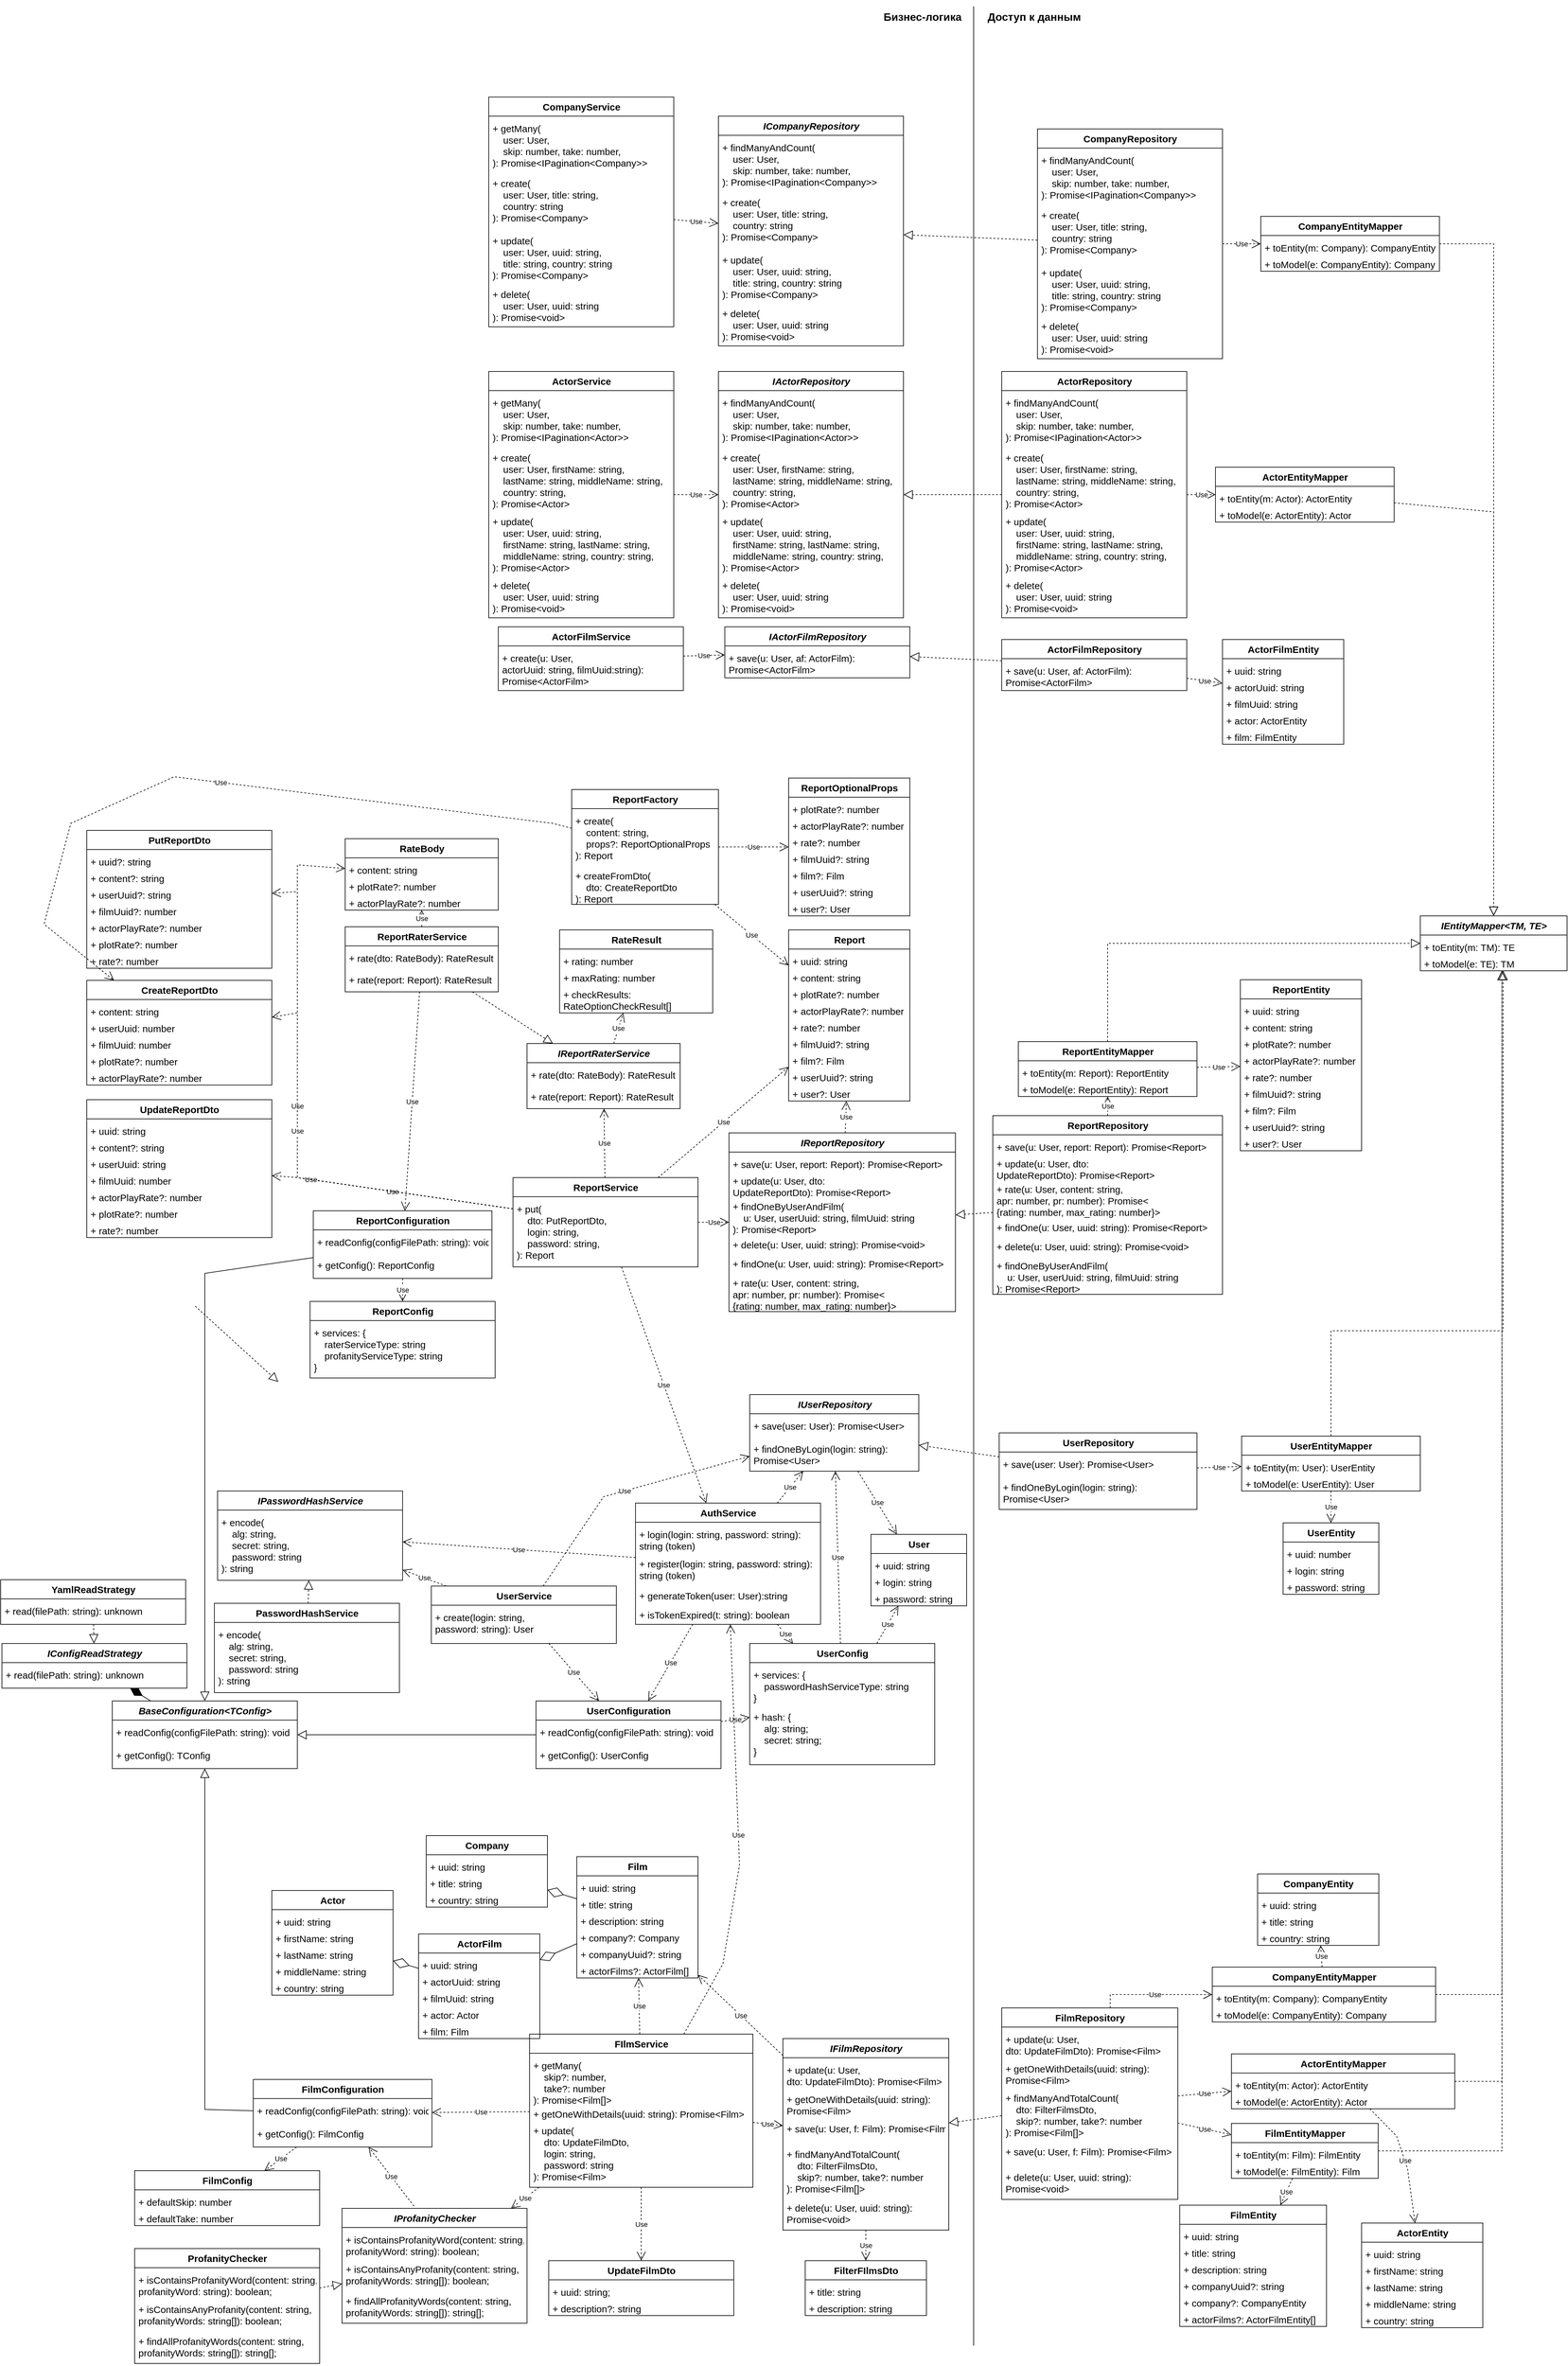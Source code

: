 <mxfile version="21.2.8" type="device">
  <diagram name="Page-1" id="e7e014a7-5840-1c2e-5031-d8a46d1fe8dd">
    <mxGraphModel dx="3590" dy="2650" grid="0" gridSize="10" guides="1" tooltips="1" connect="1" arrows="1" fold="1" page="0" pageScale="1" pageWidth="1169" pageHeight="826" background="none" math="0" shadow="0">
      <root>
        <mxCell id="0" />
        <mxCell id="1" parent="0" />
        <mxCell id="SuEEhrRADwr3MYmqWTas-42" value="" style="endArrow=none;html=1;rounded=0;" parent="1" edge="1">
          <mxGeometry width="50" height="50" relative="1" as="geometry">
            <mxPoint x="670" y="2720" as="sourcePoint" />
            <mxPoint x="670" y="-945" as="targetPoint" />
          </mxGeometry>
        </mxCell>
        <mxCell id="SuEEhrRADwr3MYmqWTas-43" value="Бизнес-логика" style="text;align=center;fontStyle=1;verticalAlign=middle;spacingLeft=3;spacingRight=3;strokeColor=none;rotatable=0;points=[[0,0.5],[1,0.5]];portConstraint=eastwest;fontSize=17;" parent="1" vertex="1">
          <mxGeometry x="540" y="-950" width="100" height="40" as="geometry" />
        </mxCell>
        <mxCell id="SuEEhrRADwr3MYmqWTas-44" value="Доступ к данным" style="text;align=center;fontStyle=1;verticalAlign=middle;spacingLeft=3;spacingRight=3;strokeColor=none;rotatable=0;points=[[0,0.5],[1,0.5]];portConstraint=eastwest;fontSize=17;" parent="1" vertex="1">
          <mxGeometry x="710" y="-955" width="110" height="50" as="geometry" />
        </mxCell>
        <mxCell id="SuEEhrRADwr3MYmqWTas-57" value="FilmRepository" style="swimlane;fontStyle=1;align=center;verticalAlign=top;childLayout=stackLayout;horizontal=1;startSize=26;horizontalStack=0;resizeParent=1;resizeParentMax=0;resizeLast=0;collapsible=1;marginBottom=0;strokeColor=rgb(0, 0, 0);fontFamily=Helvetica;fontSize=15;fontColor=rgb(0, 0, 0);fillColor=rgb(255, 255, 255);html=1;swimlaneLine=0;" parent="1" vertex="1">
          <mxGeometry x="714" y="2191" width="276" height="300" as="geometry" />
        </mxCell>
        <mxCell id="SuEEhrRADwr3MYmqWTas-59" value="" style="line;strokeWidth=1;fillColor=none;align=left;verticalAlign=middle;spacingTop=-1;spacingLeft=3;spacingRight=3;rotatable=0;labelPosition=right;points=[];portConstraint=eastwest;strokeColor=inherit;fontFamily=Helvetica;fontSize=15;fontColor=rgb(0, 0, 0);html=1;" parent="SuEEhrRADwr3MYmqWTas-57" vertex="1">
          <mxGeometry y="26" width="276" height="8" as="geometry" />
        </mxCell>
        <mxCell id="E0hOvBcrMat7tSrnWXjG-9" value="+ update(u: User, &#xa;dto: UpdateFilmDto): Promise&lt;Film&gt;" style="text;strokeColor=none;fillColor=none;align=left;verticalAlign=top;spacingLeft=4;spacingRight=4;overflow=hidden;rotatable=0;points=[[0,0.5],[1,0.5]];portConstraint=eastwest;fontSize=15;fontFamily=Helvetica;fontColor=rgb(0, 0, 0);" parent="SuEEhrRADwr3MYmqWTas-57" vertex="1">
          <mxGeometry y="34" width="276" height="46" as="geometry" />
        </mxCell>
        <mxCell id="gNh8933dBvDf4b6JsseC-89" value="+ getOneWithDetails(uuid: string): &#xa;Promise&lt;Film&gt;" style="text;strokeColor=none;fillColor=none;align=left;verticalAlign=top;spacingLeft=4;spacingRight=4;overflow=hidden;rotatable=0;points=[[0,0.5],[1,0.5]];portConstraint=eastwest;fontSize=15;fontFamily=Helvetica;fontColor=rgb(0, 0, 0);" parent="SuEEhrRADwr3MYmqWTas-57" vertex="1">
          <mxGeometry y="80" width="276" height="46" as="geometry" />
        </mxCell>
        <mxCell id="9V3V3k4leA-K9inNkyVy-24" value="+ findManyAndTotalCount(&#xa;    dto: FilterFilmsDto,&#xa;    skip?: number, take?: number&#xa;): Promise&lt;Film[]&gt;" style="text;strokeColor=none;fillColor=none;align=left;verticalAlign=top;spacingLeft=4;spacingRight=4;overflow=hidden;rotatable=0;points=[[0,0.5],[1,0.5]];portConstraint=eastwest;fontSize=15;fontFamily=Helvetica;fontColor=rgb(0, 0, 0);" parent="SuEEhrRADwr3MYmqWTas-57" vertex="1">
          <mxGeometry y="126" width="276" height="84" as="geometry" />
        </mxCell>
        <mxCell id="05Btg4UdlRaokDG6OWwi-77" value="+ save(u: User, f: Film): Promise&lt;Film&gt;" style="text;strokeColor=none;fillColor=none;align=left;verticalAlign=top;spacingLeft=4;spacingRight=4;overflow=hidden;rotatable=0;points=[[0,0.5],[1,0.5]];portConstraint=eastwest;fontSize=15;fontFamily=Helvetica;fontColor=rgb(0, 0, 0);" vertex="1" parent="SuEEhrRADwr3MYmqWTas-57">
          <mxGeometry y="210" width="276" height="40" as="geometry" />
        </mxCell>
        <mxCell id="05Btg4UdlRaokDG6OWwi-78" value="+ delete(u: User, uuid: string): &#xa;Promise&lt;void&gt;" style="text;strokeColor=none;fillColor=none;align=left;verticalAlign=top;spacingLeft=4;spacingRight=4;overflow=hidden;rotatable=0;points=[[0,0.5],[1,0.5]];portConstraint=eastwest;fontSize=15;fontFamily=Helvetica;fontColor=rgb(0, 0, 0);" vertex="1" parent="SuEEhrRADwr3MYmqWTas-57">
          <mxGeometry y="250" width="276" height="50" as="geometry" />
        </mxCell>
        <mxCell id="SuEEhrRADwr3MYmqWTas-61" value="" style="endArrow=block;dashed=1;endFill=0;endSize=12;html=1;rounded=0;fontFamily=Helvetica;fontSize=15;fontColor=rgb(0, 0, 0);" parent="1" source="SuEEhrRADwr3MYmqWTas-57" target="4RHJqd0osJH49P0sFGW8-24" edge="1">
          <mxGeometry width="160" relative="1" as="geometry">
            <mxPoint x="504" y="2709" as="sourcePoint" />
            <mxPoint x="664" y="2479" as="targetPoint" />
          </mxGeometry>
        </mxCell>
        <mxCell id="SuEEhrRADwr3MYmqWTas-66" value="ReportRepository" style="swimlane;fontStyle=1;align=center;verticalAlign=top;childLayout=stackLayout;horizontal=1;startSize=26;horizontalStack=0;resizeParent=1;resizeParentMax=0;resizeLast=0;collapsible=1;marginBottom=0;strokeColor=rgb(0, 0, 0);fontFamily=Helvetica;fontSize=15;fontColor=rgb(0, 0, 0);fillColor=rgb(255, 255, 255);html=1;swimlaneLine=0;" parent="1" vertex="1">
          <mxGeometry x="700" y="793" width="360" height="280" as="geometry" />
        </mxCell>
        <mxCell id="SuEEhrRADwr3MYmqWTas-68" value="" style="line;strokeWidth=1;fillColor=none;align=left;verticalAlign=middle;spacingTop=-1;spacingLeft=3;spacingRight=3;rotatable=0;labelPosition=right;points=[];portConstraint=eastwest;strokeColor=inherit;fontFamily=Helvetica;fontSize=15;fontColor=rgb(0, 0, 0);html=1;" parent="SuEEhrRADwr3MYmqWTas-66" vertex="1">
          <mxGeometry y="26" width="360" height="8" as="geometry" />
        </mxCell>
        <mxCell id="05Btg4UdlRaokDG6OWwi-116" value="+ save(u: User, report: Report): Promise&lt;Report&gt;" style="text;strokeColor=none;fillColor=none;align=left;verticalAlign=top;spacingLeft=4;spacingRight=4;overflow=hidden;rotatable=0;points=[[0,0.5],[1,0.5]];portConstraint=eastwest;fontSize=15;fontFamily=Helvetica;fontColor=rgb(0, 0, 0);" vertex="1" parent="SuEEhrRADwr3MYmqWTas-66">
          <mxGeometry y="34" width="360" height="26" as="geometry" />
        </mxCell>
        <mxCell id="05Btg4UdlRaokDG6OWwi-117" value="+ update(u: User, dto: &#xa;UpdateReportDto): Promise&lt;Report&gt;" style="text;strokeColor=none;fillColor=none;align=left;verticalAlign=top;spacingLeft=4;spacingRight=4;overflow=hidden;rotatable=0;points=[[0,0.5],[1,0.5]];portConstraint=eastwest;fontSize=15;fontFamily=Helvetica;fontColor=rgb(0, 0, 0);" vertex="1" parent="SuEEhrRADwr3MYmqWTas-66">
          <mxGeometry y="60" width="360" height="40" as="geometry" />
        </mxCell>
        <mxCell id="05Btg4UdlRaokDG6OWwi-121" value="+ rate(u: User, content: string, &#xa;apr: number, pr: number): Promise&lt;&#xa;{rating: number, max_rating: number}&gt;" style="text;strokeColor=none;fillColor=none;align=left;verticalAlign=top;spacingLeft=4;spacingRight=4;overflow=hidden;rotatable=0;points=[[0,0.5],[1,0.5]];portConstraint=eastwest;fontSize=15;fontFamily=Helvetica;fontColor=rgb(0, 0, 0);" vertex="1" parent="SuEEhrRADwr3MYmqWTas-66">
          <mxGeometry y="100" width="360" height="60" as="geometry" />
        </mxCell>
        <mxCell id="05Btg4UdlRaokDG6OWwi-120" value="+ findOne(u: User, uuid: string): Promise&lt;Report&gt;" style="text;strokeColor=none;fillColor=none;align=left;verticalAlign=top;spacingLeft=4;spacingRight=4;overflow=hidden;rotatable=0;points=[[0,0.5],[1,0.5]];portConstraint=eastwest;fontSize=15;fontFamily=Helvetica;fontColor=rgb(0, 0, 0);" vertex="1" parent="SuEEhrRADwr3MYmqWTas-66">
          <mxGeometry y="160" width="360" height="30" as="geometry" />
        </mxCell>
        <mxCell id="05Btg4UdlRaokDG6OWwi-119" value="+ delete(u: User, uuid: string): Promise&lt;void&gt;" style="text;strokeColor=none;fillColor=none;align=left;verticalAlign=top;spacingLeft=4;spacingRight=4;overflow=hidden;rotatable=0;points=[[0,0.5],[1,0.5]];portConstraint=eastwest;fontSize=15;fontFamily=Helvetica;fontColor=rgb(0, 0, 0);" vertex="1" parent="SuEEhrRADwr3MYmqWTas-66">
          <mxGeometry y="190" width="360" height="30" as="geometry" />
        </mxCell>
        <mxCell id="05Btg4UdlRaokDG6OWwi-118" value="+ findOneByUserAndFilm(&#xa;    u: User, userUuid: string, filmUuid: string&#xa;): Promise&lt;Report&gt;" style="text;strokeColor=none;fillColor=none;align=left;verticalAlign=top;spacingLeft=4;spacingRight=4;overflow=hidden;rotatable=0;points=[[0,0.5],[1,0.5]];portConstraint=eastwest;fontSize=15;fontFamily=Helvetica;fontColor=rgb(0, 0, 0);" vertex="1" parent="SuEEhrRADwr3MYmqWTas-66">
          <mxGeometry y="220" width="360" height="60" as="geometry" />
        </mxCell>
        <mxCell id="SuEEhrRADwr3MYmqWTas-70" value="" style="endArrow=block;dashed=1;endFill=0;endSize=12;html=1;rounded=0;fontFamily=Helvetica;fontSize=15;fontColor=rgb(0, 0, 0);" parent="1" source="SuEEhrRADwr3MYmqWTas-66" target="4RHJqd0osJH49P0sFGW8-28" edge="1">
          <mxGeometry width="160" relative="1" as="geometry">
            <mxPoint x="530" y="568" as="sourcePoint" />
            <mxPoint x="660" y="333" as="targetPoint" />
          </mxGeometry>
        </mxCell>
        <mxCell id="SuEEhrRADwr3MYmqWTas-89" style="edgeStyle=orthogonalEdgeStyle;rounded=0;orthogonalLoop=1;jettySize=auto;html=1;exitX=0.5;exitY=1;exitDx=0;exitDy=0;fontFamily=Helvetica;fontSize=15;fontColor=rgb(0, 0, 0);" parent="1" edge="1">
          <mxGeometry relative="1" as="geometry">
            <mxPoint x="355" y="320" as="sourcePoint" />
            <mxPoint x="355" y="320" as="targetPoint" />
          </mxGeometry>
        </mxCell>
        <mxCell id="SuEEhrRADwr3MYmqWTas-138" value="FilmEntityMapper" style="swimlane;fontStyle=1;align=center;verticalAlign=top;childLayout=stackLayout;horizontal=1;startSize=26;horizontalStack=0;resizeParent=1;resizeParentMax=0;resizeLast=0;collapsible=1;marginBottom=0;strokeColor=rgb(0, 0, 0);fontFamily=Helvetica;fontSize=15;fontColor=rgb(0, 0, 0);fillColor=rgb(255, 255, 255);html=1;swimlaneLine=0;" parent="1" vertex="1">
          <mxGeometry x="1074" y="2372" width="230" height="86" as="geometry" />
        </mxCell>
        <mxCell id="SuEEhrRADwr3MYmqWTas-140" value="" style="line;strokeWidth=1;fillColor=none;align=left;verticalAlign=middle;spacingTop=-1;spacingLeft=3;spacingRight=3;rotatable=0;labelPosition=right;points=[];portConstraint=eastwest;strokeColor=inherit;fontFamily=Helvetica;fontSize=15;fontColor=rgb(0, 0, 0);html=1;" parent="SuEEhrRADwr3MYmqWTas-138" vertex="1">
          <mxGeometry y="26" width="230" height="8" as="geometry" />
        </mxCell>
        <mxCell id="SuEEhrRADwr3MYmqWTas-141" value="+ toEntity(m: Film): FilmEntity" style="text;strokeColor=none;fillColor=none;align=left;verticalAlign=top;spacingLeft=4;spacingRight=4;overflow=hidden;rotatable=0;points=[[0,0.5],[1,0.5]];portConstraint=eastwest;fontSize=15;fontFamily=Helvetica;fontColor=rgb(0, 0, 0);" parent="SuEEhrRADwr3MYmqWTas-138" vertex="1">
          <mxGeometry y="34" width="230" height="26" as="geometry" />
        </mxCell>
        <mxCell id="gNh8933dBvDf4b6JsseC-120" value="+ toModel(e: FilmEntity): Film" style="text;strokeColor=none;fillColor=none;align=left;verticalAlign=top;spacingLeft=4;spacingRight=4;overflow=hidden;rotatable=0;points=[[0,0.5],[1,0.5]];portConstraint=eastwest;fontSize=15;fontFamily=Helvetica;fontColor=rgb(0, 0, 0);" parent="SuEEhrRADwr3MYmqWTas-138" vertex="1">
          <mxGeometry y="60" width="230" height="26" as="geometry" />
        </mxCell>
        <mxCell id="gNh8933dBvDf4b6JsseC-6" value="" style="endArrow=block;dashed=1;endFill=0;endSize=12;html=1;rounded=0;fontFamily=Helvetica;fontSize=15;fontColor=rgb(0, 0, 0);edgeStyle=orthogonalEdgeStyle;" parent="1" source="SuEEhrRADwr3MYmqWTas-138" target="4RHJqd0osJH49P0sFGW8-77" edge="1">
          <mxGeometry width="160" relative="1" as="geometry">
            <mxPoint x="663" y="2539.304" as="sourcePoint" />
            <mxPoint x="1158" y="2415" as="targetPoint" />
            <Array as="points">
              <mxPoint x="1498" y="2415" />
            </Array>
          </mxGeometry>
        </mxCell>
        <mxCell id="gNh8933dBvDf4b6JsseC-7" value="ReportEntityMapper" style="swimlane;fontStyle=1;align=center;verticalAlign=top;childLayout=stackLayout;horizontal=1;startSize=26;horizontalStack=0;resizeParent=1;resizeParentMax=0;resizeLast=0;collapsible=1;marginBottom=0;strokeColor=rgb(0, 0, 0);fontFamily=Helvetica;fontSize=15;fontColor=rgb(0, 0, 0);fillColor=rgb(255, 255, 255);html=1;swimlaneLine=0;" parent="1" vertex="1">
          <mxGeometry x="740" y="677" width="280" height="86" as="geometry" />
        </mxCell>
        <mxCell id="gNh8933dBvDf4b6JsseC-9" value="" style="line;strokeWidth=1;fillColor=none;align=left;verticalAlign=middle;spacingTop=-1;spacingLeft=3;spacingRight=3;rotatable=0;labelPosition=right;points=[];portConstraint=eastwest;strokeColor=inherit;fontFamily=Helvetica;fontSize=15;fontColor=rgb(0, 0, 0);html=1;" parent="gNh8933dBvDf4b6JsseC-7" vertex="1">
          <mxGeometry y="26" width="280" height="8" as="geometry" />
        </mxCell>
        <mxCell id="gNh8933dBvDf4b6JsseC-10" value="+ toEntity(m: Report): ReportEntity" style="text;strokeColor=none;fillColor=none;align=left;verticalAlign=top;spacingLeft=4;spacingRight=4;overflow=hidden;rotatable=0;points=[[0,0.5],[1,0.5]];portConstraint=eastwest;fontSize=15;fontFamily=Helvetica;fontColor=rgb(0, 0, 0);" parent="gNh8933dBvDf4b6JsseC-7" vertex="1">
          <mxGeometry y="34" width="280" height="26" as="geometry" />
        </mxCell>
        <mxCell id="9V3V3k4leA-K9inNkyVy-6" value="+ toModel(e: ReportEntity): Report" style="text;strokeColor=none;fillColor=none;align=left;verticalAlign=top;spacingLeft=4;spacingRight=4;overflow=hidden;rotatable=0;points=[[0,0.5],[1,0.5]];portConstraint=eastwest;fontSize=15;fontFamily=Helvetica;fontColor=rgb(0, 0, 0);" parent="gNh8933dBvDf4b6JsseC-7" vertex="1">
          <mxGeometry y="60" width="280" height="26" as="geometry" />
        </mxCell>
        <mxCell id="gNh8933dBvDf4b6JsseC-19" value="Use" style="endArrow=open;endSize=12;dashed=1;html=1;rounded=0;" parent="1" source="SuEEhrRADwr3MYmqWTas-57" target="SuEEhrRADwr3MYmqWTas-138" edge="1">
          <mxGeometry width="160" relative="1" as="geometry">
            <mxPoint x="564" y="2450" as="sourcePoint" />
            <mxPoint x="724" y="2450" as="targetPoint" />
          </mxGeometry>
        </mxCell>
        <mxCell id="gNh8933dBvDf4b6JsseC-20" value="Use" style="endArrow=open;endSize=12;dashed=1;html=1;rounded=0;" parent="1" source="SuEEhrRADwr3MYmqWTas-66" target="gNh8933dBvDf4b6JsseC-7" edge="1">
          <mxGeometry width="160" relative="1" as="geometry">
            <mxPoint x="980" y="636" as="sourcePoint" />
            <mxPoint x="1050" y="636" as="targetPoint" />
          </mxGeometry>
        </mxCell>
        <mxCell id="gNh8933dBvDf4b6JsseC-25" value="Use" style="endArrow=open;endSize=12;dashed=1;html=1;rounded=0;" parent="1" source="4RHJqd0osJH49P0sFGW8-12" target="2iII4kuZC04SP8r0jxeM-19" edge="1">
          <mxGeometry width="160" relative="1" as="geometry">
            <mxPoint x="351.272" y="178" as="sourcePoint" />
            <mxPoint x="315.345" y="320" as="targetPoint" />
            <Array as="points" />
          </mxGeometry>
        </mxCell>
        <mxCell id="gNh8933dBvDf4b6JsseC-27" value="Use" style="endArrow=open;endSize=12;dashed=1;html=1;rounded=0;" parent="1" source="4RHJqd0osJH49P0sFGW8-24" target="2iII4kuZC04SP8r0jxeM-33" edge="1">
          <mxGeometry width="160" relative="1" as="geometry">
            <mxPoint x="344" y="2456.979" as="sourcePoint" />
            <mxPoint x="394.926" y="2309" as="targetPoint" />
          </mxGeometry>
        </mxCell>
        <mxCell id="gNh8933dBvDf4b6JsseC-28" value="Use" style="endArrow=open;endSize=12;dashed=1;html=1;rounded=0;" parent="1" source="4RHJqd0osJH49P0sFGW8-28" target="2iII4kuZC04SP8r0jxeM-19" edge="1">
          <mxGeometry width="160" relative="1" as="geometry">
            <mxPoint x="450" y="206.333" as="sourcePoint" />
            <mxPoint x="370.5" y="320" as="targetPoint" />
          </mxGeometry>
        </mxCell>
        <mxCell id="gNh8933dBvDf4b6JsseC-95" value="" style="endArrow=block;dashed=1;endFill=0;endSize=12;html=1;rounded=0;fontFamily=Helvetica;fontSize=15;fontColor=rgb(0, 0, 0);edgeStyle=orthogonalEdgeStyle;" parent="1" source="_5MGRQRnhBBebKLjUCit-11" target="4RHJqd0osJH49P0sFGW8-77" edge="1">
          <mxGeometry width="160" relative="1" as="geometry">
            <mxPoint x="1393" y="2237.714" as="sourcePoint" />
            <mxPoint x="1423" y="2016" as="targetPoint" />
            <Array as="points">
              <mxPoint x="1498" y="2170" />
            </Array>
          </mxGeometry>
        </mxCell>
        <mxCell id="9V3V3k4leA-K9inNkyVy-15" value="Use" style="endArrow=open;endSize=12;dashed=1;html=1;rounded=0;" parent="1" source="4RHJqd0osJH49P0sFGW8-9" target="4RHJqd0osJH49P0sFGW8-24" edge="1">
          <mxGeometry width="160" relative="1" as="geometry">
            <mxPoint x="264" y="2387" as="sourcePoint" />
            <mxPoint x="509" y="2387" as="targetPoint" />
            <Array as="points" />
          </mxGeometry>
        </mxCell>
        <mxCell id="9V3V3k4leA-K9inNkyVy-16" value="Use" style="endArrow=open;endSize=12;dashed=1;html=1;rounded=0;" parent="1" source="4RHJqd0osJH49P0sFGW8-12" target="4RHJqd0osJH49P0sFGW8-28" edge="1">
          <mxGeometry width="160" relative="1" as="geometry">
            <mxPoint x="280" y="389.683" as="sourcePoint" />
            <mxPoint x="380" y="406.017" as="targetPoint" />
            <Array as="points" />
          </mxGeometry>
        </mxCell>
        <mxCell id="4RHJqd0osJH49P0sFGW8-9" value="FIlmService" style="swimlane;fontStyle=1;align=center;verticalAlign=top;childLayout=stackLayout;horizontal=1;startSize=26;horizontalStack=0;resizeParent=1;resizeParentMax=0;resizeLast=0;collapsible=1;marginBottom=0;strokeColor=rgb(0, 0, 0);fontFamily=Helvetica;fontSize=15;fontColor=rgb(0, 0, 0);fillColor=rgb(255, 255, 255);html=1;swimlaneLine=0;" parent="1" vertex="1">
          <mxGeometry x="-26" y="2232" width="350" height="240" as="geometry" />
        </mxCell>
        <mxCell id="4RHJqd0osJH49P0sFGW8-10" value="" style="line;strokeWidth=1;fillColor=none;align=left;verticalAlign=middle;spacingTop=-1;spacingLeft=3;spacingRight=3;rotatable=0;labelPosition=right;points=[];portConstraint=eastwest;strokeColor=inherit;fontFamily=Helvetica;fontSize=15;fontColor=rgb(0, 0, 0);html=1;" parent="4RHJqd0osJH49P0sFGW8-9" vertex="1">
          <mxGeometry y="26" width="350" height="8" as="geometry" />
        </mxCell>
        <mxCell id="4RHJqd0osJH49P0sFGW8-19" value="+ getMany(&#xa;    skip?: number, &#xa;    take?: number&#xa;): Promise&lt;Film[]&gt;" style="text;strokeColor=none;fillColor=none;align=left;verticalAlign=top;spacingLeft=4;spacingRight=4;overflow=hidden;rotatable=0;points=[[0,0.5],[1,0.5]];portConstraint=eastwest;fontSize=15;fontFamily=Helvetica;fontColor=rgb(0, 0, 0);" parent="4RHJqd0osJH49P0sFGW8-9" vertex="1">
          <mxGeometry y="34" width="350" height="76" as="geometry" />
        </mxCell>
        <mxCell id="gNh8933dBvDf4b6JsseC-100" value="+ getOneWithDetails(uuid: string): Promise&lt;Film&gt;" style="text;strokeColor=none;fillColor=none;align=left;verticalAlign=top;spacingLeft=4;spacingRight=4;overflow=hidden;rotatable=0;points=[[0,0.5],[1,0.5]];portConstraint=eastwest;fontSize=15;fontFamily=Helvetica;fontColor=rgb(0, 0, 0);" parent="4RHJqd0osJH49P0sFGW8-9" vertex="1">
          <mxGeometry y="110" width="350" height="26" as="geometry" />
        </mxCell>
        <mxCell id="_5MGRQRnhBBebKLjUCit-32" value="+ update(&#xa;    dto: UpdateFilmDto,&#xa;    login: string,&#xa;    password: string&#xa;): Promise&lt;Film&gt;" style="text;strokeColor=none;fillColor=none;align=left;verticalAlign=top;spacingLeft=4;spacingRight=4;overflow=hidden;rotatable=0;points=[[0,0.5],[1,0.5]];portConstraint=eastwest;fontSize=15;fontFamily=Helvetica;fontColor=rgb(0, 0, 0);" parent="4RHJqd0osJH49P0sFGW8-9" vertex="1">
          <mxGeometry y="136" width="350" height="104" as="geometry" />
        </mxCell>
        <mxCell id="4RHJqd0osJH49P0sFGW8-12" value="ReportService" style="swimlane;fontStyle=1;align=center;verticalAlign=top;childLayout=stackLayout;horizontal=1;startSize=26;horizontalStack=0;resizeParent=1;resizeParentMax=0;resizeLast=0;collapsible=1;marginBottom=0;strokeColor=rgb(0, 0, 0);fontFamily=Helvetica;fontSize=15;fontColor=rgb(0, 0, 0);fillColor=rgb(255, 255, 255);html=1;swimlaneLine=0;" parent="1" vertex="1">
          <mxGeometry x="-52" y="890" width="290" height="140" as="geometry" />
        </mxCell>
        <mxCell id="4RHJqd0osJH49P0sFGW8-13" value="" style="line;strokeWidth=1;fillColor=none;align=left;verticalAlign=middle;spacingTop=-1;spacingLeft=3;spacingRight=3;rotatable=0;labelPosition=right;points=[];portConstraint=eastwest;strokeColor=inherit;fontFamily=Helvetica;fontSize=15;fontColor=rgb(0, 0, 0);html=1;" parent="4RHJqd0osJH49P0sFGW8-12" vertex="1">
          <mxGeometry y="26" width="290" height="8" as="geometry" />
        </mxCell>
        <mxCell id="rz-6T8RquUPtFqDJdESo-3" value="+ put(&#xa;    dto: PutReportDto,&#xa;    login: string,&#xa;    password: string,&#xa;): Report" style="text;strokeColor=none;fillColor=none;align=left;verticalAlign=top;spacingLeft=4;spacingRight=4;overflow=hidden;rotatable=0;points=[[0,0.5],[1,0.5]];portConstraint=eastwest;fontSize=15;fontFamily=Helvetica;fontColor=rgb(0, 0, 0);" parent="4RHJqd0osJH49P0sFGW8-12" vertex="1">
          <mxGeometry y="34" width="290" height="106" as="geometry" />
        </mxCell>
        <mxCell id="4RHJqd0osJH49P0sFGW8-24" value="&lt;i&gt;IFilmRepository&lt;/i&gt;" style="swimlane;fontStyle=1;align=center;verticalAlign=top;childLayout=stackLayout;horizontal=1;startSize=26;horizontalStack=0;resizeParent=1;resizeParentMax=0;resizeLast=0;collapsible=1;marginBottom=0;strokeColor=rgb(0, 0, 0);fontFamily=Helvetica;fontSize=15;fontColor=rgb(0, 0, 0);fillColor=rgb(255, 255, 255);html=1;swimlaneLine=0;" parent="1" vertex="1">
          <mxGeometry x="371" y="2239" width="260" height="300" as="geometry" />
        </mxCell>
        <mxCell id="4RHJqd0osJH49P0sFGW8-25" value="" style="line;strokeWidth=1;fillColor=none;align=left;verticalAlign=middle;spacingTop=-1;spacingLeft=3;spacingRight=3;rotatable=0;labelPosition=right;points=[];portConstraint=eastwest;strokeColor=inherit;fontFamily=Helvetica;fontSize=15;fontColor=rgb(0, 0, 0);html=1;" parent="4RHJqd0osJH49P0sFGW8-24" vertex="1">
          <mxGeometry y="26" width="260" height="8" as="geometry" />
        </mxCell>
        <mxCell id="05Btg4UdlRaokDG6OWwi-111" value="+ update(u: User, &#xa;dto: UpdateFilmDto): Promise&lt;Film&gt;" style="text;strokeColor=none;fillColor=none;align=left;verticalAlign=top;spacingLeft=4;spacingRight=4;overflow=hidden;rotatable=0;points=[[0,0.5],[1,0.5]];portConstraint=eastwest;fontSize=15;fontFamily=Helvetica;fontColor=rgb(0, 0, 0);" vertex="1" parent="4RHJqd0osJH49P0sFGW8-24">
          <mxGeometry y="34" width="260" height="46" as="geometry" />
        </mxCell>
        <mxCell id="05Btg4UdlRaokDG6OWwi-112" value="+ getOneWithDetails(uuid: string): &#xa;Promise&lt;Film&gt;" style="text;strokeColor=none;fillColor=none;align=left;verticalAlign=top;spacingLeft=4;spacingRight=4;overflow=hidden;rotatable=0;points=[[0,0.5],[1,0.5]];portConstraint=eastwest;fontSize=15;fontFamily=Helvetica;fontColor=rgb(0, 0, 0);" vertex="1" parent="4RHJqd0osJH49P0sFGW8-24">
          <mxGeometry y="80" width="260" height="46" as="geometry" />
        </mxCell>
        <mxCell id="05Btg4UdlRaokDG6OWwi-114" value="+ save(u: User, f: Film): Promise&lt;Film&gt;" style="text;strokeColor=none;fillColor=none;align=left;verticalAlign=top;spacingLeft=4;spacingRight=4;overflow=hidden;rotatable=0;points=[[0,0.5],[1,0.5]];portConstraint=eastwest;fontSize=15;fontFamily=Helvetica;fontColor=rgb(0, 0, 0);" vertex="1" parent="4RHJqd0osJH49P0sFGW8-24">
          <mxGeometry y="126" width="260" height="40" as="geometry" />
        </mxCell>
        <mxCell id="05Btg4UdlRaokDG6OWwi-113" value="+ findManyAndTotalCount(&#xa;    dto: FilterFilmsDto,&#xa;    skip?: number, take?: number&#xa;): Promise&lt;Film[]&gt;" style="text;strokeColor=none;fillColor=none;align=left;verticalAlign=top;spacingLeft=4;spacingRight=4;overflow=hidden;rotatable=0;points=[[0,0.5],[1,0.5]];portConstraint=eastwest;fontSize=15;fontFamily=Helvetica;fontColor=rgb(0, 0, 0);" vertex="1" parent="4RHJqd0osJH49P0sFGW8-24">
          <mxGeometry y="166" width="260" height="84" as="geometry" />
        </mxCell>
        <mxCell id="05Btg4UdlRaokDG6OWwi-115" value="+ delete(u: User, uuid: string): &#xa;Promise&lt;void&gt;" style="text;strokeColor=none;fillColor=none;align=left;verticalAlign=top;spacingLeft=4;spacingRight=4;overflow=hidden;rotatable=0;points=[[0,0.5],[1,0.5]];portConstraint=eastwest;fontSize=15;fontFamily=Helvetica;fontColor=rgb(0, 0, 0);" vertex="1" parent="4RHJqd0osJH49P0sFGW8-24">
          <mxGeometry y="250" width="260" height="50" as="geometry" />
        </mxCell>
        <mxCell id="4RHJqd0osJH49P0sFGW8-28" value="&lt;i&gt;IReportRepository&lt;/i&gt;" style="swimlane;fontStyle=1;align=center;verticalAlign=top;childLayout=stackLayout;horizontal=1;startSize=26;horizontalStack=0;resizeParent=1;resizeParentMax=0;resizeLast=0;collapsible=1;marginBottom=0;strokeColor=rgb(0, 0, 0);fontFamily=Helvetica;fontSize=15;fontColor=rgb(0, 0, 0);fillColor=rgb(255, 255, 255);html=1;swimlaneLine=0;" parent="1" vertex="1">
          <mxGeometry x="286.5" y="820" width="355" height="280" as="geometry" />
        </mxCell>
        <mxCell id="4RHJqd0osJH49P0sFGW8-29" value="" style="line;strokeWidth=1;fillColor=none;align=left;verticalAlign=middle;spacingTop=-1;spacingLeft=3;spacingRight=3;rotatable=0;labelPosition=right;points=[];portConstraint=eastwest;strokeColor=inherit;fontFamily=Helvetica;fontSize=15;fontColor=rgb(0, 0, 0);html=1;" parent="4RHJqd0osJH49P0sFGW8-28" vertex="1">
          <mxGeometry y="26" width="355" height="8" as="geometry" />
        </mxCell>
        <mxCell id="1P7DDNBLp40ltK4kkGiz-9" value="+ save(u: User, report: Report): Promise&lt;Report&gt;" style="text;strokeColor=none;fillColor=none;align=left;verticalAlign=top;spacingLeft=4;spacingRight=4;overflow=hidden;rotatable=0;points=[[0,0.5],[1,0.5]];portConstraint=eastwest;fontSize=15;fontFamily=Helvetica;fontColor=rgb(0, 0, 0);" parent="4RHJqd0osJH49P0sFGW8-28" vertex="1">
          <mxGeometry y="34" width="355" height="26" as="geometry" />
        </mxCell>
        <mxCell id="1P7DDNBLp40ltK4kkGiz-10" value="+ update(u: User, dto: &#xa;UpdateReportDto): Promise&lt;Report&gt;" style="text;strokeColor=none;fillColor=none;align=left;verticalAlign=top;spacingLeft=4;spacingRight=4;overflow=hidden;rotatable=0;points=[[0,0.5],[1,0.5]];portConstraint=eastwest;fontSize=15;fontFamily=Helvetica;fontColor=rgb(0, 0, 0);" parent="4RHJqd0osJH49P0sFGW8-28" vertex="1">
          <mxGeometry y="60" width="355" height="40" as="geometry" />
        </mxCell>
        <mxCell id="1P7DDNBLp40ltK4kkGiz-11" value="+ findOneByUserAndFilm(&#xa;    u: User, userUuid: string, filmUuid: string&#xa;): Promise&lt;Report&gt;" style="text;strokeColor=none;fillColor=none;align=left;verticalAlign=top;spacingLeft=4;spacingRight=4;overflow=hidden;rotatable=0;points=[[0,0.5],[1,0.5]];portConstraint=eastwest;fontSize=15;fontFamily=Helvetica;fontColor=rgb(0, 0, 0);" parent="4RHJqd0osJH49P0sFGW8-28" vertex="1">
          <mxGeometry y="100" width="355" height="60" as="geometry" />
        </mxCell>
        <mxCell id="05Btg4UdlRaokDG6OWwi-72" value="+ delete(u: User, uuid: string): Promise&lt;void&gt;" style="text;strokeColor=none;fillColor=none;align=left;verticalAlign=top;spacingLeft=4;spacingRight=4;overflow=hidden;rotatable=0;points=[[0,0.5],[1,0.5]];portConstraint=eastwest;fontSize=15;fontFamily=Helvetica;fontColor=rgb(0, 0, 0);" vertex="1" parent="4RHJqd0osJH49P0sFGW8-28">
          <mxGeometry y="160" width="355" height="30" as="geometry" />
        </mxCell>
        <mxCell id="05Btg4UdlRaokDG6OWwi-73" value="+ findOne(u: User, uuid: string): Promise&lt;Report&gt;" style="text;strokeColor=none;fillColor=none;align=left;verticalAlign=top;spacingLeft=4;spacingRight=4;overflow=hidden;rotatable=0;points=[[0,0.5],[1,0.5]];portConstraint=eastwest;fontSize=15;fontFamily=Helvetica;fontColor=rgb(0, 0, 0);" vertex="1" parent="4RHJqd0osJH49P0sFGW8-28">
          <mxGeometry y="190" width="355" height="30" as="geometry" />
        </mxCell>
        <mxCell id="05Btg4UdlRaokDG6OWwi-74" value="+ rate(u: User, content: string, &#xa;apr: number, pr: number): Promise&lt;&#xa;{rating: number, max_rating: number}&gt;" style="text;strokeColor=none;fillColor=none;align=left;verticalAlign=top;spacingLeft=4;spacingRight=4;overflow=hidden;rotatable=0;points=[[0,0.5],[1,0.5]];portConstraint=eastwest;fontSize=15;fontFamily=Helvetica;fontColor=rgb(0, 0, 0);" vertex="1" parent="4RHJqd0osJH49P0sFGW8-28">
          <mxGeometry y="220" width="355" height="60" as="geometry" />
        </mxCell>
        <mxCell id="4RHJqd0osJH49P0sFGW8-48" value="CreateReportDto" style="swimlane;fontStyle=1;align=center;verticalAlign=top;childLayout=stackLayout;horizontal=1;startSize=26;horizontalStack=0;resizeParent=1;resizeParentMax=0;resizeLast=0;collapsible=1;marginBottom=0;strokeColor=rgb(0, 0, 0);fontFamily=Helvetica;fontSize=15;fontColor=rgb(0, 0, 0);fillColor=rgb(255, 255, 255);html=1;swimlaneLine=0;" parent="1" vertex="1">
          <mxGeometry x="-720" y="581" width="290" height="164" as="geometry" />
        </mxCell>
        <mxCell id="4RHJqd0osJH49P0sFGW8-49" value="" style="line;strokeWidth=1;fillColor=none;align=left;verticalAlign=middle;spacingTop=-1;spacingLeft=3;spacingRight=3;rotatable=0;labelPosition=right;points=[];portConstraint=eastwest;strokeColor=inherit;fontFamily=Helvetica;fontSize=15;fontColor=rgb(0, 0, 0);html=1;" parent="4RHJqd0osJH49P0sFGW8-48" vertex="1">
          <mxGeometry y="26" width="290" height="8" as="geometry" />
        </mxCell>
        <mxCell id="4RHJqd0osJH49P0sFGW8-50" value="+ content: string" style="text;strokeColor=none;fillColor=none;align=left;verticalAlign=top;spacingLeft=4;spacingRight=4;overflow=hidden;rotatable=0;points=[[0,0.5],[1,0.5]];portConstraint=eastwest;fontSize=15;fontFamily=Helvetica;fontColor=rgb(0, 0, 0);" parent="4RHJqd0osJH49P0sFGW8-48" vertex="1">
          <mxGeometry y="34" width="290" height="26" as="geometry" />
        </mxCell>
        <mxCell id="4RHJqd0osJH49P0sFGW8-51" value="+ userUuid: number" style="text;strokeColor=none;fillColor=none;align=left;verticalAlign=top;spacingLeft=4;spacingRight=4;overflow=hidden;rotatable=0;points=[[0,0.5],[1,0.5]];portConstraint=eastwest;fontSize=15;fontFamily=Helvetica;fontColor=rgb(0, 0, 0);" parent="4RHJqd0osJH49P0sFGW8-48" vertex="1">
          <mxGeometry y="60" width="290" height="26" as="geometry" />
        </mxCell>
        <mxCell id="4RHJqd0osJH49P0sFGW8-60" value="+ filmUuid: number" style="text;strokeColor=none;fillColor=none;align=left;verticalAlign=top;spacingLeft=4;spacingRight=4;overflow=hidden;rotatable=0;points=[[0,0.5],[1,0.5]];portConstraint=eastwest;fontSize=15;fontFamily=Helvetica;fontColor=rgb(0, 0, 0);" parent="4RHJqd0osJH49P0sFGW8-48" vertex="1">
          <mxGeometry y="86" width="290" height="26" as="geometry" />
        </mxCell>
        <mxCell id="rz-6T8RquUPtFqDJdESo-6" value="+ plotRate?: number" style="text;strokeColor=none;fillColor=none;align=left;verticalAlign=top;spacingLeft=4;spacingRight=4;overflow=hidden;rotatable=0;points=[[0,0.5],[1,0.5]];portConstraint=eastwest;fontSize=15;fontFamily=Helvetica;fontColor=rgb(0, 0, 0);" parent="4RHJqd0osJH49P0sFGW8-48" vertex="1">
          <mxGeometry y="112" width="290" height="26" as="geometry" />
        </mxCell>
        <mxCell id="rz-6T8RquUPtFqDJdESo-7" value="+ actorPlayRate?: number" style="text;strokeColor=none;fillColor=none;align=left;verticalAlign=top;spacingLeft=4;spacingRight=4;overflow=hidden;rotatable=0;points=[[0,0.5],[1,0.5]];portConstraint=eastwest;fontSize=15;fontFamily=Helvetica;fontColor=rgb(0, 0, 0);" parent="4RHJqd0osJH49P0sFGW8-48" vertex="1">
          <mxGeometry y="138" width="290" height="26" as="geometry" />
        </mxCell>
        <mxCell id="4RHJqd0osJH49P0sFGW8-52" value="Use" style="endArrow=open;endSize=12;dashed=1;html=1;rounded=0;" parent="1" source="4RHJqd0osJH49P0sFGW8-12" target="4RHJqd0osJH49P0sFGW8-48" edge="1">
          <mxGeometry width="160" relative="1" as="geometry">
            <mxPoint y="173.586" as="sourcePoint" />
            <mxPoint x="-60" y="173.414" as="targetPoint" />
            <Array as="points">
              <mxPoint x="-390" y="890" />
              <mxPoint x="-390" y="632" />
            </Array>
          </mxGeometry>
        </mxCell>
        <mxCell id="4RHJqd0osJH49P0sFGW8-61" value="UpdateReportDto" style="swimlane;fontStyle=1;align=center;verticalAlign=top;childLayout=stackLayout;horizontal=1;startSize=26;horizontalStack=0;resizeParent=1;resizeParentMax=0;resizeLast=0;collapsible=1;marginBottom=0;strokeColor=rgb(0, 0, 0);fontFamily=Helvetica;fontSize=15;fontColor=rgb(0, 0, 0);fillColor=rgb(255, 255, 255);html=1;swimlaneLine=0;" parent="1" vertex="1">
          <mxGeometry x="-720" y="768" width="290" height="216" as="geometry" />
        </mxCell>
        <mxCell id="4RHJqd0osJH49P0sFGW8-62" value="" style="line;strokeWidth=1;fillColor=none;align=left;verticalAlign=middle;spacingTop=-1;spacingLeft=3;spacingRight=3;rotatable=0;labelPosition=right;points=[];portConstraint=eastwest;strokeColor=inherit;fontFamily=Helvetica;fontSize=15;fontColor=rgb(0, 0, 0);html=1;" parent="4RHJqd0osJH49P0sFGW8-61" vertex="1">
          <mxGeometry y="26" width="290" height="8" as="geometry" />
        </mxCell>
        <mxCell id="1P7DDNBLp40ltK4kkGiz-13" value="+ uuid: string" style="text;strokeColor=none;fillColor=none;align=left;verticalAlign=top;spacingLeft=4;spacingRight=4;overflow=hidden;rotatable=0;points=[[0,0.5],[1,0.5]];portConstraint=eastwest;fontSize=15;fontFamily=Helvetica;fontColor=rgb(0, 0, 0);" parent="4RHJqd0osJH49P0sFGW8-61" vertex="1">
          <mxGeometry y="34" width="290" height="26" as="geometry" />
        </mxCell>
        <mxCell id="4RHJqd0osJH49P0sFGW8-63" value="+ content?: string" style="text;strokeColor=none;fillColor=none;align=left;verticalAlign=top;spacingLeft=4;spacingRight=4;overflow=hidden;rotatable=0;points=[[0,0.5],[1,0.5]];portConstraint=eastwest;fontSize=15;fontFamily=Helvetica;fontColor=rgb(0, 0, 0);" parent="4RHJqd0osJH49P0sFGW8-61" vertex="1">
          <mxGeometry y="60" width="290" height="26" as="geometry" />
        </mxCell>
        <mxCell id="4RHJqd0osJH49P0sFGW8-64" value="+ userUuid: string" style="text;strokeColor=none;fillColor=none;align=left;verticalAlign=top;spacingLeft=4;spacingRight=4;overflow=hidden;rotatable=0;points=[[0,0.5],[1,0.5]];portConstraint=eastwest;fontSize=15;fontFamily=Helvetica;fontColor=rgb(0, 0, 0);" parent="4RHJqd0osJH49P0sFGW8-61" vertex="1">
          <mxGeometry y="86" width="290" height="26" as="geometry" />
        </mxCell>
        <mxCell id="4RHJqd0osJH49P0sFGW8-65" value="+ filmUuid: number" style="text;strokeColor=none;fillColor=none;align=left;verticalAlign=top;spacingLeft=4;spacingRight=4;overflow=hidden;rotatable=0;points=[[0,0.5],[1,0.5]];portConstraint=eastwest;fontSize=15;fontFamily=Helvetica;fontColor=rgb(0, 0, 0);" parent="4RHJqd0osJH49P0sFGW8-61" vertex="1">
          <mxGeometry y="112" width="290" height="26" as="geometry" />
        </mxCell>
        <mxCell id="rz-6T8RquUPtFqDJdESo-5" value="+ actorPlayRate?: number" style="text;strokeColor=none;fillColor=none;align=left;verticalAlign=top;spacingLeft=4;spacingRight=4;overflow=hidden;rotatable=0;points=[[0,0.5],[1,0.5]];portConstraint=eastwest;fontSize=15;fontFamily=Helvetica;fontColor=rgb(0, 0, 0);" parent="4RHJqd0osJH49P0sFGW8-61" vertex="1">
          <mxGeometry y="138" width="290" height="26" as="geometry" />
        </mxCell>
        <mxCell id="rz-6T8RquUPtFqDJdESo-4" value="+ plotRate?: number" style="text;strokeColor=none;fillColor=none;align=left;verticalAlign=top;spacingLeft=4;spacingRight=4;overflow=hidden;rotatable=0;points=[[0,0.5],[1,0.5]];portConstraint=eastwest;fontSize=15;fontFamily=Helvetica;fontColor=rgb(0, 0, 0);" parent="4RHJqd0osJH49P0sFGW8-61" vertex="1">
          <mxGeometry y="164" width="290" height="26" as="geometry" />
        </mxCell>
        <mxCell id="1P7DDNBLp40ltK4kkGiz-12" value="+ rate?: number" style="text;strokeColor=none;fillColor=none;align=left;verticalAlign=top;spacingLeft=4;spacingRight=4;overflow=hidden;rotatable=0;points=[[0,0.5],[1,0.5]];portConstraint=eastwest;fontSize=15;fontFamily=Helvetica;fontColor=rgb(0, 0, 0);" parent="4RHJqd0osJH49P0sFGW8-61" vertex="1">
          <mxGeometry y="190" width="290" height="26" as="geometry" />
        </mxCell>
        <mxCell id="4RHJqd0osJH49P0sFGW8-66" value="Use" style="endArrow=open;endSize=12;dashed=1;html=1;rounded=0;" parent="1" source="4RHJqd0osJH49P0sFGW8-12" target="4RHJqd0osJH49P0sFGW8-61" edge="1">
          <mxGeometry width="160" relative="1" as="geometry">
            <mxPoint x="20" y="366.757" as="sourcePoint" />
            <mxPoint x="-60" y="357.243" as="targetPoint" />
            <Array as="points">
              <mxPoint x="-390" y="890" />
            </Array>
          </mxGeometry>
        </mxCell>
        <mxCell id="4RHJqd0osJH49P0sFGW8-77" value="&lt;i&gt;IEntityMapper&amp;lt;TM, TE&amp;gt;&lt;/i&gt;" style="swimlane;fontStyle=1;align=center;verticalAlign=top;childLayout=stackLayout;horizontal=1;startSize=26;horizontalStack=0;resizeParent=1;resizeParentMax=0;resizeLast=0;collapsible=1;marginBottom=0;strokeColor=rgb(0, 0, 0);fontFamily=Helvetica;fontSize=15;fontColor=rgb(0, 0, 0);fillColor=rgb(255, 255, 255);html=1;swimlaneLine=0;" parent="1" vertex="1">
          <mxGeometry x="1370" y="480" width="230" height="86" as="geometry" />
        </mxCell>
        <mxCell id="4RHJqd0osJH49P0sFGW8-78" value="" style="line;strokeWidth=1;fillColor=none;align=left;verticalAlign=middle;spacingTop=-1;spacingLeft=3;spacingRight=3;rotatable=0;labelPosition=right;points=[];portConstraint=eastwest;strokeColor=inherit;fontFamily=Helvetica;fontSize=15;fontColor=rgb(0, 0, 0);html=1;" parent="4RHJqd0osJH49P0sFGW8-77" vertex="1">
          <mxGeometry y="26" width="230" height="8" as="geometry" />
        </mxCell>
        <mxCell id="4RHJqd0osJH49P0sFGW8-79" value="+ toEntity(m: TM): TE" style="text;strokeColor=none;fillColor=none;align=left;verticalAlign=top;spacingLeft=4;spacingRight=4;overflow=hidden;rotatable=0;points=[[0,0.5],[1,0.5]];portConstraint=eastwest;fontSize=15;fontFamily=Helvetica;fontColor=rgb(0, 0, 0);" parent="4RHJqd0osJH49P0sFGW8-77" vertex="1">
          <mxGeometry y="34" width="230" height="26" as="geometry" />
        </mxCell>
        <mxCell id="4RHJqd0osJH49P0sFGW8-80" value="+ toModel(e: TE): TM" style="text;strokeColor=none;fillColor=none;align=left;verticalAlign=top;spacingLeft=4;spacingRight=4;overflow=hidden;rotatable=0;points=[[0,0.5],[1,0.5]];portConstraint=eastwest;fontSize=15;fontFamily=Helvetica;fontColor=rgb(0, 0, 0);" parent="4RHJqd0osJH49P0sFGW8-77" vertex="1">
          <mxGeometry y="60" width="230" height="26" as="geometry" />
        </mxCell>
        <mxCell id="_5MGRQRnhBBebKLjUCit-1" value="ActorEntityMapper" style="swimlane;fontStyle=1;align=center;verticalAlign=top;childLayout=stackLayout;horizontal=1;startSize=26;horizontalStack=0;resizeParent=1;resizeParentMax=0;resizeLast=0;collapsible=1;marginBottom=0;strokeColor=rgb(0, 0, 0);fontFamily=Helvetica;fontSize=15;fontColor=rgb(0, 0, 0);fillColor=rgb(255, 255, 255);html=1;swimlaneLine=0;" parent="1" vertex="1">
          <mxGeometry x="1074" y="2263" width="350" height="86" as="geometry" />
        </mxCell>
        <mxCell id="_5MGRQRnhBBebKLjUCit-2" value="" style="line;strokeWidth=1;fillColor=none;align=left;verticalAlign=middle;spacingTop=-1;spacingLeft=3;spacingRight=3;rotatable=0;labelPosition=right;points=[];portConstraint=eastwest;strokeColor=inherit;fontFamily=Helvetica;fontSize=15;fontColor=rgb(0, 0, 0);html=1;" parent="_5MGRQRnhBBebKLjUCit-1" vertex="1">
          <mxGeometry y="26" width="350" height="8" as="geometry" />
        </mxCell>
        <mxCell id="_5MGRQRnhBBebKLjUCit-3" value="+ toEntity(m: Actor): ActorEntity" style="text;strokeColor=none;fillColor=none;align=left;verticalAlign=top;spacingLeft=4;spacingRight=4;overflow=hidden;rotatable=0;points=[[0,0.5],[1,0.5]];portConstraint=eastwest;fontSize=15;fontFamily=Helvetica;fontColor=rgb(0, 0, 0);" parent="_5MGRQRnhBBebKLjUCit-1" vertex="1">
          <mxGeometry y="34" width="350" height="26" as="geometry" />
        </mxCell>
        <mxCell id="_5MGRQRnhBBebKLjUCit-4" value="+ toModel(e: ActorEntity): Actor" style="text;strokeColor=none;fillColor=none;align=left;verticalAlign=top;spacingLeft=4;spacingRight=4;overflow=hidden;rotatable=0;points=[[0,0.5],[1,0.5]];portConstraint=eastwest;fontSize=15;fontFamily=Helvetica;fontColor=rgb(0, 0, 0);" parent="_5MGRQRnhBBebKLjUCit-1" vertex="1">
          <mxGeometry y="60" width="350" height="26" as="geometry" />
        </mxCell>
        <mxCell id="_5MGRQRnhBBebKLjUCit-9" value="" style="endArrow=block;dashed=1;endFill=0;endSize=12;html=1;rounded=0;fontFamily=Helvetica;fontSize=15;fontColor=rgb(0, 0, 0);edgeStyle=orthogonalEdgeStyle;" parent="1" source="_5MGRQRnhBBebKLjUCit-1" target="4RHJqd0osJH49P0sFGW8-77" edge="1">
          <mxGeometry width="160" relative="1" as="geometry">
            <mxPoint x="1237.861" y="1983.0" as="sourcePoint" />
            <mxPoint x="1278.139" y="1925" as="targetPoint" />
            <Array as="points">
              <mxPoint x="1498" y="2306" />
            </Array>
          </mxGeometry>
        </mxCell>
        <mxCell id="_5MGRQRnhBBebKLjUCit-11" value="CompanyEntityMapper" style="swimlane;fontStyle=1;align=center;verticalAlign=top;childLayout=stackLayout;horizontal=1;startSize=26;horizontalStack=0;resizeParent=1;resizeParentMax=0;resizeLast=0;collapsible=1;marginBottom=0;strokeColor=rgb(0, 0, 0);fontFamily=Helvetica;fontSize=15;fontColor=rgb(0, 0, 0);fillColor=rgb(255, 255, 255);html=1;swimlaneLine=0;" parent="1" vertex="1">
          <mxGeometry x="1044" y="2127" width="350" height="86" as="geometry" />
        </mxCell>
        <mxCell id="_5MGRQRnhBBebKLjUCit-12" value="" style="line;strokeWidth=1;fillColor=none;align=left;verticalAlign=middle;spacingTop=-1;spacingLeft=3;spacingRight=3;rotatable=0;labelPosition=right;points=[];portConstraint=eastwest;strokeColor=inherit;fontFamily=Helvetica;fontSize=15;fontColor=rgb(0, 0, 0);html=1;" parent="_5MGRQRnhBBebKLjUCit-11" vertex="1">
          <mxGeometry y="26" width="350" height="8" as="geometry" />
        </mxCell>
        <mxCell id="_5MGRQRnhBBebKLjUCit-13" value="+ toEntity(m: Company): CompanyEntity" style="text;strokeColor=none;fillColor=none;align=left;verticalAlign=top;spacingLeft=4;spacingRight=4;overflow=hidden;rotatable=0;points=[[0,0.5],[1,0.5]];portConstraint=eastwest;fontSize=15;fontFamily=Helvetica;fontColor=rgb(0, 0, 0);" parent="_5MGRQRnhBBebKLjUCit-11" vertex="1">
          <mxGeometry y="34" width="350" height="26" as="geometry" />
        </mxCell>
        <mxCell id="_5MGRQRnhBBebKLjUCit-14" value="+ toModel(e: CompanyEntity): Company" style="text;strokeColor=none;fillColor=none;align=left;verticalAlign=top;spacingLeft=4;spacingRight=4;overflow=hidden;rotatable=0;points=[[0,0.5],[1,0.5]];portConstraint=eastwest;fontSize=15;fontFamily=Helvetica;fontColor=rgb(0, 0, 0);" parent="_5MGRQRnhBBebKLjUCit-11" vertex="1">
          <mxGeometry y="60" width="350" height="26" as="geometry" />
        </mxCell>
        <mxCell id="_5MGRQRnhBBebKLjUCit-20" value="Use" style="endArrow=open;endSize=12;dashed=1;html=1;rounded=0;" parent="1" source="SuEEhrRADwr3MYmqWTas-57" target="_5MGRQRnhBBebKLjUCit-1" edge="1">
          <mxGeometry width="160" relative="1" as="geometry">
            <mxPoint x="954" y="1794.833" as="sourcePoint" />
            <mxPoint x="1034" y="1838.758" as="targetPoint" />
          </mxGeometry>
        </mxCell>
        <mxCell id="_5MGRQRnhBBebKLjUCit-21" value="Use" style="endArrow=open;endSize=12;dashed=1;html=1;rounded=0;edgeStyle=orthogonalEdgeStyle;" parent="1" source="SuEEhrRADwr3MYmqWTas-57" target="_5MGRQRnhBBebKLjUCit-11" edge="1">
          <mxGeometry width="160" relative="1" as="geometry">
            <mxPoint x="860.963" y="1893" as="sourcePoint" />
            <mxPoint x="1099.07" y="1856" as="targetPoint" />
            <Array as="points">
              <mxPoint x="884" y="2170" />
            </Array>
          </mxGeometry>
        </mxCell>
        <mxCell id="_5MGRQRnhBBebKLjUCit-24" value="UpdateFilmDto" style="swimlane;fontStyle=1;align=center;verticalAlign=top;childLayout=stackLayout;horizontal=1;startSize=26;horizontalStack=0;resizeParent=1;resizeParentMax=0;resizeLast=0;collapsible=1;marginBottom=0;strokeColor=rgb(0, 0, 0);fontFamily=Helvetica;fontSize=15;fontColor=rgb(0, 0, 0);fillColor=rgb(255, 255, 255);html=1;swimlaneLine=0;" parent="1" vertex="1">
          <mxGeometry x="4" y="2587" width="290" height="86" as="geometry" />
        </mxCell>
        <mxCell id="_5MGRQRnhBBebKLjUCit-25" value="" style="line;strokeWidth=1;fillColor=none;align=left;verticalAlign=middle;spacingTop=-1;spacingLeft=3;spacingRight=3;rotatable=0;labelPosition=right;points=[];portConstraint=eastwest;strokeColor=inherit;fontFamily=Helvetica;fontSize=15;fontColor=rgb(0, 0, 0);html=1;" parent="_5MGRQRnhBBebKLjUCit-24" vertex="1">
          <mxGeometry y="26" width="290" height="8" as="geometry" />
        </mxCell>
        <mxCell id="_5MGRQRnhBBebKLjUCit-29" value="+ uuid: string;" style="text;strokeColor=none;fillColor=none;align=left;verticalAlign=top;spacingLeft=4;spacingRight=4;overflow=hidden;rotatable=0;points=[[0,0.5],[1,0.5]];portConstraint=eastwest;fontSize=15;fontFamily=Helvetica;fontColor=rgb(0, 0, 0);" parent="_5MGRQRnhBBebKLjUCit-24" vertex="1">
          <mxGeometry y="34" width="290" height="26" as="geometry" />
        </mxCell>
        <mxCell id="2iII4kuZC04SP8r0jxeM-51" value="+ description?: string" style="text;strokeColor=none;fillColor=none;align=left;verticalAlign=top;spacingLeft=4;spacingRight=4;overflow=hidden;rotatable=0;points=[[0,0.5],[1,0.5]];portConstraint=eastwest;fontSize=15;fontFamily=Helvetica;fontColor=rgb(0, 0, 0);" parent="_5MGRQRnhBBebKLjUCit-24" vertex="1">
          <mxGeometry y="60" width="290" height="26" as="geometry" />
        </mxCell>
        <mxCell id="_5MGRQRnhBBebKLjUCit-30" value="Use" style="endArrow=open;endSize=12;dashed=1;html=1;rounded=0;" parent="1" source="4RHJqd0osJH49P0sFGW8-9" target="_5MGRQRnhBBebKLjUCit-24" edge="1">
          <mxGeometry width="160" relative="1" as="geometry">
            <mxPoint x="-196" y="2396.162" as="sourcePoint" />
            <mxPoint x="-161.857" y="2515" as="targetPoint" />
            <Array as="points" />
          </mxGeometry>
        </mxCell>
        <mxCell id="_5MGRQRnhBBebKLjUCit-37" value="Use" style="endArrow=open;endSize=12;dashed=1;html=1;rounded=0;" parent="1" source="SuEEhrRADwr3MYmqWTas-138" target="2iII4kuZC04SP8r0jxeM-76" edge="1">
          <mxGeometry width="160" relative="1" as="geometry">
            <mxPoint x="994" y="2174.818" as="sourcePoint" />
            <mxPoint x="1574" y="2290" as="targetPoint" />
          </mxGeometry>
        </mxCell>
        <mxCell id="_5MGRQRnhBBebKLjUCit-40" value="Use" style="endArrow=open;endSize=12;dashed=1;html=1;rounded=0;" parent="1" source="gNh8933dBvDf4b6JsseC-7" target="2iII4kuZC04SP8r0jxeM-59" edge="1">
          <mxGeometry width="160" relative="1" as="geometry">
            <mxPoint x="1310" y="562.185" as="sourcePoint" />
            <mxPoint x="1410" y="576.259" as="targetPoint" />
          </mxGeometry>
        </mxCell>
        <mxCell id="_5MGRQRnhBBebKLjUCit-45" value="Use" style="endArrow=open;endSize=12;dashed=1;html=1;rounded=0;" parent="1" source="_5MGRQRnhBBebKLjUCit-11" target="2iII4kuZC04SP8r0jxeM-85" edge="1">
          <mxGeometry width="160" relative="1" as="geometry">
            <mxPoint x="1294" y="2154.917" as="sourcePoint" />
            <mxPoint x="1364" y="2156.083" as="targetPoint" />
          </mxGeometry>
        </mxCell>
        <mxCell id="_5MGRQRnhBBebKLjUCit-46" value="Use" style="endArrow=open;endSize=12;dashed=1;html=1;rounded=0;" parent="1" source="_5MGRQRnhBBebKLjUCit-1" target="2iII4kuZC04SP8r0jxeM-69" edge="1">
          <mxGeometry width="160" relative="1" as="geometry">
            <mxPoint x="1384" y="1655.812" as="sourcePoint" />
            <mxPoint x="1574" y="2154.475" as="targetPoint" />
            <Array as="points">
              <mxPoint x="1333" y="2392" />
              <mxPoint x="1350" y="2443" />
            </Array>
          </mxGeometry>
        </mxCell>
        <mxCell id="E0hOvBcrMat7tSrnWXjG-10" value="Use" style="endArrow=open;endSize=12;dashed=1;html=1;rounded=0;" parent="1" source="4RHJqd0osJH49P0sFGW8-9" target="2iII4kuZC04SP8r0jxeM-33" edge="1">
          <mxGeometry width="160" relative="1" as="geometry">
            <mxPoint x="263.0" y="2394.129" as="sourcePoint" />
            <mxPoint x="330.806" y="2309" as="targetPoint" />
            <Array as="points" />
          </mxGeometry>
        </mxCell>
        <mxCell id="rz-6T8RquUPtFqDJdESo-2" value="" style="endArrow=block;dashed=1;endFill=0;endSize=12;html=1;rounded=0;fontFamily=Helvetica;fontSize=15;fontColor=rgb(0, 0, 0);edgeStyle=orthogonalEdgeStyle;" parent="1" source="gNh8933dBvDf4b6JsseC-7" target="4RHJqd0osJH49P0sFGW8-77" edge="1">
          <mxGeometry width="160" relative="1" as="geometry">
            <mxPoint x="1239.43" y="237" as="sourcePoint" />
            <mxPoint x="1360.57" y="-124" as="targetPoint" />
            <Array as="points">
              <mxPoint x="880" y="523" />
            </Array>
          </mxGeometry>
        </mxCell>
        <mxCell id="rz-6T8RquUPtFqDJdESo-9" value="" style="endArrow=diamondThin;endFill=0;endSize=24;html=1;rounded=0;" parent="1" source="2iII4kuZC04SP8r0jxeM-33" target="05Btg4UdlRaokDG6OWwi-87" edge="1">
          <mxGeometry width="160" relative="1" as="geometry">
            <mxPoint x="374" y="2529" as="sourcePoint" />
            <mxPoint x="534" y="2529" as="targetPoint" />
          </mxGeometry>
        </mxCell>
        <mxCell id="rz-6T8RquUPtFqDJdESo-10" value="" style="endArrow=diamondThin;endFill=0;endSize=24;html=1;rounded=0;" parent="1" source="2iII4kuZC04SP8r0jxeM-33" target="2iII4kuZC04SP8r0jxeM-40" edge="1">
          <mxGeometry width="160" relative="1" as="geometry">
            <mxPoint x="446.292" y="2199" as="sourcePoint" />
            <mxPoint x="311" y="2057" as="targetPoint" />
          </mxGeometry>
        </mxCell>
        <mxCell id="rz-6T8RquUPtFqDJdESo-23" value="UserEntityMapper" style="swimlane;fontStyle=1;align=center;verticalAlign=top;childLayout=stackLayout;horizontal=1;startSize=26;horizontalStack=0;resizeParent=1;resizeParentMax=0;resizeLast=0;collapsible=1;marginBottom=0;strokeColor=rgb(0, 0, 0);fontFamily=Helvetica;fontSize=15;fontColor=rgb(0, 0, 0);fillColor=rgb(255, 255, 255);html=1;swimlaneLine=0;" parent="1" vertex="1">
          <mxGeometry x="1090" y="1295" width="280" height="86" as="geometry" />
        </mxCell>
        <mxCell id="rz-6T8RquUPtFqDJdESo-24" value="" style="line;strokeWidth=1;fillColor=none;align=left;verticalAlign=middle;spacingTop=-1;spacingLeft=3;spacingRight=3;rotatable=0;labelPosition=right;points=[];portConstraint=eastwest;strokeColor=inherit;fontFamily=Helvetica;fontSize=15;fontColor=rgb(0, 0, 0);html=1;" parent="rz-6T8RquUPtFqDJdESo-23" vertex="1">
          <mxGeometry y="26" width="280" height="8" as="geometry" />
        </mxCell>
        <mxCell id="rz-6T8RquUPtFqDJdESo-25" value="+ toEntity(m: User): UserEntity" style="text;strokeColor=none;fillColor=none;align=left;verticalAlign=top;spacingLeft=4;spacingRight=4;overflow=hidden;rotatable=0;points=[[0,0.5],[1,0.5]];portConstraint=eastwest;fontSize=15;fontFamily=Helvetica;fontColor=rgb(0, 0, 0);" parent="rz-6T8RquUPtFqDJdESo-23" vertex="1">
          <mxGeometry y="34" width="280" height="26" as="geometry" />
        </mxCell>
        <mxCell id="rz-6T8RquUPtFqDJdESo-26" value="+ toModel(e: UserEntity): User" style="text;strokeColor=none;fillColor=none;align=left;verticalAlign=top;spacingLeft=4;spacingRight=4;overflow=hidden;rotatable=0;points=[[0,0.5],[1,0.5]];portConstraint=eastwest;fontSize=15;fontFamily=Helvetica;fontColor=rgb(0, 0, 0);" parent="rz-6T8RquUPtFqDJdESo-23" vertex="1">
          <mxGeometry y="60" width="280" height="26" as="geometry" />
        </mxCell>
        <mxCell id="rz-6T8RquUPtFqDJdESo-27" value="Use" style="endArrow=open;endSize=12;dashed=1;html=1;rounded=0;" parent="1" source="rz-6T8RquUPtFqDJdESo-23" target="2iII4kuZC04SP8r0jxeM-54" edge="1">
          <mxGeometry width="160" relative="1" as="geometry">
            <mxPoint x="1220" y="876" as="sourcePoint" />
            <mxPoint x="1620" y="1094.747" as="targetPoint" />
          </mxGeometry>
        </mxCell>
        <mxCell id="rz-6T8RquUPtFqDJdESo-28" value="" style="endArrow=block;dashed=1;endFill=0;endSize=12;html=1;rounded=0;fontFamily=Helvetica;fontSize=15;fontColor=rgb(0, 0, 0);edgeStyle=orthogonalEdgeStyle;" parent="1" source="rz-6T8RquUPtFqDJdESo-23" target="4RHJqd0osJH49P0sFGW8-77" edge="1">
          <mxGeometry width="160" relative="1" as="geometry">
            <mxPoint x="1360" y="393.0" as="sourcePoint" />
            <mxPoint x="1555" y="-84" as="targetPoint" />
            <Array as="points">
              <mxPoint x="1500" y="1130" />
            </Array>
          </mxGeometry>
        </mxCell>
        <mxCell id="rz-6T8RquUPtFqDJdESo-29" value="UserRepository" style="swimlane;fontStyle=1;align=center;verticalAlign=top;childLayout=stackLayout;horizontal=1;startSize=26;horizontalStack=0;resizeParent=1;resizeParentMax=0;resizeLast=0;collapsible=1;marginBottom=0;strokeColor=rgb(0, 0, 0);fontFamily=Helvetica;fontSize=15;fontColor=rgb(0, 0, 0);fillColor=rgb(255, 255, 255);html=1;swimlaneLine=0;" parent="1" vertex="1">
          <mxGeometry x="710" y="1290" width="310" height="120" as="geometry" />
        </mxCell>
        <mxCell id="rz-6T8RquUPtFqDJdESo-30" value="" style="line;strokeWidth=1;fillColor=none;align=left;verticalAlign=middle;spacingTop=-1;spacingLeft=3;spacingRight=3;rotatable=0;labelPosition=right;points=[];portConstraint=eastwest;strokeColor=inherit;fontFamily=Helvetica;fontSize=15;fontColor=rgb(0, 0, 0);html=1;" parent="rz-6T8RquUPtFqDJdESo-29" vertex="1">
          <mxGeometry y="26" width="310" height="8" as="geometry" />
        </mxCell>
        <mxCell id="rz-6T8RquUPtFqDJdESo-31" value="+ save(user: User): Promise&lt;User&gt;" style="text;strokeColor=none;fillColor=none;align=left;verticalAlign=top;spacingLeft=4;spacingRight=4;overflow=hidden;rotatable=0;points=[[0,0.5],[1,0.5]];portConstraint=eastwest;fontSize=15;fontFamily=Helvetica;fontColor=rgb(0, 0, 0);" parent="rz-6T8RquUPtFqDJdESo-29" vertex="1">
          <mxGeometry y="34" width="310" height="36" as="geometry" />
        </mxCell>
        <mxCell id="2iII4kuZC04SP8r0jxeM-13" value="+ findOneByLogin(login: string): &#xa;Promise&lt;User&gt;" style="text;strokeColor=none;fillColor=none;align=left;verticalAlign=top;spacingLeft=4;spacingRight=4;overflow=hidden;rotatable=0;points=[[0,0.5],[1,0.5]];portConstraint=eastwest;fontSize=15;fontFamily=Helvetica;fontColor=rgb(0, 0, 0);" parent="rz-6T8RquUPtFqDJdESo-29" vertex="1">
          <mxGeometry y="70" width="310" height="50" as="geometry" />
        </mxCell>
        <mxCell id="rz-6T8RquUPtFqDJdESo-36" value="&lt;i&gt;IUserRepository&lt;/i&gt;" style="swimlane;fontStyle=1;align=center;verticalAlign=top;childLayout=stackLayout;horizontal=1;startSize=26;horizontalStack=0;resizeParent=1;resizeParentMax=0;resizeLast=0;collapsible=1;marginBottom=0;strokeColor=rgb(0, 0, 0);fontFamily=Helvetica;fontSize=15;fontColor=rgb(0, 0, 0);fillColor=rgb(255, 255, 255);html=1;swimlaneLine=0;" parent="1" vertex="1">
          <mxGeometry x="319" y="1230" width="265" height="120" as="geometry" />
        </mxCell>
        <mxCell id="rz-6T8RquUPtFqDJdESo-37" value="" style="line;strokeWidth=1;fillColor=none;align=left;verticalAlign=middle;spacingTop=-1;spacingLeft=3;spacingRight=3;rotatable=0;labelPosition=right;points=[];portConstraint=eastwest;strokeColor=inherit;fontFamily=Helvetica;fontSize=15;fontColor=rgb(0, 0, 0);html=1;" parent="rz-6T8RquUPtFqDJdESo-36" vertex="1">
          <mxGeometry y="26" width="265" height="8" as="geometry" />
        </mxCell>
        <mxCell id="1P7DDNBLp40ltK4kkGiz-4" value="+ save(user: User): Promise&lt;User&gt;" style="text;strokeColor=none;fillColor=none;align=left;verticalAlign=top;spacingLeft=4;spacingRight=4;overflow=hidden;rotatable=0;points=[[0,0.5],[1,0.5]];portConstraint=eastwest;fontSize=15;fontFamily=Helvetica;fontColor=rgb(0, 0, 0);" parent="rz-6T8RquUPtFqDJdESo-36" vertex="1">
          <mxGeometry y="34" width="265" height="36" as="geometry" />
        </mxCell>
        <mxCell id="1P7DDNBLp40ltK4kkGiz-5" value="+ findOneByLogin(login: string): &#xa;Promise&lt;User&gt;" style="text;strokeColor=none;fillColor=none;align=left;verticalAlign=top;spacingLeft=4;spacingRight=4;overflow=hidden;rotatable=0;points=[[0,0.5],[1,0.5]];portConstraint=eastwest;fontSize=15;fontFamily=Helvetica;fontColor=rgb(0, 0, 0);" parent="rz-6T8RquUPtFqDJdESo-36" vertex="1">
          <mxGeometry y="70" width="265" height="50" as="geometry" />
        </mxCell>
        <mxCell id="rz-6T8RquUPtFqDJdESo-42" value="" style="endArrow=block;dashed=1;endFill=0;endSize=12;html=1;rounded=0;fontFamily=Helvetica;fontSize=15;fontColor=rgb(0, 0, 0);" parent="1" source="rz-6T8RquUPtFqDJdESo-29" target="rz-6T8RquUPtFqDJdESo-36" edge="1">
          <mxGeometry width="160" relative="1" as="geometry">
            <mxPoint x="760.0" y="392.671" as="sourcePoint" />
            <mxPoint x="645.0" y="397.62" as="targetPoint" />
          </mxGeometry>
        </mxCell>
        <mxCell id="rz-6T8RquUPtFqDJdESo-43" value="UserService" style="swimlane;fontStyle=1;align=center;verticalAlign=top;childLayout=stackLayout;horizontal=1;startSize=26;horizontalStack=0;resizeParent=1;resizeParentMax=0;resizeLast=0;collapsible=1;marginBottom=0;strokeColor=rgb(0, 0, 0);fontFamily=Helvetica;fontSize=15;fontColor=rgb(0, 0, 0);fillColor=rgb(255, 255, 255);html=1;swimlaneLine=0;" parent="1" vertex="1">
          <mxGeometry x="-180" y="1530" width="290" height="90" as="geometry" />
        </mxCell>
        <mxCell id="rz-6T8RquUPtFqDJdESo-44" value="" style="line;strokeWidth=1;fillColor=none;align=left;verticalAlign=middle;spacingTop=-1;spacingLeft=3;spacingRight=3;rotatable=0;labelPosition=right;points=[];portConstraint=eastwest;strokeColor=inherit;fontFamily=Helvetica;fontSize=15;fontColor=rgb(0, 0, 0);html=1;" parent="rz-6T8RquUPtFqDJdESo-43" vertex="1">
          <mxGeometry y="26" width="290" height="8" as="geometry" />
        </mxCell>
        <mxCell id="rz-6T8RquUPtFqDJdESo-45" value="+ create(login: string,&#xa;password: string): User" style="text;strokeColor=none;fillColor=none;align=left;verticalAlign=top;spacingLeft=4;spacingRight=4;overflow=hidden;rotatable=0;points=[[0,0.5],[1,0.5]];portConstraint=eastwest;fontSize=15;fontFamily=Helvetica;fontColor=rgb(0, 0, 0);" parent="rz-6T8RquUPtFqDJdESo-43" vertex="1">
          <mxGeometry y="34" width="290" height="56" as="geometry" />
        </mxCell>
        <mxCell id="rz-6T8RquUPtFqDJdESo-50" value="AuthService" style="swimlane;fontStyle=1;align=center;verticalAlign=top;childLayout=stackLayout;horizontal=1;startSize=26;horizontalStack=0;resizeParent=1;resizeParentMax=0;resizeLast=0;collapsible=1;marginBottom=0;strokeColor=rgb(0, 0, 0);fontFamily=Helvetica;fontSize=15;fontColor=rgb(0, 0, 0);fillColor=rgb(255, 255, 255);html=1;swimlaneLine=0;" parent="1" vertex="1">
          <mxGeometry x="140" y="1400" width="290" height="190" as="geometry" />
        </mxCell>
        <mxCell id="rz-6T8RquUPtFqDJdESo-51" value="" style="line;strokeWidth=1;fillColor=none;align=left;verticalAlign=middle;spacingTop=-1;spacingLeft=3;spacingRight=3;rotatable=0;labelPosition=right;points=[];portConstraint=eastwest;strokeColor=inherit;fontFamily=Helvetica;fontSize=15;fontColor=rgb(0, 0, 0);html=1;" parent="rz-6T8RquUPtFqDJdESo-50" vertex="1">
          <mxGeometry y="26" width="290" height="8" as="geometry" />
        </mxCell>
        <mxCell id="2iII4kuZC04SP8r0jxeM-2" value="+ login(login: string, password: string):&#xa;string (token)" style="text;strokeColor=none;fillColor=none;align=left;verticalAlign=top;spacingLeft=4;spacingRight=4;overflow=hidden;rotatable=0;points=[[0,0.5],[1,0.5]];portConstraint=eastwest;fontSize=15;fontFamily=Helvetica;fontColor=rgb(0, 0, 0);" parent="rz-6T8RquUPtFqDJdESo-50" vertex="1">
          <mxGeometry y="34" width="290" height="46" as="geometry" />
        </mxCell>
        <mxCell id="rz-6T8RquUPtFqDJdESo-52" value="+ register(login: string, password: string):&#xa;string (token)" style="text;strokeColor=none;fillColor=none;align=left;verticalAlign=top;spacingLeft=4;spacingRight=4;overflow=hidden;rotatable=0;points=[[0,0.5],[1,0.5]];portConstraint=eastwest;fontSize=15;fontFamily=Helvetica;fontColor=rgb(0, 0, 0);" parent="rz-6T8RquUPtFqDJdESo-50" vertex="1">
          <mxGeometry y="80" width="290" height="50" as="geometry" />
        </mxCell>
        <mxCell id="2iII4kuZC04SP8r0jxeM-93" value="+ generateToken(user: User):string" style="text;strokeColor=none;fillColor=none;align=left;verticalAlign=top;spacingLeft=4;spacingRight=4;overflow=hidden;rotatable=0;points=[[0,0.5],[1,0.5]];portConstraint=eastwest;fontSize=15;fontFamily=Helvetica;fontColor=rgb(0, 0, 0);" parent="rz-6T8RquUPtFqDJdESo-50" vertex="1">
          <mxGeometry y="130" width="290" height="30" as="geometry" />
        </mxCell>
        <mxCell id="2iII4kuZC04SP8r0jxeM-92" value="+ isTokenExpired(t: string): boolean" style="text;strokeColor=none;fillColor=none;align=left;verticalAlign=top;spacingLeft=4;spacingRight=4;overflow=hidden;rotatable=0;points=[[0,0.5],[1,0.5]];portConstraint=eastwest;fontSize=15;fontFamily=Helvetica;fontColor=rgb(0, 0, 0);" parent="rz-6T8RquUPtFqDJdESo-50" vertex="1">
          <mxGeometry y="160" width="290" height="30" as="geometry" />
        </mxCell>
        <mxCell id="rz-6T8RquUPtFqDJdESo-53" value="Use" style="endArrow=open;endSize=12;dashed=1;html=1;rounded=0;" parent="1" source="rz-6T8RquUPtFqDJdESo-29" target="rz-6T8RquUPtFqDJdESo-23" edge="1">
          <mxGeometry width="160" relative="1" as="geometry">
            <mxPoint x="1070.0" y="829.239" as="sourcePoint" />
            <mxPoint x="1110.0" y="830.075" as="targetPoint" />
          </mxGeometry>
        </mxCell>
        <mxCell id="rz-6T8RquUPtFqDJdESo-54" value="Use" style="endArrow=open;endSize=12;dashed=1;html=1;rounded=0;" parent="1" source="1P7DDNBLp40ltK4kkGiz-67" target="rz-6T8RquUPtFqDJdESo-36" edge="1">
          <mxGeometry width="160" relative="1" as="geometry">
            <mxPoint x="454.447" y="1590" as="sourcePoint" />
            <mxPoint x="395.0" y="658.649" as="targetPoint" />
            <Array as="points" />
          </mxGeometry>
        </mxCell>
        <mxCell id="rz-6T8RquUPtFqDJdESo-55" value="Use" style="endArrow=open;endSize=12;dashed=1;html=1;rounded=0;" parent="1" source="rz-6T8RquUPtFqDJdESo-50" target="rz-6T8RquUPtFqDJdESo-36" edge="1">
          <mxGeometry width="160" relative="1" as="geometry">
            <mxPoint x="280.0" y="866.481" as="sourcePoint" />
            <mxPoint x="395.0" y="885.896" as="targetPoint" />
            <Array as="points" />
          </mxGeometry>
        </mxCell>
        <mxCell id="rz-6T8RquUPtFqDJdESo-57" value="Use" style="endArrow=open;endSize=12;dashed=1;html=1;rounded=0;" parent="1" source="1P7DDNBLp40ltK4kkGiz-67" target="2iII4kuZC04SP8r0jxeM-14" edge="1">
          <mxGeometry width="160" relative="1" as="geometry">
            <mxPoint x="499.654" y="1590" as="sourcePoint" />
            <mxPoint x="330" y="897.058" as="targetPoint" />
            <Array as="points" />
          </mxGeometry>
        </mxCell>
        <mxCell id="rz-6T8RquUPtFqDJdESo-58" value="Use" style="endArrow=open;endSize=12;dashed=1;html=1;rounded=0;" parent="1" source="rz-6T8RquUPtFqDJdESo-36" target="2iII4kuZC04SP8r0jxeM-14" edge="1">
          <mxGeometry width="160" relative="1" as="geometry">
            <mxPoint x="280.0" y="820.212" as="sourcePoint" />
            <mxPoint x="401.81" y="810" as="targetPoint" />
            <Array as="points" />
          </mxGeometry>
        </mxCell>
        <mxCell id="2iII4kuZC04SP8r0jxeM-14" value="User" style="swimlane;fontStyle=1;align=center;verticalAlign=top;childLayout=stackLayout;horizontal=1;startSize=26;horizontalStack=0;resizeParent=1;resizeParentMax=0;resizeLast=0;collapsible=1;marginBottom=0;strokeColor=rgb(0, 0, 0);fontFamily=Helvetica;fontSize=15;fontColor=rgb(0, 0, 0);fillColor=rgb(255, 255, 255);html=1;swimlaneLine=0;" parent="1" vertex="1">
          <mxGeometry x="509" y="1449" width="150" height="112" as="geometry" />
        </mxCell>
        <mxCell id="2iII4kuZC04SP8r0jxeM-15" value="" style="line;strokeWidth=1;fillColor=none;align=left;verticalAlign=middle;spacingTop=-1;spacingLeft=3;spacingRight=3;rotatable=0;labelPosition=right;points=[];portConstraint=eastwest;strokeColor=inherit;fontFamily=Helvetica;fontSize=15;fontColor=rgb(0, 0, 0);html=1;" parent="2iII4kuZC04SP8r0jxeM-14" vertex="1">
          <mxGeometry y="26" width="150" height="8" as="geometry" />
        </mxCell>
        <mxCell id="2iII4kuZC04SP8r0jxeM-18" value="+ uuid: string" style="text;strokeColor=none;fillColor=none;align=left;verticalAlign=top;spacingLeft=4;spacingRight=4;overflow=hidden;rotatable=0;points=[[0,0.5],[1,0.5]];portConstraint=eastwest;fontSize=15;fontFamily=Helvetica;fontColor=rgb(0, 0, 0);" parent="2iII4kuZC04SP8r0jxeM-14" vertex="1">
          <mxGeometry y="34" width="150" height="26" as="geometry" />
        </mxCell>
        <mxCell id="2iII4kuZC04SP8r0jxeM-16" value="+ login: string" style="text;strokeColor=none;fillColor=none;align=left;verticalAlign=top;spacingLeft=4;spacingRight=4;overflow=hidden;rotatable=0;points=[[0,0.5],[1,0.5]];portConstraint=eastwest;fontSize=15;fontFamily=Helvetica;fontColor=rgb(0, 0, 0);" parent="2iII4kuZC04SP8r0jxeM-14" vertex="1">
          <mxGeometry y="60" width="150" height="26" as="geometry" />
        </mxCell>
        <mxCell id="2iII4kuZC04SP8r0jxeM-17" value="+ password: string" style="text;strokeColor=none;fillColor=none;align=left;verticalAlign=top;spacingLeft=4;spacingRight=4;overflow=hidden;rotatable=0;points=[[0,0.5],[1,0.5]];portConstraint=eastwest;fontSize=15;fontFamily=Helvetica;fontColor=rgb(0, 0, 0);" parent="2iII4kuZC04SP8r0jxeM-14" vertex="1">
          <mxGeometry y="86" width="150" height="26" as="geometry" />
        </mxCell>
        <mxCell id="2iII4kuZC04SP8r0jxeM-19" value="Report" style="swimlane;fontStyle=1;align=center;verticalAlign=top;childLayout=stackLayout;horizontal=1;startSize=26;horizontalStack=0;resizeParent=1;resizeParentMax=0;resizeLast=0;collapsible=1;marginBottom=0;strokeColor=rgb(0, 0, 0);fontFamily=Helvetica;fontSize=15;fontColor=rgb(0, 0, 0);fillColor=rgb(255, 255, 255);html=1;swimlaneLine=0;" parent="1" vertex="1">
          <mxGeometry x="380" y="502" width="190" height="268" as="geometry" />
        </mxCell>
        <mxCell id="2iII4kuZC04SP8r0jxeM-20" value="" style="line;strokeWidth=1;fillColor=none;align=left;verticalAlign=middle;spacingTop=-1;spacingLeft=3;spacingRight=3;rotatable=0;labelPosition=right;points=[];portConstraint=eastwest;strokeColor=inherit;fontFamily=Helvetica;fontSize=15;fontColor=rgb(0, 0, 0);html=1;" parent="2iII4kuZC04SP8r0jxeM-19" vertex="1">
          <mxGeometry y="26" width="190" height="8" as="geometry" />
        </mxCell>
        <mxCell id="2iII4kuZC04SP8r0jxeM-21" value="+ uuid: string" style="text;strokeColor=none;fillColor=none;align=left;verticalAlign=top;spacingLeft=4;spacingRight=4;overflow=hidden;rotatable=0;points=[[0,0.5],[1,0.5]];portConstraint=eastwest;fontSize=15;fontFamily=Helvetica;fontColor=rgb(0, 0, 0);" parent="2iII4kuZC04SP8r0jxeM-19" vertex="1">
          <mxGeometry y="34" width="190" height="26" as="geometry" />
        </mxCell>
        <mxCell id="2iII4kuZC04SP8r0jxeM-22" value="+ content: string" style="text;strokeColor=none;fillColor=none;align=left;verticalAlign=top;spacingLeft=4;spacingRight=4;overflow=hidden;rotatable=0;points=[[0,0.5],[1,0.5]];portConstraint=eastwest;fontSize=15;fontFamily=Helvetica;fontColor=rgb(0, 0, 0);" parent="2iII4kuZC04SP8r0jxeM-19" vertex="1">
          <mxGeometry y="60" width="190" height="26" as="geometry" />
        </mxCell>
        <mxCell id="2iII4kuZC04SP8r0jxeM-24" value="+ plotRate?: number" style="text;strokeColor=none;fillColor=none;align=left;verticalAlign=top;spacingLeft=4;spacingRight=4;overflow=hidden;rotatable=0;points=[[0,0.5],[1,0.5]];portConstraint=eastwest;fontSize=15;fontFamily=Helvetica;fontColor=rgb(0, 0, 0);" parent="2iII4kuZC04SP8r0jxeM-19" vertex="1">
          <mxGeometry y="86" width="190" height="26" as="geometry" />
        </mxCell>
        <mxCell id="2iII4kuZC04SP8r0jxeM-53" value="+ actorPlayRate?: number" style="text;strokeColor=none;fillColor=none;align=left;verticalAlign=top;spacingLeft=4;spacingRight=4;overflow=hidden;rotatable=0;points=[[0,0.5],[1,0.5]];portConstraint=eastwest;fontSize=15;fontFamily=Helvetica;fontColor=rgb(0, 0, 0);" parent="2iII4kuZC04SP8r0jxeM-19" vertex="1">
          <mxGeometry y="112" width="190" height="26" as="geometry" />
        </mxCell>
        <mxCell id="rU2aiUpr3m-TPM3HvvIU-1" value="+ rate?: number" style="text;strokeColor=none;fillColor=none;align=left;verticalAlign=top;spacingLeft=4;spacingRight=4;overflow=hidden;rotatable=0;points=[[0,0.5],[1,0.5]];portConstraint=eastwest;fontSize=15;fontFamily=Helvetica;fontColor=rgb(0, 0, 0);" parent="2iII4kuZC04SP8r0jxeM-19" vertex="1">
          <mxGeometry y="138" width="190" height="26" as="geometry" />
        </mxCell>
        <mxCell id="2iII4kuZC04SP8r0jxeM-47" value="+ filmUuid?: string" style="text;strokeColor=none;fillColor=none;align=left;verticalAlign=top;spacingLeft=4;spacingRight=4;overflow=hidden;rotatable=0;points=[[0,0.5],[1,0.5]];portConstraint=eastwest;fontSize=15;fontFamily=Helvetica;fontColor=rgb(0, 0, 0);" parent="2iII4kuZC04SP8r0jxeM-19" vertex="1">
          <mxGeometry y="164" width="190" height="26" as="geometry" />
        </mxCell>
        <mxCell id="2iII4kuZC04SP8r0jxeM-23" value="+ film?: Film" style="text;strokeColor=none;fillColor=none;align=left;verticalAlign=top;spacingLeft=4;spacingRight=4;overflow=hidden;rotatable=0;points=[[0,0.5],[1,0.5]];portConstraint=eastwest;fontSize=15;fontFamily=Helvetica;fontColor=rgb(0, 0, 0);" parent="2iII4kuZC04SP8r0jxeM-19" vertex="1">
          <mxGeometry y="190" width="190" height="26" as="geometry" />
        </mxCell>
        <mxCell id="2iII4kuZC04SP8r0jxeM-48" value="+ userUuid?: string" style="text;strokeColor=none;fillColor=none;align=left;verticalAlign=top;spacingLeft=4;spacingRight=4;overflow=hidden;rotatable=0;points=[[0,0.5],[1,0.5]];portConstraint=eastwest;fontSize=15;fontFamily=Helvetica;fontColor=rgb(0, 0, 0);" parent="2iII4kuZC04SP8r0jxeM-19" vertex="1">
          <mxGeometry y="216" width="190" height="26" as="geometry" />
        </mxCell>
        <mxCell id="2iII4kuZC04SP8r0jxeM-52" value="+ user?: User" style="text;strokeColor=none;fillColor=none;align=left;verticalAlign=top;spacingLeft=4;spacingRight=4;overflow=hidden;rotatable=0;points=[[0,0.5],[1,0.5]];portConstraint=eastwest;fontSize=15;fontFamily=Helvetica;fontColor=rgb(0, 0, 0);" parent="2iII4kuZC04SP8r0jxeM-19" vertex="1">
          <mxGeometry y="242" width="190" height="26" as="geometry" />
        </mxCell>
        <mxCell id="2iII4kuZC04SP8r0jxeM-25" value="Actor" style="swimlane;fontStyle=1;align=center;verticalAlign=top;childLayout=stackLayout;horizontal=1;startSize=26;horizontalStack=0;resizeParent=1;resizeParentMax=0;resizeLast=0;collapsible=1;marginBottom=0;strokeColor=rgb(0, 0, 0);fontFamily=Helvetica;fontSize=15;fontColor=rgb(0, 0, 0);fillColor=rgb(255, 255, 255);html=1;swimlaneLine=0;" parent="1" vertex="1">
          <mxGeometry x="-430" y="2007" width="190" height="164" as="geometry" />
        </mxCell>
        <mxCell id="2iII4kuZC04SP8r0jxeM-26" value="" style="line;strokeWidth=1;fillColor=none;align=left;verticalAlign=middle;spacingTop=-1;spacingLeft=3;spacingRight=3;rotatable=0;labelPosition=right;points=[];portConstraint=eastwest;strokeColor=inherit;fontFamily=Helvetica;fontSize=15;fontColor=rgb(0, 0, 0);html=1;" parent="2iII4kuZC04SP8r0jxeM-25" vertex="1">
          <mxGeometry y="26" width="190" height="8" as="geometry" />
        </mxCell>
        <mxCell id="2iII4kuZC04SP8r0jxeM-27" value="+ uuid: string" style="text;strokeColor=none;fillColor=none;align=left;verticalAlign=top;spacingLeft=4;spacingRight=4;overflow=hidden;rotatable=0;points=[[0,0.5],[1,0.5]];portConstraint=eastwest;fontSize=15;fontFamily=Helvetica;fontColor=rgb(0, 0, 0);" parent="2iII4kuZC04SP8r0jxeM-25" vertex="1">
          <mxGeometry y="34" width="190" height="26" as="geometry" />
        </mxCell>
        <mxCell id="2iII4kuZC04SP8r0jxeM-28" value="+ firstName: string" style="text;strokeColor=none;fillColor=none;align=left;verticalAlign=top;spacingLeft=4;spacingRight=4;overflow=hidden;rotatable=0;points=[[0,0.5],[1,0.5]];portConstraint=eastwest;fontSize=15;fontFamily=Helvetica;fontColor=rgb(0, 0, 0);" parent="2iII4kuZC04SP8r0jxeM-25" vertex="1">
          <mxGeometry y="60" width="190" height="26" as="geometry" />
        </mxCell>
        <mxCell id="2iII4kuZC04SP8r0jxeM-31" value="+ lastName: string" style="text;strokeColor=none;fillColor=none;align=left;verticalAlign=top;spacingLeft=4;spacingRight=4;overflow=hidden;rotatable=0;points=[[0,0.5],[1,0.5]];portConstraint=eastwest;fontSize=15;fontFamily=Helvetica;fontColor=rgb(0, 0, 0);" parent="2iII4kuZC04SP8r0jxeM-25" vertex="1">
          <mxGeometry y="86" width="190" height="26" as="geometry" />
        </mxCell>
        <mxCell id="2iII4kuZC04SP8r0jxeM-32" value="+ middleName: string" style="text;strokeColor=none;fillColor=none;align=left;verticalAlign=top;spacingLeft=4;spacingRight=4;overflow=hidden;rotatable=0;points=[[0,0.5],[1,0.5]];portConstraint=eastwest;fontSize=15;fontFamily=Helvetica;fontColor=rgb(0, 0, 0);" parent="2iII4kuZC04SP8r0jxeM-25" vertex="1">
          <mxGeometry y="112" width="190" height="26" as="geometry" />
        </mxCell>
        <mxCell id="2iII4kuZC04SP8r0jxeM-30" value="+ country: string" style="text;strokeColor=none;fillColor=none;align=left;verticalAlign=top;spacingLeft=4;spacingRight=4;overflow=hidden;rotatable=0;points=[[0,0.5],[1,0.5]];portConstraint=eastwest;fontSize=15;fontFamily=Helvetica;fontColor=rgb(0, 0, 0);" parent="2iII4kuZC04SP8r0jxeM-25" vertex="1">
          <mxGeometry y="138" width="190" height="26" as="geometry" />
        </mxCell>
        <mxCell id="2iII4kuZC04SP8r0jxeM-33" value="Film" style="swimlane;fontStyle=1;align=center;verticalAlign=top;childLayout=stackLayout;horizontal=1;startSize=26;horizontalStack=0;resizeParent=1;resizeParentMax=0;resizeLast=0;collapsible=1;marginBottom=0;strokeColor=rgb(0, 0, 0);fontFamily=Helvetica;fontSize=15;fontColor=rgb(0, 0, 0);fillColor=rgb(255, 255, 255);html=1;swimlaneLine=0;" parent="1" vertex="1">
          <mxGeometry x="48" y="1954" width="190" height="190" as="geometry" />
        </mxCell>
        <mxCell id="2iII4kuZC04SP8r0jxeM-34" value="" style="line;strokeWidth=1;fillColor=none;align=left;verticalAlign=middle;spacingTop=-1;spacingLeft=3;spacingRight=3;rotatable=0;labelPosition=right;points=[];portConstraint=eastwest;strokeColor=inherit;fontFamily=Helvetica;fontSize=15;fontColor=rgb(0, 0, 0);html=1;" parent="2iII4kuZC04SP8r0jxeM-33" vertex="1">
          <mxGeometry y="26" width="190" height="8" as="geometry" />
        </mxCell>
        <mxCell id="2iII4kuZC04SP8r0jxeM-35" value="+ uuid: string" style="text;strokeColor=none;fillColor=none;align=left;verticalAlign=top;spacingLeft=4;spacingRight=4;overflow=hidden;rotatable=0;points=[[0,0.5],[1,0.5]];portConstraint=eastwest;fontSize=15;fontFamily=Helvetica;fontColor=rgb(0, 0, 0);" parent="2iII4kuZC04SP8r0jxeM-33" vertex="1">
          <mxGeometry y="34" width="190" height="26" as="geometry" />
        </mxCell>
        <mxCell id="2iII4kuZC04SP8r0jxeM-36" value="+ title: string" style="text;strokeColor=none;fillColor=none;align=left;verticalAlign=top;spacingLeft=4;spacingRight=4;overflow=hidden;rotatable=0;points=[[0,0.5],[1,0.5]];portConstraint=eastwest;fontSize=15;fontFamily=Helvetica;fontColor=rgb(0, 0, 0);" parent="2iII4kuZC04SP8r0jxeM-33" vertex="1">
          <mxGeometry y="60" width="190" height="26" as="geometry" />
        </mxCell>
        <mxCell id="2iII4kuZC04SP8r0jxeM-37" value="+ description: string" style="text;strokeColor=none;fillColor=none;align=left;verticalAlign=top;spacingLeft=4;spacingRight=4;overflow=hidden;rotatable=0;points=[[0,0.5],[1,0.5]];portConstraint=eastwest;fontSize=15;fontFamily=Helvetica;fontColor=rgb(0, 0, 0);" parent="2iII4kuZC04SP8r0jxeM-33" vertex="1">
          <mxGeometry y="86" width="190" height="26" as="geometry" />
        </mxCell>
        <mxCell id="2iII4kuZC04SP8r0jxeM-38" value="+ company?: Company" style="text;strokeColor=none;fillColor=none;align=left;verticalAlign=top;spacingLeft=4;spacingRight=4;overflow=hidden;rotatable=0;points=[[0,0.5],[1,0.5]];portConstraint=eastwest;fontSize=15;fontFamily=Helvetica;fontColor=rgb(0, 0, 0);" parent="2iII4kuZC04SP8r0jxeM-33" vertex="1">
          <mxGeometry y="112" width="190" height="26" as="geometry" />
        </mxCell>
        <mxCell id="05Btg4UdlRaokDG6OWwi-86" value="+ companyUuid?: string" style="text;strokeColor=none;fillColor=none;align=left;verticalAlign=top;spacingLeft=4;spacingRight=4;overflow=hidden;rotatable=0;points=[[0,0.5],[1,0.5]];portConstraint=eastwest;fontSize=15;fontFamily=Helvetica;fontColor=rgb(0, 0, 0);" vertex="1" parent="2iII4kuZC04SP8r0jxeM-33">
          <mxGeometry y="138" width="190" height="26" as="geometry" />
        </mxCell>
        <mxCell id="2iII4kuZC04SP8r0jxeM-39" value="+ actorFilms?: ActorFilm[]" style="text;strokeColor=none;fillColor=none;align=left;verticalAlign=top;spacingLeft=4;spacingRight=4;overflow=hidden;rotatable=0;points=[[0,0.5],[1,0.5]];portConstraint=eastwest;fontSize=15;fontFamily=Helvetica;fontColor=rgb(0, 0, 0);" parent="2iII4kuZC04SP8r0jxeM-33" vertex="1">
          <mxGeometry y="164" width="190" height="26" as="geometry" />
        </mxCell>
        <mxCell id="2iII4kuZC04SP8r0jxeM-40" value="Company" style="swimlane;fontStyle=1;align=center;verticalAlign=top;childLayout=stackLayout;horizontal=1;startSize=26;horizontalStack=0;resizeParent=1;resizeParentMax=0;resizeLast=0;collapsible=1;marginBottom=0;strokeColor=rgb(0, 0, 0);fontFamily=Helvetica;fontSize=15;fontColor=rgb(0, 0, 0);fillColor=rgb(255, 255, 255);html=1;swimlaneLine=0;" parent="1" vertex="1">
          <mxGeometry x="-188" y="1921" width="190" height="112" as="geometry" />
        </mxCell>
        <mxCell id="2iII4kuZC04SP8r0jxeM-41" value="" style="line;strokeWidth=1;fillColor=none;align=left;verticalAlign=middle;spacingTop=-1;spacingLeft=3;spacingRight=3;rotatable=0;labelPosition=right;points=[];portConstraint=eastwest;strokeColor=inherit;fontFamily=Helvetica;fontSize=15;fontColor=rgb(0, 0, 0);html=1;" parent="2iII4kuZC04SP8r0jxeM-40" vertex="1">
          <mxGeometry y="26" width="190" height="8" as="geometry" />
        </mxCell>
        <mxCell id="2iII4kuZC04SP8r0jxeM-42" value="+ uuid: string" style="text;strokeColor=none;fillColor=none;align=left;verticalAlign=top;spacingLeft=4;spacingRight=4;overflow=hidden;rotatable=0;points=[[0,0.5],[1,0.5]];portConstraint=eastwest;fontSize=15;fontFamily=Helvetica;fontColor=rgb(0, 0, 0);" parent="2iII4kuZC04SP8r0jxeM-40" vertex="1">
          <mxGeometry y="34" width="190" height="26" as="geometry" />
        </mxCell>
        <mxCell id="2iII4kuZC04SP8r0jxeM-43" value="+ title: string" style="text;strokeColor=none;fillColor=none;align=left;verticalAlign=top;spacingLeft=4;spacingRight=4;overflow=hidden;rotatable=0;points=[[0,0.5],[1,0.5]];portConstraint=eastwest;fontSize=15;fontFamily=Helvetica;fontColor=rgb(0, 0, 0);" parent="2iII4kuZC04SP8r0jxeM-40" vertex="1">
          <mxGeometry y="60" width="190" height="26" as="geometry" />
        </mxCell>
        <mxCell id="2iII4kuZC04SP8r0jxeM-46" value="+ country: string" style="text;strokeColor=none;fillColor=none;align=left;verticalAlign=top;spacingLeft=4;spacingRight=4;overflow=hidden;rotatable=0;points=[[0,0.5],[1,0.5]];portConstraint=eastwest;fontSize=15;fontFamily=Helvetica;fontColor=rgb(0, 0, 0);" parent="2iII4kuZC04SP8r0jxeM-40" vertex="1">
          <mxGeometry y="86" width="190" height="26" as="geometry" />
        </mxCell>
        <mxCell id="2iII4kuZC04SP8r0jxeM-54" value="UserEntity" style="swimlane;fontStyle=1;align=center;verticalAlign=top;childLayout=stackLayout;horizontal=1;startSize=26;horizontalStack=0;resizeParent=1;resizeParentMax=0;resizeLast=0;collapsible=1;marginBottom=0;strokeColor=rgb(0, 0, 0);fontFamily=Helvetica;fontSize=15;fontColor=rgb(0, 0, 0);fillColor=rgb(255, 255, 255);html=1;swimlaneLine=0;" parent="1" vertex="1">
          <mxGeometry x="1155" y="1431" width="150" height="112" as="geometry" />
        </mxCell>
        <mxCell id="2iII4kuZC04SP8r0jxeM-55" value="" style="line;strokeWidth=1;fillColor=none;align=left;verticalAlign=middle;spacingTop=-1;spacingLeft=3;spacingRight=3;rotatable=0;labelPosition=right;points=[];portConstraint=eastwest;strokeColor=inherit;fontFamily=Helvetica;fontSize=15;fontColor=rgb(0, 0, 0);html=1;" parent="2iII4kuZC04SP8r0jxeM-54" vertex="1">
          <mxGeometry y="26" width="150" height="8" as="geometry" />
        </mxCell>
        <mxCell id="2iII4kuZC04SP8r0jxeM-56" value="+ uuid: number" style="text;strokeColor=none;fillColor=none;align=left;verticalAlign=top;spacingLeft=4;spacingRight=4;overflow=hidden;rotatable=0;points=[[0,0.5],[1,0.5]];portConstraint=eastwest;fontSize=15;fontFamily=Helvetica;fontColor=rgb(0, 0, 0);" parent="2iII4kuZC04SP8r0jxeM-54" vertex="1">
          <mxGeometry y="34" width="150" height="26" as="geometry" />
        </mxCell>
        <mxCell id="2iII4kuZC04SP8r0jxeM-57" value="+ login: string" style="text;strokeColor=none;fillColor=none;align=left;verticalAlign=top;spacingLeft=4;spacingRight=4;overflow=hidden;rotatable=0;points=[[0,0.5],[1,0.5]];portConstraint=eastwest;fontSize=15;fontFamily=Helvetica;fontColor=rgb(0, 0, 0);" parent="2iII4kuZC04SP8r0jxeM-54" vertex="1">
          <mxGeometry y="60" width="150" height="26" as="geometry" />
        </mxCell>
        <mxCell id="2iII4kuZC04SP8r0jxeM-58" value="+ password: string" style="text;strokeColor=none;fillColor=none;align=left;verticalAlign=top;spacingLeft=4;spacingRight=4;overflow=hidden;rotatable=0;points=[[0,0.5],[1,0.5]];portConstraint=eastwest;fontSize=15;fontFamily=Helvetica;fontColor=rgb(0, 0, 0);" parent="2iII4kuZC04SP8r0jxeM-54" vertex="1">
          <mxGeometry y="86" width="150" height="26" as="geometry" />
        </mxCell>
        <mxCell id="2iII4kuZC04SP8r0jxeM-59" value="ReportEntity" style="swimlane;fontStyle=1;align=center;verticalAlign=top;childLayout=stackLayout;horizontal=1;startSize=26;horizontalStack=0;resizeParent=1;resizeParentMax=0;resizeLast=0;collapsible=1;marginBottom=0;strokeColor=rgb(0, 0, 0);fontFamily=Helvetica;fontSize=15;fontColor=rgb(0, 0, 0);fillColor=rgb(255, 255, 255);html=1;swimlaneLine=0;" parent="1" vertex="1">
          <mxGeometry x="1088" y="580" width="190" height="268" as="geometry" />
        </mxCell>
        <mxCell id="2iII4kuZC04SP8r0jxeM-60" value="" style="line;strokeWidth=1;fillColor=none;align=left;verticalAlign=middle;spacingTop=-1;spacingLeft=3;spacingRight=3;rotatable=0;labelPosition=right;points=[];portConstraint=eastwest;strokeColor=inherit;fontFamily=Helvetica;fontSize=15;fontColor=rgb(0, 0, 0);html=1;" parent="2iII4kuZC04SP8r0jxeM-59" vertex="1">
          <mxGeometry y="26" width="190" height="8" as="geometry" />
        </mxCell>
        <mxCell id="2iII4kuZC04SP8r0jxeM-61" value="+ uuid: string" style="text;strokeColor=none;fillColor=none;align=left;verticalAlign=top;spacingLeft=4;spacingRight=4;overflow=hidden;rotatable=0;points=[[0,0.5],[1,0.5]];portConstraint=eastwest;fontSize=15;fontFamily=Helvetica;fontColor=rgb(0, 0, 0);" parent="2iII4kuZC04SP8r0jxeM-59" vertex="1">
          <mxGeometry y="34" width="190" height="26" as="geometry" />
        </mxCell>
        <mxCell id="2iII4kuZC04SP8r0jxeM-62" value="+ content: string" style="text;strokeColor=none;fillColor=none;align=left;verticalAlign=top;spacingLeft=4;spacingRight=4;overflow=hidden;rotatable=0;points=[[0,0.5],[1,0.5]];portConstraint=eastwest;fontSize=15;fontFamily=Helvetica;fontColor=rgb(0, 0, 0);" parent="2iII4kuZC04SP8r0jxeM-59" vertex="1">
          <mxGeometry y="60" width="190" height="26" as="geometry" />
        </mxCell>
        <mxCell id="2iII4kuZC04SP8r0jxeM-63" value="+ plotRate?: number" style="text;strokeColor=none;fillColor=none;align=left;verticalAlign=top;spacingLeft=4;spacingRight=4;overflow=hidden;rotatable=0;points=[[0,0.5],[1,0.5]];portConstraint=eastwest;fontSize=15;fontFamily=Helvetica;fontColor=rgb(0, 0, 0);" parent="2iII4kuZC04SP8r0jxeM-59" vertex="1">
          <mxGeometry y="86" width="190" height="26" as="geometry" />
        </mxCell>
        <mxCell id="2iII4kuZC04SP8r0jxeM-64" value="+ actorPlayRate?: number" style="text;strokeColor=none;fillColor=none;align=left;verticalAlign=top;spacingLeft=4;spacingRight=4;overflow=hidden;rotatable=0;points=[[0,0.5],[1,0.5]];portConstraint=eastwest;fontSize=15;fontFamily=Helvetica;fontColor=rgb(0, 0, 0);" parent="2iII4kuZC04SP8r0jxeM-59" vertex="1">
          <mxGeometry y="112" width="190" height="26" as="geometry" />
        </mxCell>
        <mxCell id="rU2aiUpr3m-TPM3HvvIU-2" value="+ rate?: number" style="text;strokeColor=none;fillColor=none;align=left;verticalAlign=top;spacingLeft=4;spacingRight=4;overflow=hidden;rotatable=0;points=[[0,0.5],[1,0.5]];portConstraint=eastwest;fontSize=15;fontFamily=Helvetica;fontColor=rgb(0, 0, 0);" parent="2iII4kuZC04SP8r0jxeM-59" vertex="1">
          <mxGeometry y="138" width="190" height="26" as="geometry" />
        </mxCell>
        <mxCell id="2iII4kuZC04SP8r0jxeM-65" value="+ filmUuid?: string" style="text;strokeColor=none;fillColor=none;align=left;verticalAlign=top;spacingLeft=4;spacingRight=4;overflow=hidden;rotatable=0;points=[[0,0.5],[1,0.5]];portConstraint=eastwest;fontSize=15;fontFamily=Helvetica;fontColor=rgb(0, 0, 0);" parent="2iII4kuZC04SP8r0jxeM-59" vertex="1">
          <mxGeometry y="164" width="190" height="26" as="geometry" />
        </mxCell>
        <mxCell id="2iII4kuZC04SP8r0jxeM-66" value="+ film?: Film" style="text;strokeColor=none;fillColor=none;align=left;verticalAlign=top;spacingLeft=4;spacingRight=4;overflow=hidden;rotatable=0;points=[[0,0.5],[1,0.5]];portConstraint=eastwest;fontSize=15;fontFamily=Helvetica;fontColor=rgb(0, 0, 0);" parent="2iII4kuZC04SP8r0jxeM-59" vertex="1">
          <mxGeometry y="190" width="190" height="26" as="geometry" />
        </mxCell>
        <mxCell id="2iII4kuZC04SP8r0jxeM-67" value="+ userUuid?: string" style="text;strokeColor=none;fillColor=none;align=left;verticalAlign=top;spacingLeft=4;spacingRight=4;overflow=hidden;rotatable=0;points=[[0,0.5],[1,0.5]];portConstraint=eastwest;fontSize=15;fontFamily=Helvetica;fontColor=rgb(0, 0, 0);" parent="2iII4kuZC04SP8r0jxeM-59" vertex="1">
          <mxGeometry y="216" width="190" height="26" as="geometry" />
        </mxCell>
        <mxCell id="2iII4kuZC04SP8r0jxeM-68" value="+ user?: User" style="text;strokeColor=none;fillColor=none;align=left;verticalAlign=top;spacingLeft=4;spacingRight=4;overflow=hidden;rotatable=0;points=[[0,0.5],[1,0.5]];portConstraint=eastwest;fontSize=15;fontFamily=Helvetica;fontColor=rgb(0, 0, 0);" parent="2iII4kuZC04SP8r0jxeM-59" vertex="1">
          <mxGeometry y="242" width="190" height="26" as="geometry" />
        </mxCell>
        <mxCell id="2iII4kuZC04SP8r0jxeM-69" value="ActorEntity" style="swimlane;fontStyle=1;align=center;verticalAlign=top;childLayout=stackLayout;horizontal=1;startSize=26;horizontalStack=0;resizeParent=1;resizeParentMax=0;resizeLast=0;collapsible=1;marginBottom=0;strokeColor=rgb(0, 0, 0);fontFamily=Helvetica;fontSize=15;fontColor=rgb(0, 0, 0);fillColor=rgb(255, 255, 255);html=1;swimlaneLine=0;" parent="1" vertex="1">
          <mxGeometry x="1278" y="2528" width="190" height="164" as="geometry" />
        </mxCell>
        <mxCell id="2iII4kuZC04SP8r0jxeM-70" value="" style="line;strokeWidth=1;fillColor=none;align=left;verticalAlign=middle;spacingTop=-1;spacingLeft=3;spacingRight=3;rotatable=0;labelPosition=right;points=[];portConstraint=eastwest;strokeColor=inherit;fontFamily=Helvetica;fontSize=15;fontColor=rgb(0, 0, 0);html=1;" parent="2iII4kuZC04SP8r0jxeM-69" vertex="1">
          <mxGeometry y="26" width="190" height="8" as="geometry" />
        </mxCell>
        <mxCell id="2iII4kuZC04SP8r0jxeM-71" value="+ uuid: string" style="text;strokeColor=none;fillColor=none;align=left;verticalAlign=top;spacingLeft=4;spacingRight=4;overflow=hidden;rotatable=0;points=[[0,0.5],[1,0.5]];portConstraint=eastwest;fontSize=15;fontFamily=Helvetica;fontColor=rgb(0, 0, 0);" parent="2iII4kuZC04SP8r0jxeM-69" vertex="1">
          <mxGeometry y="34" width="190" height="26" as="geometry" />
        </mxCell>
        <mxCell id="2iII4kuZC04SP8r0jxeM-72" value="+ firstName: string" style="text;strokeColor=none;fillColor=none;align=left;verticalAlign=top;spacingLeft=4;spacingRight=4;overflow=hidden;rotatable=0;points=[[0,0.5],[1,0.5]];portConstraint=eastwest;fontSize=15;fontFamily=Helvetica;fontColor=rgb(0, 0, 0);" parent="2iII4kuZC04SP8r0jxeM-69" vertex="1">
          <mxGeometry y="60" width="190" height="26" as="geometry" />
        </mxCell>
        <mxCell id="2iII4kuZC04SP8r0jxeM-73" value="+ lastName: string" style="text;strokeColor=none;fillColor=none;align=left;verticalAlign=top;spacingLeft=4;spacingRight=4;overflow=hidden;rotatable=0;points=[[0,0.5],[1,0.5]];portConstraint=eastwest;fontSize=15;fontFamily=Helvetica;fontColor=rgb(0, 0, 0);" parent="2iII4kuZC04SP8r0jxeM-69" vertex="1">
          <mxGeometry y="86" width="190" height="26" as="geometry" />
        </mxCell>
        <mxCell id="2iII4kuZC04SP8r0jxeM-74" value="+ middleName: string" style="text;strokeColor=none;fillColor=none;align=left;verticalAlign=top;spacingLeft=4;spacingRight=4;overflow=hidden;rotatable=0;points=[[0,0.5],[1,0.5]];portConstraint=eastwest;fontSize=15;fontFamily=Helvetica;fontColor=rgb(0, 0, 0);" parent="2iII4kuZC04SP8r0jxeM-69" vertex="1">
          <mxGeometry y="112" width="190" height="26" as="geometry" />
        </mxCell>
        <mxCell id="2iII4kuZC04SP8r0jxeM-75" value="+ country: string" style="text;strokeColor=none;fillColor=none;align=left;verticalAlign=top;spacingLeft=4;spacingRight=4;overflow=hidden;rotatable=0;points=[[0,0.5],[1,0.5]];portConstraint=eastwest;fontSize=15;fontFamily=Helvetica;fontColor=rgb(0, 0, 0);" parent="2iII4kuZC04SP8r0jxeM-69" vertex="1">
          <mxGeometry y="138" width="190" height="26" as="geometry" />
        </mxCell>
        <mxCell id="2iII4kuZC04SP8r0jxeM-85" value="CompanyEntity" style="swimlane;fontStyle=1;align=center;verticalAlign=top;childLayout=stackLayout;horizontal=1;startSize=26;horizontalStack=0;resizeParent=1;resizeParentMax=0;resizeLast=0;collapsible=1;marginBottom=0;strokeColor=rgb(0, 0, 0);fontFamily=Helvetica;fontSize=15;fontColor=rgb(0, 0, 0);fillColor=rgb(255, 255, 255);html=1;swimlaneLine=0;" parent="1" vertex="1">
          <mxGeometry x="1115" y="1981" width="190" height="112" as="geometry" />
        </mxCell>
        <mxCell id="2iII4kuZC04SP8r0jxeM-86" value="" style="line;strokeWidth=1;fillColor=none;align=left;verticalAlign=middle;spacingTop=-1;spacingLeft=3;spacingRight=3;rotatable=0;labelPosition=right;points=[];portConstraint=eastwest;strokeColor=inherit;fontFamily=Helvetica;fontSize=15;fontColor=rgb(0, 0, 0);html=1;" parent="2iII4kuZC04SP8r0jxeM-85" vertex="1">
          <mxGeometry y="26" width="190" height="8" as="geometry" />
        </mxCell>
        <mxCell id="2iII4kuZC04SP8r0jxeM-87" value="+ uuid: string" style="text;strokeColor=none;fillColor=none;align=left;verticalAlign=top;spacingLeft=4;spacingRight=4;overflow=hidden;rotatable=0;points=[[0,0.5],[1,0.5]];portConstraint=eastwest;fontSize=15;fontFamily=Helvetica;fontColor=rgb(0, 0, 0);" parent="2iII4kuZC04SP8r0jxeM-85" vertex="1">
          <mxGeometry y="34" width="190" height="26" as="geometry" />
        </mxCell>
        <mxCell id="2iII4kuZC04SP8r0jxeM-88" value="+ title: string" style="text;strokeColor=none;fillColor=none;align=left;verticalAlign=top;spacingLeft=4;spacingRight=4;overflow=hidden;rotatable=0;points=[[0,0.5],[1,0.5]];portConstraint=eastwest;fontSize=15;fontFamily=Helvetica;fontColor=rgb(0, 0, 0);" parent="2iII4kuZC04SP8r0jxeM-85" vertex="1">
          <mxGeometry y="60" width="190" height="26" as="geometry" />
        </mxCell>
        <mxCell id="2iII4kuZC04SP8r0jxeM-89" value="+ country: string" style="text;strokeColor=none;fillColor=none;align=left;verticalAlign=top;spacingLeft=4;spacingRight=4;overflow=hidden;rotatable=0;points=[[0,0.5],[1,0.5]];portConstraint=eastwest;fontSize=15;fontFamily=Helvetica;fontColor=rgb(0, 0, 0);" parent="2iII4kuZC04SP8r0jxeM-85" vertex="1">
          <mxGeometry y="86" width="190" height="26" as="geometry" />
        </mxCell>
        <mxCell id="2iII4kuZC04SP8r0jxeM-76" value="FilmEntity" style="swimlane;fontStyle=1;align=center;verticalAlign=top;childLayout=stackLayout;horizontal=1;startSize=26;horizontalStack=0;resizeParent=1;resizeParentMax=0;resizeLast=0;collapsible=1;marginBottom=0;strokeColor=rgb(0, 0, 0);fontFamily=Helvetica;fontSize=15;fontColor=rgb(0, 0, 0);fillColor=rgb(255, 255, 255);html=1;swimlaneLine=0;" parent="1" vertex="1">
          <mxGeometry x="993" y="2500" width="230" height="190" as="geometry" />
        </mxCell>
        <mxCell id="2iII4kuZC04SP8r0jxeM-77" value="" style="line;strokeWidth=1;fillColor=none;align=left;verticalAlign=middle;spacingTop=-1;spacingLeft=3;spacingRight=3;rotatable=0;labelPosition=right;points=[];portConstraint=eastwest;strokeColor=inherit;fontFamily=Helvetica;fontSize=15;fontColor=rgb(0, 0, 0);html=1;" parent="2iII4kuZC04SP8r0jxeM-76" vertex="1">
          <mxGeometry y="26" width="230" height="8" as="geometry" />
        </mxCell>
        <mxCell id="2iII4kuZC04SP8r0jxeM-78" value="+ uuid: string" style="text;strokeColor=none;fillColor=none;align=left;verticalAlign=top;spacingLeft=4;spacingRight=4;overflow=hidden;rotatable=0;points=[[0,0.5],[1,0.5]];portConstraint=eastwest;fontSize=15;fontFamily=Helvetica;fontColor=rgb(0, 0, 0);" parent="2iII4kuZC04SP8r0jxeM-76" vertex="1">
          <mxGeometry y="34" width="230" height="26" as="geometry" />
        </mxCell>
        <mxCell id="2iII4kuZC04SP8r0jxeM-79" value="+ title: string" style="text;strokeColor=none;fillColor=none;align=left;verticalAlign=top;spacingLeft=4;spacingRight=4;overflow=hidden;rotatable=0;points=[[0,0.5],[1,0.5]];portConstraint=eastwest;fontSize=15;fontFamily=Helvetica;fontColor=rgb(0, 0, 0);" parent="2iII4kuZC04SP8r0jxeM-76" vertex="1">
          <mxGeometry y="60" width="230" height="26" as="geometry" />
        </mxCell>
        <mxCell id="2iII4kuZC04SP8r0jxeM-80" value="+ description: string" style="text;strokeColor=none;fillColor=none;align=left;verticalAlign=top;spacingLeft=4;spacingRight=4;overflow=hidden;rotatable=0;points=[[0,0.5],[1,0.5]];portConstraint=eastwest;fontSize=15;fontFamily=Helvetica;fontColor=rgb(0, 0, 0);" parent="2iII4kuZC04SP8r0jxeM-76" vertex="1">
          <mxGeometry y="86" width="230" height="26" as="geometry" />
        </mxCell>
        <mxCell id="2iII4kuZC04SP8r0jxeM-81" value="+ companyUuid?: string" style="text;strokeColor=none;fillColor=none;align=left;verticalAlign=top;spacingLeft=4;spacingRight=4;overflow=hidden;rotatable=0;points=[[0,0.5],[1,0.5]];portConstraint=eastwest;fontSize=15;fontFamily=Helvetica;fontColor=rgb(0, 0, 0);" parent="2iII4kuZC04SP8r0jxeM-76" vertex="1">
          <mxGeometry y="112" width="230" height="26" as="geometry" />
        </mxCell>
        <mxCell id="2iII4kuZC04SP8r0jxeM-82" value="+ company?: CompanyEntity" style="text;strokeColor=none;fillColor=none;align=left;verticalAlign=top;spacingLeft=4;spacingRight=4;overflow=hidden;rotatable=0;points=[[0,0.5],[1,0.5]];portConstraint=eastwest;fontSize=15;fontFamily=Helvetica;fontColor=rgb(0, 0, 0);" parent="2iII4kuZC04SP8r0jxeM-76" vertex="1">
          <mxGeometry y="138" width="230" height="26" as="geometry" />
        </mxCell>
        <mxCell id="2iII4kuZC04SP8r0jxeM-84" value="+ actorFilms?: ActorFilmEntity[]" style="text;strokeColor=none;fillColor=none;align=left;verticalAlign=top;spacingLeft=4;spacingRight=4;overflow=hidden;rotatable=0;points=[[0,0.5],[1,0.5]];portConstraint=eastwest;fontSize=15;fontFamily=Helvetica;fontColor=rgb(0, 0, 0);" parent="2iII4kuZC04SP8r0jxeM-76" vertex="1">
          <mxGeometry y="164" width="230" height="26" as="geometry" />
        </mxCell>
        <mxCell id="rU2aiUpr3m-TPM3HvvIU-3" value="RateBody" style="swimlane;fontStyle=1;align=center;verticalAlign=top;childLayout=stackLayout;horizontal=1;startSize=26;horizontalStack=0;resizeParent=1;resizeParentMax=0;resizeLast=0;collapsible=1;marginBottom=0;strokeColor=rgb(0, 0, 0);fontFamily=Helvetica;fontSize=15;fontColor=rgb(0, 0, 0);fillColor=rgb(255, 255, 255);html=1;swimlaneLine=0;" parent="1" vertex="1">
          <mxGeometry x="-315" y="359" width="240" height="112" as="geometry" />
        </mxCell>
        <mxCell id="rU2aiUpr3m-TPM3HvvIU-4" value="" style="line;strokeWidth=1;fillColor=none;align=left;verticalAlign=middle;spacingTop=-1;spacingLeft=3;spacingRight=3;rotatable=0;labelPosition=right;points=[];portConstraint=eastwest;strokeColor=inherit;fontFamily=Helvetica;fontSize=15;fontColor=rgb(0, 0, 0);html=1;" parent="rU2aiUpr3m-TPM3HvvIU-3" vertex="1">
          <mxGeometry y="26" width="240" height="8" as="geometry" />
        </mxCell>
        <mxCell id="rU2aiUpr3m-TPM3HvvIU-7" value="+ content: string" style="text;strokeColor=none;fillColor=none;align=left;verticalAlign=top;spacingLeft=4;spacingRight=4;overflow=hidden;rotatable=0;points=[[0,0.5],[1,0.5]];portConstraint=eastwest;fontSize=15;fontFamily=Helvetica;fontColor=rgb(0, 0, 0);" parent="rU2aiUpr3m-TPM3HvvIU-3" vertex="1">
          <mxGeometry y="34" width="240" height="26" as="geometry" />
        </mxCell>
        <mxCell id="rU2aiUpr3m-TPM3HvvIU-14" value="+ plotRate?: number" style="text;strokeColor=none;fillColor=none;align=left;verticalAlign=top;spacingLeft=4;spacingRight=4;overflow=hidden;rotatable=0;points=[[0,0.5],[1,0.5]];portConstraint=eastwest;fontSize=15;fontFamily=Helvetica;fontColor=rgb(0, 0, 0);" parent="rU2aiUpr3m-TPM3HvvIU-3" vertex="1">
          <mxGeometry y="60" width="240" height="26" as="geometry" />
        </mxCell>
        <mxCell id="rU2aiUpr3m-TPM3HvvIU-8" value="+ actorPlayRate?: number" style="text;strokeColor=none;fillColor=none;align=left;verticalAlign=top;spacingLeft=4;spacingRight=4;overflow=hidden;rotatable=0;points=[[0,0.5],[1,0.5]];portConstraint=eastwest;fontSize=15;fontFamily=Helvetica;fontColor=rgb(0, 0, 0);" parent="rU2aiUpr3m-TPM3HvvIU-3" vertex="1">
          <mxGeometry y="86" width="240" height="26" as="geometry" />
        </mxCell>
        <mxCell id="rU2aiUpr3m-TPM3HvvIU-15" value="Use" style="endArrow=open;endSize=12;dashed=1;html=1;rounded=0;" parent="1" source="4RHJqd0osJH49P0sFGW8-12" target="rU2aiUpr3m-TPM3HvvIU-3" edge="1">
          <mxGeometry width="160" relative="1" as="geometry">
            <mxPoint x="290" y="443.662" as="sourcePoint" />
            <mxPoint x="435" y="365.325" as="targetPoint" />
            <Array as="points">
              <mxPoint x="-390" y="890" />
              <mxPoint x="-390" y="400" />
            </Array>
          </mxGeometry>
        </mxCell>
        <mxCell id="rU2aiUpr3m-TPM3HvvIU-29" value="ReportRaterService" style="swimlane;fontStyle=1;align=center;verticalAlign=top;childLayout=stackLayout;horizontal=1;startSize=26;horizontalStack=0;resizeParent=1;resizeParentMax=0;resizeLast=0;collapsible=1;marginBottom=0;strokeColor=rgb(0, 0, 0);fontFamily=Helvetica;fontSize=15;fontColor=rgb(0, 0, 0);fillColor=rgb(255, 255, 255);html=1;swimlaneLine=0;" parent="1" vertex="1">
          <mxGeometry x="-315" y="497" width="240" height="102" as="geometry" />
        </mxCell>
        <mxCell id="rU2aiUpr3m-TPM3HvvIU-30" value="" style="line;strokeWidth=1;fillColor=none;align=left;verticalAlign=middle;spacingTop=-1;spacingLeft=3;spacingRight=3;rotatable=0;labelPosition=right;points=[];portConstraint=eastwest;strokeColor=inherit;fontFamily=Helvetica;fontSize=15;fontColor=rgb(0, 0, 0);html=1;" parent="rU2aiUpr3m-TPM3HvvIU-29" vertex="1">
          <mxGeometry y="26" width="240" height="8" as="geometry" />
        </mxCell>
        <mxCell id="rU2aiUpr3m-TPM3HvvIU-33" value="+ rate(dto: RateBody): RateResult" style="text;strokeColor=none;fillColor=none;align=left;verticalAlign=top;spacingLeft=4;spacingRight=4;overflow=hidden;rotatable=0;points=[[0,0.5],[1,0.5]];portConstraint=eastwest;fontSize=15;fontFamily=Helvetica;fontColor=rgb(0, 0, 0);" parent="rU2aiUpr3m-TPM3HvvIU-29" vertex="1">
          <mxGeometry y="34" width="240" height="34" as="geometry" />
        </mxCell>
        <mxCell id="rU2aiUpr3m-TPM3HvvIU-41" value="+ rate(report: Report): RateResult" style="text;strokeColor=none;fillColor=none;align=left;verticalAlign=top;spacingLeft=4;spacingRight=4;overflow=hidden;rotatable=0;points=[[0,0.5],[1,0.5]];portConstraint=eastwest;fontSize=15;fontFamily=Helvetica;fontColor=rgb(0, 0, 0);" parent="rU2aiUpr3m-TPM3HvvIU-29" vertex="1">
          <mxGeometry y="68" width="240" height="34" as="geometry" />
        </mxCell>
        <mxCell id="rU2aiUpr3m-TPM3HvvIU-39" value="Use" style="endArrow=open;endSize=12;dashed=1;html=1;rounded=0;" parent="1" source="4RHJqd0osJH49P0sFGW8-12" target="1P7DDNBLp40ltK4kkGiz-102" edge="1">
          <mxGeometry width="160" relative="1" as="geometry">
            <mxPoint y="495.944" as="sourcePoint" />
            <mxPoint x="-70" y="506.056" as="targetPoint" />
            <Array as="points" />
          </mxGeometry>
        </mxCell>
        <mxCell id="rU2aiUpr3m-TPM3HvvIU-40" value="Use" style="endArrow=open;endSize=12;dashed=1;html=1;rounded=0;" parent="1" source="rU2aiUpr3m-TPM3HvvIU-29" target="rU2aiUpr3m-TPM3HvvIU-3" edge="1">
          <mxGeometry width="160" relative="1" as="geometry">
            <mxPoint x="208.44" y="400" as="sourcePoint" />
            <mxPoint x="249.32" y="546" as="targetPoint" />
            <Array as="points" />
          </mxGeometry>
        </mxCell>
        <mxCell id="1P7DDNBLp40ltK4kkGiz-14" value="PutReportDto" style="swimlane;fontStyle=1;align=center;verticalAlign=top;childLayout=stackLayout;horizontal=1;startSize=26;horizontalStack=0;resizeParent=1;resizeParentMax=0;resizeLast=0;collapsible=1;marginBottom=0;strokeColor=rgb(0, 0, 0);fontFamily=Helvetica;fontSize=15;fontColor=rgb(0, 0, 0);fillColor=rgb(255, 255, 255);html=1;swimlaneLine=0;" parent="1" vertex="1">
          <mxGeometry x="-720" y="346" width="290" height="216" as="geometry" />
        </mxCell>
        <mxCell id="1P7DDNBLp40ltK4kkGiz-15" value="" style="line;strokeWidth=1;fillColor=none;align=left;verticalAlign=middle;spacingTop=-1;spacingLeft=3;spacingRight=3;rotatable=0;labelPosition=right;points=[];portConstraint=eastwest;strokeColor=inherit;fontFamily=Helvetica;fontSize=15;fontColor=rgb(0, 0, 0);html=1;" parent="1P7DDNBLp40ltK4kkGiz-14" vertex="1">
          <mxGeometry y="26" width="290" height="8" as="geometry" />
        </mxCell>
        <mxCell id="1P7DDNBLp40ltK4kkGiz-16" value="+ uuid?: string" style="text;strokeColor=none;fillColor=none;align=left;verticalAlign=top;spacingLeft=4;spacingRight=4;overflow=hidden;rotatable=0;points=[[0,0.5],[1,0.5]];portConstraint=eastwest;fontSize=15;fontFamily=Helvetica;fontColor=rgb(0, 0, 0);" parent="1P7DDNBLp40ltK4kkGiz-14" vertex="1">
          <mxGeometry y="34" width="290" height="26" as="geometry" />
        </mxCell>
        <mxCell id="1P7DDNBLp40ltK4kkGiz-17" value="+ content?: string" style="text;strokeColor=none;fillColor=none;align=left;verticalAlign=top;spacingLeft=4;spacingRight=4;overflow=hidden;rotatable=0;points=[[0,0.5],[1,0.5]];portConstraint=eastwest;fontSize=15;fontFamily=Helvetica;fontColor=rgb(0, 0, 0);" parent="1P7DDNBLp40ltK4kkGiz-14" vertex="1">
          <mxGeometry y="60" width="290" height="26" as="geometry" />
        </mxCell>
        <mxCell id="1P7DDNBLp40ltK4kkGiz-18" value="+ userUuid?: string" style="text;strokeColor=none;fillColor=none;align=left;verticalAlign=top;spacingLeft=4;spacingRight=4;overflow=hidden;rotatable=0;points=[[0,0.5],[1,0.5]];portConstraint=eastwest;fontSize=15;fontFamily=Helvetica;fontColor=rgb(0, 0, 0);" parent="1P7DDNBLp40ltK4kkGiz-14" vertex="1">
          <mxGeometry y="86" width="290" height="26" as="geometry" />
        </mxCell>
        <mxCell id="1P7DDNBLp40ltK4kkGiz-19" value="+ filmUuid?: number" style="text;strokeColor=none;fillColor=none;align=left;verticalAlign=top;spacingLeft=4;spacingRight=4;overflow=hidden;rotatable=0;points=[[0,0.5],[1,0.5]];portConstraint=eastwest;fontSize=15;fontFamily=Helvetica;fontColor=rgb(0, 0, 0);" parent="1P7DDNBLp40ltK4kkGiz-14" vertex="1">
          <mxGeometry y="112" width="290" height="26" as="geometry" />
        </mxCell>
        <mxCell id="1P7DDNBLp40ltK4kkGiz-20" value="+ actorPlayRate?: number" style="text;strokeColor=none;fillColor=none;align=left;verticalAlign=top;spacingLeft=4;spacingRight=4;overflow=hidden;rotatable=0;points=[[0,0.5],[1,0.5]];portConstraint=eastwest;fontSize=15;fontFamily=Helvetica;fontColor=rgb(0, 0, 0);" parent="1P7DDNBLp40ltK4kkGiz-14" vertex="1">
          <mxGeometry y="138" width="290" height="26" as="geometry" />
        </mxCell>
        <mxCell id="1P7DDNBLp40ltK4kkGiz-21" value="+ plotRate?: number" style="text;strokeColor=none;fillColor=none;align=left;verticalAlign=top;spacingLeft=4;spacingRight=4;overflow=hidden;rotatable=0;points=[[0,0.5],[1,0.5]];portConstraint=eastwest;fontSize=15;fontFamily=Helvetica;fontColor=rgb(0, 0, 0);" parent="1P7DDNBLp40ltK4kkGiz-14" vertex="1">
          <mxGeometry y="164" width="290" height="26" as="geometry" />
        </mxCell>
        <mxCell id="1P7DDNBLp40ltK4kkGiz-22" value="+ rate?: number" style="text;strokeColor=none;fillColor=none;align=left;verticalAlign=top;spacingLeft=4;spacingRight=4;overflow=hidden;rotatable=0;points=[[0,0.5],[1,0.5]];portConstraint=eastwest;fontSize=15;fontFamily=Helvetica;fontColor=rgb(0, 0, 0);" parent="1P7DDNBLp40ltK4kkGiz-14" vertex="1">
          <mxGeometry y="190" width="290" height="26" as="geometry" />
        </mxCell>
        <mxCell id="1P7DDNBLp40ltK4kkGiz-32" value="Use" style="endArrow=open;endSize=12;dashed=1;html=1;rounded=0;" parent="1" source="4RHJqd0osJH49P0sFGW8-12" target="1P7DDNBLp40ltK4kkGiz-14" edge="1">
          <mxGeometry width="160" relative="1" as="geometry">
            <mxPoint x="-140" y="432" as="sourcePoint" />
            <mxPoint x="-380" y="490" as="targetPoint" />
            <Array as="points">
              <mxPoint x="-390" y="890" />
              <mxPoint x="-390" y="442" />
            </Array>
          </mxGeometry>
        </mxCell>
        <mxCell id="1P7DDNBLp40ltK4kkGiz-34" value="PasswordHashService" style="swimlane;fontStyle=1;align=center;verticalAlign=top;childLayout=stackLayout;horizontal=1;startSize=26;horizontalStack=0;resizeParent=1;resizeParentMax=0;resizeLast=0;collapsible=1;marginBottom=0;strokeColor=rgb(0, 0, 0);fontFamily=Helvetica;fontSize=15;fontColor=rgb(0, 0, 0);fillColor=rgb(255, 255, 255);html=1;swimlaneLine=0;" parent="1" vertex="1">
          <mxGeometry x="-520" y="1557" width="290" height="140" as="geometry" />
        </mxCell>
        <mxCell id="1P7DDNBLp40ltK4kkGiz-35" value="" style="line;strokeWidth=1;fillColor=none;align=left;verticalAlign=middle;spacingTop=-1;spacingLeft=3;spacingRight=3;rotatable=0;labelPosition=right;points=[];portConstraint=eastwest;strokeColor=inherit;fontFamily=Helvetica;fontSize=15;fontColor=rgb(0, 0, 0);html=1;" parent="1P7DDNBLp40ltK4kkGiz-34" vertex="1">
          <mxGeometry y="26" width="290" height="8" as="geometry" />
        </mxCell>
        <mxCell id="1P7DDNBLp40ltK4kkGiz-36" value="+ encode(&#xa;    alg: string, &#xa;    secret: string,&#xa;    password: string&#xa;): string" style="text;strokeColor=none;fillColor=none;align=left;verticalAlign=top;spacingLeft=4;spacingRight=4;overflow=hidden;rotatable=0;points=[[0,0.5],[1,0.5]];portConstraint=eastwest;fontSize=15;fontFamily=Helvetica;fontColor=rgb(0, 0, 0);" parent="1P7DDNBLp40ltK4kkGiz-34" vertex="1">
          <mxGeometry y="34" width="290" height="106" as="geometry" />
        </mxCell>
        <mxCell id="1P7DDNBLp40ltK4kkGiz-40" value="IPasswordHashService" style="swimlane;fontStyle=3;align=center;verticalAlign=top;childLayout=stackLayout;horizontal=1;startSize=26;horizontalStack=0;resizeParent=1;resizeParentMax=0;resizeLast=0;collapsible=1;marginBottom=0;strokeColor=rgb(0, 0, 0);fontFamily=Helvetica;fontSize=15;fontColor=rgb(0, 0, 0);fillColor=rgb(255, 255, 255);html=1;swimlaneLine=0;" parent="1" vertex="1">
          <mxGeometry x="-515" y="1381" width="290" height="140" as="geometry" />
        </mxCell>
        <mxCell id="1P7DDNBLp40ltK4kkGiz-41" value="" style="line;strokeWidth=1;fillColor=none;align=left;verticalAlign=middle;spacingTop=-1;spacingLeft=3;spacingRight=3;rotatable=0;labelPosition=right;points=[];portConstraint=eastwest;strokeColor=inherit;fontFamily=Helvetica;fontSize=15;fontColor=rgb(0, 0, 0);html=1;" parent="1P7DDNBLp40ltK4kkGiz-40" vertex="1">
          <mxGeometry y="26" width="290" height="8" as="geometry" />
        </mxCell>
        <mxCell id="1P7DDNBLp40ltK4kkGiz-42" value="+ encode(&#xa;    alg: string, &#xa;    secret: string,&#xa;    password: string&#xa;): string" style="text;strokeColor=none;fillColor=none;align=left;verticalAlign=top;spacingLeft=4;spacingRight=4;overflow=hidden;rotatable=0;points=[[0,0.5],[1,0.5]];portConstraint=eastwest;fontSize=15;fontFamily=Helvetica;fontColor=rgb(0, 0, 0);" parent="1P7DDNBLp40ltK4kkGiz-40" vertex="1">
          <mxGeometry y="34" width="290" height="106" as="geometry" />
        </mxCell>
        <mxCell id="1P7DDNBLp40ltK4kkGiz-43" value="" style="endArrow=block;dashed=1;endFill=0;endSize=12;html=1;rounded=0;fontFamily=Helvetica;fontSize=15;fontColor=rgb(0, 0, 0);" parent="1" source="1P7DDNBLp40ltK4kkGiz-34" target="1P7DDNBLp40ltK4kkGiz-40" edge="1">
          <mxGeometry width="160" relative="1" as="geometry">
            <mxPoint x="-30" y="1604" as="sourcePoint" />
            <mxPoint x="-150" y="1630" as="targetPoint" />
          </mxGeometry>
        </mxCell>
        <mxCell id="1P7DDNBLp40ltK4kkGiz-44" value="BaseConfiguration&amp;lt;TConfig&amp;gt;" style="swimlane;fontStyle=3;align=center;verticalAlign=top;childLayout=stackLayout;horizontal=1;startSize=26;horizontalStack=0;resizeParent=1;resizeParentMax=0;resizeLast=0;collapsible=1;marginBottom=0;strokeColor=rgb(0, 0, 0);fontFamily=Helvetica;fontSize=15;fontColor=rgb(0, 0, 0);fillColor=rgb(255, 255, 255);html=1;swimlaneLine=0;" parent="1" vertex="1">
          <mxGeometry x="-680" y="1710" width="290" height="106" as="geometry" />
        </mxCell>
        <mxCell id="1P7DDNBLp40ltK4kkGiz-45" value="" style="line;strokeWidth=1;fillColor=none;align=left;verticalAlign=middle;spacingTop=-1;spacingLeft=3;spacingRight=3;rotatable=0;labelPosition=right;points=[];portConstraint=eastwest;strokeColor=inherit;fontFamily=Helvetica;fontSize=15;fontColor=rgb(0, 0, 0);html=1;" parent="1P7DDNBLp40ltK4kkGiz-44" vertex="1">
          <mxGeometry y="26" width="290" height="8" as="geometry" />
        </mxCell>
        <mxCell id="1P7DDNBLp40ltK4kkGiz-46" value="+ readConfig(configFilePath: string): void" style="text;strokeColor=none;fillColor=none;align=left;verticalAlign=top;spacingLeft=4;spacingRight=4;overflow=hidden;rotatable=0;points=[[0,0.5],[1,0.5]];portConstraint=eastwest;fontSize=15;fontFamily=Helvetica;fontColor=rgb(0, 0, 0);" parent="1P7DDNBLp40ltK4kkGiz-44" vertex="1">
          <mxGeometry y="34" width="290" height="36" as="geometry" />
        </mxCell>
        <mxCell id="1P7DDNBLp40ltK4kkGiz-47" value="+ getConfig(): TConfig" style="text;strokeColor=none;fillColor=none;align=left;verticalAlign=top;spacingLeft=4;spacingRight=4;overflow=hidden;rotatable=0;points=[[0,0.5],[1,0.5]];portConstraint=eastwest;fontSize=15;fontFamily=Helvetica;fontColor=rgb(0, 0, 0);" parent="1P7DDNBLp40ltK4kkGiz-44" vertex="1">
          <mxGeometry y="70" width="290" height="36" as="geometry" />
        </mxCell>
        <mxCell id="1P7DDNBLp40ltK4kkGiz-48" value="IConfigReadStrategy" style="swimlane;fontStyle=3;align=center;verticalAlign=top;childLayout=stackLayout;horizontal=1;startSize=26;horizontalStack=0;resizeParent=1;resizeParentMax=0;resizeLast=0;collapsible=1;marginBottom=0;strokeColor=rgb(0, 0, 0);fontFamily=Helvetica;fontSize=15;fontColor=rgb(0, 0, 0);fillColor=rgb(255, 255, 255);html=1;swimlaneLine=0;" parent="1" vertex="1">
          <mxGeometry x="-853" y="1620" width="290" height="70" as="geometry" />
        </mxCell>
        <mxCell id="1P7DDNBLp40ltK4kkGiz-49" value="" style="line;strokeWidth=1;fillColor=none;align=left;verticalAlign=middle;spacingTop=-1;spacingLeft=3;spacingRight=3;rotatable=0;labelPosition=right;points=[];portConstraint=eastwest;strokeColor=inherit;fontFamily=Helvetica;fontSize=15;fontColor=rgb(0, 0, 0);html=1;" parent="1P7DDNBLp40ltK4kkGiz-48" vertex="1">
          <mxGeometry y="26" width="290" height="8" as="geometry" />
        </mxCell>
        <mxCell id="1P7DDNBLp40ltK4kkGiz-50" value="+ read(filePath: string): unknown" style="text;strokeColor=none;fillColor=none;align=left;verticalAlign=top;spacingLeft=4;spacingRight=4;overflow=hidden;rotatable=0;points=[[0,0.5],[1,0.5]];portConstraint=eastwest;fontSize=15;fontFamily=Helvetica;fontColor=rgb(0, 0, 0);" parent="1P7DDNBLp40ltK4kkGiz-48" vertex="1">
          <mxGeometry y="34" width="290" height="36" as="geometry" />
        </mxCell>
        <mxCell id="1P7DDNBLp40ltK4kkGiz-52" value="&lt;span style=&quot;font-style: normal;&quot;&gt;YamlReadStrategy&lt;/span&gt;" style="swimlane;fontStyle=3;align=center;verticalAlign=top;childLayout=stackLayout;horizontal=1;startSize=26;horizontalStack=0;resizeParent=1;resizeParentMax=0;resizeLast=0;collapsible=1;marginBottom=0;strokeColor=rgb(0, 0, 0);fontFamily=Helvetica;fontSize=15;fontColor=rgb(0, 0, 0);fillColor=rgb(255, 255, 255);html=1;swimlaneLine=0;" parent="1" vertex="1">
          <mxGeometry x="-855" y="1520" width="290" height="70" as="geometry" />
        </mxCell>
        <mxCell id="1P7DDNBLp40ltK4kkGiz-53" value="" style="line;strokeWidth=1;fillColor=none;align=left;verticalAlign=middle;spacingTop=-1;spacingLeft=3;spacingRight=3;rotatable=0;labelPosition=right;points=[];portConstraint=eastwest;strokeColor=inherit;fontFamily=Helvetica;fontSize=15;fontColor=rgb(0, 0, 0);html=1;" parent="1P7DDNBLp40ltK4kkGiz-52" vertex="1">
          <mxGeometry y="26" width="290" height="8" as="geometry" />
        </mxCell>
        <mxCell id="1P7DDNBLp40ltK4kkGiz-54" value="+ read(filePath: string): unknown" style="text;strokeColor=none;fillColor=none;align=left;verticalAlign=top;spacingLeft=4;spacingRight=4;overflow=hidden;rotatable=0;points=[[0,0.5],[1,0.5]];portConstraint=eastwest;fontSize=15;fontFamily=Helvetica;fontColor=rgb(0, 0, 0);" parent="1P7DDNBLp40ltK4kkGiz-52" vertex="1">
          <mxGeometry y="34" width="290" height="36" as="geometry" />
        </mxCell>
        <mxCell id="1P7DDNBLp40ltK4kkGiz-55" value="" style="endArrow=block;dashed=1;endFill=0;endSize=12;html=1;rounded=0;fontFamily=Helvetica;fontSize=15;fontColor=rgb(0, 0, 0);" parent="1" source="1P7DDNBLp40ltK4kkGiz-52" target="1P7DDNBLp40ltK4kkGiz-48" edge="1">
          <mxGeometry width="160" relative="1" as="geometry">
            <mxPoint x="-1035" y="1696" as="sourcePoint" />
            <mxPoint x="-1035" y="1736" as="targetPoint" />
          </mxGeometry>
        </mxCell>
        <mxCell id="1P7DDNBLp40ltK4kkGiz-56" value="&lt;span style=&quot;font-style: normal;&quot;&gt;UserConfiguration&lt;/span&gt;" style="swimlane;fontStyle=3;align=center;verticalAlign=top;childLayout=stackLayout;horizontal=1;startSize=26;horizontalStack=0;resizeParent=1;resizeParentMax=0;resizeLast=0;collapsible=1;marginBottom=0;strokeColor=rgb(0, 0, 0);fontFamily=Helvetica;fontSize=15;fontColor=rgb(0, 0, 0);fillColor=rgb(255, 255, 255);html=1;swimlaneLine=0;" parent="1" vertex="1">
          <mxGeometry x="-16" y="1710" width="290" height="106" as="geometry" />
        </mxCell>
        <mxCell id="1P7DDNBLp40ltK4kkGiz-57" value="" style="line;strokeWidth=1;fillColor=none;align=left;verticalAlign=middle;spacingTop=-1;spacingLeft=3;spacingRight=3;rotatable=0;labelPosition=right;points=[];portConstraint=eastwest;strokeColor=inherit;fontFamily=Helvetica;fontSize=15;fontColor=rgb(0, 0, 0);html=1;" parent="1P7DDNBLp40ltK4kkGiz-56" vertex="1">
          <mxGeometry y="26" width="290" height="8" as="geometry" />
        </mxCell>
        <mxCell id="1P7DDNBLp40ltK4kkGiz-58" value="+ readConfig(configFilePath: string): void" style="text;strokeColor=none;fillColor=none;align=left;verticalAlign=top;spacingLeft=4;spacingRight=4;overflow=hidden;rotatable=0;points=[[0,0.5],[1,0.5]];portConstraint=eastwest;fontSize=15;fontFamily=Helvetica;fontColor=rgb(0, 0, 0);" parent="1P7DDNBLp40ltK4kkGiz-56" vertex="1">
          <mxGeometry y="34" width="290" height="36" as="geometry" />
        </mxCell>
        <mxCell id="1P7DDNBLp40ltK4kkGiz-59" value="+ getConfig(): UserConfig" style="text;strokeColor=none;fillColor=none;align=left;verticalAlign=top;spacingLeft=4;spacingRight=4;overflow=hidden;rotatable=0;points=[[0,0.5],[1,0.5]];portConstraint=eastwest;fontSize=15;fontFamily=Helvetica;fontColor=rgb(0, 0, 0);" parent="1P7DDNBLp40ltK4kkGiz-56" vertex="1">
          <mxGeometry y="70" width="290" height="36" as="geometry" />
        </mxCell>
        <mxCell id="1P7DDNBLp40ltK4kkGiz-63" value="Use" style="endArrow=open;endSize=12;dashed=1;html=1;rounded=0;" parent="1" source="rz-6T8RquUPtFqDJdESo-50" target="1P7DDNBLp40ltK4kkGiz-56" edge="1">
          <mxGeometry width="160" relative="1" as="geometry">
            <mxPoint x="210" y="1330" as="sourcePoint" />
            <mxPoint x="405" y="1080" as="targetPoint" />
            <Array as="points" />
          </mxGeometry>
        </mxCell>
        <mxCell id="1P7DDNBLp40ltK4kkGiz-65" value="Use" style="endArrow=open;endSize=12;dashed=1;html=1;rounded=0;" parent="1" source="rz-6T8RquUPtFqDJdESo-50" target="1P7DDNBLp40ltK4kkGiz-40" edge="1">
          <mxGeometry width="160" relative="1" as="geometry">
            <mxPoint x="286" y="1450" as="sourcePoint" />
            <mxPoint x="415" y="1378" as="targetPoint" />
            <Array as="points" />
          </mxGeometry>
        </mxCell>
        <mxCell id="1P7DDNBLp40ltK4kkGiz-66" value="" style="endArrow=diamondThin;startArrow=none;endFill=1;startFill=0;html=1;verticalAlign=bottom;labelBackgroundColor=none;strokeWidth=1;startSize=8;endSize=20;rounded=0;" parent="1" source="1P7DDNBLp40ltK4kkGiz-44" target="1P7DDNBLp40ltK4kkGiz-48" edge="1">
          <mxGeometry width="160" relative="1" as="geometry">
            <mxPoint x="-540" y="1930" as="sourcePoint" />
            <mxPoint x="-420" y="2030" as="targetPoint" />
          </mxGeometry>
        </mxCell>
        <mxCell id="1P7DDNBLp40ltK4kkGiz-67" value="&lt;span style=&quot;font-style: normal;&quot;&gt;UserConfig&lt;/span&gt;" style="swimlane;fontStyle=3;align=center;verticalAlign=top;childLayout=stackLayout;horizontal=1;startSize=26;horizontalStack=0;resizeParent=1;resizeParentMax=0;resizeLast=0;collapsible=1;marginBottom=0;strokeColor=rgb(0, 0, 0);fontFamily=Helvetica;fontSize=15;fontColor=rgb(0, 0, 0);fillColor=rgb(255, 255, 255);html=1;swimlaneLine=0;" parent="1" vertex="1">
          <mxGeometry x="319" y="1620" width="290" height="190" as="geometry" />
        </mxCell>
        <mxCell id="1P7DDNBLp40ltK4kkGiz-68" value="" style="line;strokeWidth=1;fillColor=none;align=left;verticalAlign=middle;spacingTop=-1;spacingLeft=3;spacingRight=3;rotatable=0;labelPosition=right;points=[];portConstraint=eastwest;strokeColor=inherit;fontFamily=Helvetica;fontSize=15;fontColor=rgb(0, 0, 0);html=1;" parent="1P7DDNBLp40ltK4kkGiz-67" vertex="1">
          <mxGeometry y="26" width="290" height="8" as="geometry" />
        </mxCell>
        <mxCell id="1P7DDNBLp40ltK4kkGiz-69" value="+ services: {&#xa;    passwordHashServiceType: string&#xa;}" style="text;strokeColor=none;fillColor=none;align=left;verticalAlign=top;spacingLeft=4;spacingRight=4;overflow=hidden;rotatable=0;points=[[0,0.5],[1,0.5]];portConstraint=eastwest;fontSize=15;fontFamily=Helvetica;fontColor=rgb(0, 0, 0);" parent="1P7DDNBLp40ltK4kkGiz-67" vertex="1">
          <mxGeometry y="34" width="290" height="66" as="geometry" />
        </mxCell>
        <mxCell id="1P7DDNBLp40ltK4kkGiz-70" value="+ hash: {&#xa;    alg: string;&#xa;    secret: string;&#xa;}" style="text;strokeColor=none;fillColor=none;align=left;verticalAlign=top;spacingLeft=4;spacingRight=4;overflow=hidden;rotatable=0;points=[[0,0.5],[1,0.5]];portConstraint=eastwest;fontSize=15;fontFamily=Helvetica;fontColor=rgb(0, 0, 0);" parent="1P7DDNBLp40ltK4kkGiz-67" vertex="1">
          <mxGeometry y="100" width="290" height="90" as="geometry" />
        </mxCell>
        <mxCell id="1P7DDNBLp40ltK4kkGiz-71" value="Use" style="endArrow=open;endSize=12;dashed=1;html=1;rounded=0;" parent="1" source="1P7DDNBLp40ltK4kkGiz-56" target="1P7DDNBLp40ltK4kkGiz-67" edge="1">
          <mxGeometry width="160" relative="1" as="geometry">
            <mxPoint x="244" y="1040" as="sourcePoint" />
            <mxPoint x="427" y="1158" as="targetPoint" />
            <Array as="points" />
          </mxGeometry>
        </mxCell>
        <mxCell id="1P7DDNBLp40ltK4kkGiz-72" value="&lt;span style=&quot;font-style: normal;&quot;&gt;ReportConfig&lt;/span&gt;" style="swimlane;fontStyle=3;align=center;verticalAlign=top;childLayout=stackLayout;horizontal=1;startSize=26;horizontalStack=0;resizeParent=1;resizeParentMax=0;resizeLast=0;collapsible=1;marginBottom=0;strokeColor=rgb(0, 0, 0);fontFamily=Helvetica;fontSize=15;fontColor=rgb(0, 0, 0);fillColor=rgb(255, 255, 255);html=1;swimlaneLine=0;" parent="1" vertex="1">
          <mxGeometry x="-370" y="1084" width="290" height="120" as="geometry" />
        </mxCell>
        <mxCell id="1P7DDNBLp40ltK4kkGiz-73" value="" style="line;strokeWidth=1;fillColor=none;align=left;verticalAlign=middle;spacingTop=-1;spacingLeft=3;spacingRight=3;rotatable=0;labelPosition=right;points=[];portConstraint=eastwest;strokeColor=inherit;fontFamily=Helvetica;fontSize=15;fontColor=rgb(0, 0, 0);html=1;" parent="1P7DDNBLp40ltK4kkGiz-72" vertex="1">
          <mxGeometry y="26" width="290" height="8" as="geometry" />
        </mxCell>
        <mxCell id="1P7DDNBLp40ltK4kkGiz-74" value="+ services: {&#xa;    raterServiceType: string&#xa;    profanityServiceType: string&#xa;}" style="text;strokeColor=none;fillColor=none;align=left;verticalAlign=top;spacingLeft=4;spacingRight=4;overflow=hidden;rotatable=0;points=[[0,0.5],[1,0.5]];portConstraint=eastwest;fontSize=15;fontFamily=Helvetica;fontColor=rgb(0, 0, 0);" parent="1P7DDNBLp40ltK4kkGiz-72" vertex="1">
          <mxGeometry y="34" width="290" height="86" as="geometry" />
        </mxCell>
        <mxCell id="1P7DDNBLp40ltK4kkGiz-82" value="IProfanityChecker" style="swimlane;fontStyle=3;align=center;verticalAlign=top;childLayout=stackLayout;horizontal=1;startSize=26;horizontalStack=0;resizeParent=1;resizeParentMax=0;resizeLast=0;collapsible=1;marginBottom=0;strokeColor=rgb(0, 0, 0);fontFamily=Helvetica;fontSize=15;fontColor=rgb(0, 0, 0);fillColor=rgb(255, 255, 255);html=1;swimlaneLine=0;" parent="1" vertex="1">
          <mxGeometry x="-320" y="2505" width="290" height="180" as="geometry" />
        </mxCell>
        <mxCell id="1P7DDNBLp40ltK4kkGiz-83" value="" style="line;strokeWidth=1;fillColor=none;align=left;verticalAlign=middle;spacingTop=-1;spacingLeft=3;spacingRight=3;rotatable=0;labelPosition=right;points=[];portConstraint=eastwest;strokeColor=inherit;fontFamily=Helvetica;fontSize=15;fontColor=rgb(0, 0, 0);html=1;" parent="1P7DDNBLp40ltK4kkGiz-82" vertex="1">
          <mxGeometry y="26" width="290" height="8" as="geometry" />
        </mxCell>
        <mxCell id="1P7DDNBLp40ltK4kkGiz-84" value="+ isContainsProfanityWord(content: string, &#xa;profanityWord: string): boolean;" style="text;strokeColor=none;fillColor=none;align=left;verticalAlign=top;spacingLeft=4;spacingRight=4;overflow=hidden;rotatable=0;points=[[0,0.5],[1,0.5]];portConstraint=eastwest;fontSize=15;fontFamily=Helvetica;fontColor=rgb(0, 0, 0);" parent="1P7DDNBLp40ltK4kkGiz-82" vertex="1">
          <mxGeometry y="34" width="290" height="46" as="geometry" />
        </mxCell>
        <mxCell id="TRY5uErVFXuuNKqePKql-1" value="+ isContainsAnyProfanity(content: string, &#xa;profanityWords: string[]): boolean;" style="text;strokeColor=none;fillColor=none;align=left;verticalAlign=top;spacingLeft=4;spacingRight=4;overflow=hidden;rotatable=0;points=[[0,0.5],[1,0.5]];portConstraint=eastwest;fontSize=15;fontFamily=Helvetica;fontColor=rgb(0, 0, 0);" parent="1P7DDNBLp40ltK4kkGiz-82" vertex="1">
          <mxGeometry y="80" width="290" height="50" as="geometry" />
        </mxCell>
        <mxCell id="TRY5uErVFXuuNKqePKql-2" value="+ findAllProfanityWords(content: string, &#xa;profanityWords: string[]): string[];" style="text;strokeColor=none;fillColor=none;align=left;verticalAlign=top;spacingLeft=4;spacingRight=4;overflow=hidden;rotatable=0;points=[[0,0.5],[1,0.5]];portConstraint=eastwest;fontSize=15;fontFamily=Helvetica;fontColor=rgb(0, 0, 0);" parent="1P7DDNBLp40ltK4kkGiz-82" vertex="1">
          <mxGeometry y="130" width="290" height="50" as="geometry" />
        </mxCell>
        <mxCell id="1P7DDNBLp40ltK4kkGiz-88" value="" style="endArrow=block;dashed=1;endFill=0;endSize=12;html=1;rounded=0;fontFamily=Helvetica;fontSize=15;fontColor=rgb(0, 0, 0);" parent="1" source="TRY5uErVFXuuNKqePKql-8" target="1P7DDNBLp40ltK4kkGiz-82" edge="1">
          <mxGeometry width="160" relative="1" as="geometry">
            <mxPoint x="-405" y="2810" as="sourcePoint" />
            <mxPoint x="80" y="2345.5" as="targetPoint" />
          </mxGeometry>
        </mxCell>
        <mxCell id="1P7DDNBLp40ltK4kkGiz-89" value="&lt;span style=&quot;font-style: normal;&quot;&gt;ReportConfiguration&lt;/span&gt;" style="swimlane;fontStyle=3;align=center;verticalAlign=top;childLayout=stackLayout;horizontal=1;startSize=26;horizontalStack=0;resizeParent=1;resizeParentMax=0;resizeLast=0;collapsible=1;marginBottom=0;strokeColor=rgb(0, 0, 0);fontFamily=Helvetica;fontSize=15;fontColor=rgb(0, 0, 0);fillColor=rgb(255, 255, 255);html=1;swimlaneLine=0;" parent="1" vertex="1">
          <mxGeometry x="-365" y="942" width="280" height="106" as="geometry" />
        </mxCell>
        <mxCell id="1P7DDNBLp40ltK4kkGiz-90" value="" style="line;strokeWidth=1;fillColor=none;align=left;verticalAlign=middle;spacingTop=-1;spacingLeft=3;spacingRight=3;rotatable=0;labelPosition=right;points=[];portConstraint=eastwest;strokeColor=inherit;fontFamily=Helvetica;fontSize=15;fontColor=rgb(0, 0, 0);html=1;" parent="1P7DDNBLp40ltK4kkGiz-89" vertex="1">
          <mxGeometry y="26" width="280" height="8" as="geometry" />
        </mxCell>
        <mxCell id="1P7DDNBLp40ltK4kkGiz-91" value="+ readConfig(configFilePath: string): void" style="text;strokeColor=none;fillColor=none;align=left;verticalAlign=top;spacingLeft=4;spacingRight=4;overflow=hidden;rotatable=0;points=[[0,0.5],[1,0.5]];portConstraint=eastwest;fontSize=15;fontFamily=Helvetica;fontColor=rgb(0, 0, 0);" parent="1P7DDNBLp40ltK4kkGiz-89" vertex="1">
          <mxGeometry y="34" width="280" height="36" as="geometry" />
        </mxCell>
        <mxCell id="1P7DDNBLp40ltK4kkGiz-92" value="+ getConfig(): ReportConfig" style="text;strokeColor=none;fillColor=none;align=left;verticalAlign=top;spacingLeft=4;spacingRight=4;overflow=hidden;rotatable=0;points=[[0,0.5],[1,0.5]];portConstraint=eastwest;fontSize=15;fontFamily=Helvetica;fontColor=rgb(0, 0, 0);" parent="1P7DDNBLp40ltK4kkGiz-89" vertex="1">
          <mxGeometry y="70" width="280" height="36" as="geometry" />
        </mxCell>
        <mxCell id="1P7DDNBLp40ltK4kkGiz-93" value="" style="endArrow=block;html=1;rounded=0;align=center;verticalAlign=bottom;endFill=0;labelBackgroundColor=none;endSize=12;strokeWidth=1;" parent="1" source="1P7DDNBLp40ltK4kkGiz-89" target="1P7DDNBLp40ltK4kkGiz-44" edge="1">
          <mxGeometry relative="1" as="geometry">
            <mxPoint x="175" y="1376" as="sourcePoint" />
            <mxPoint x="175" y="1440" as="targetPoint" />
            <Array as="points">
              <mxPoint x="-535" y="1040" />
            </Array>
          </mxGeometry>
        </mxCell>
        <mxCell id="1P7DDNBLp40ltK4kkGiz-94" value="Use" style="endArrow=open;endSize=12;dashed=1;html=1;rounded=0;" parent="1" source="1P7DDNBLp40ltK4kkGiz-89" target="1P7DDNBLp40ltK4kkGiz-72" edge="1">
          <mxGeometry width="160" relative="1" as="geometry">
            <mxPoint x="320" y="1326" as="sourcePoint" />
            <mxPoint x="370" y="1327" as="targetPoint" />
            <Array as="points" />
          </mxGeometry>
        </mxCell>
        <mxCell id="1P7DDNBLp40ltK4kkGiz-95" value="RateResult" style="swimlane;fontStyle=1;align=center;verticalAlign=top;childLayout=stackLayout;horizontal=1;startSize=26;horizontalStack=0;resizeParent=1;resizeParentMax=0;resizeLast=0;collapsible=1;marginBottom=0;strokeColor=rgb(0, 0, 0);fontFamily=Helvetica;fontSize=15;fontColor=rgb(0, 0, 0);fillColor=rgb(255, 255, 255);html=1;swimlaneLine=0;" parent="1" vertex="1">
          <mxGeometry x="21" y="502" width="240" height="130" as="geometry" />
        </mxCell>
        <mxCell id="1P7DDNBLp40ltK4kkGiz-96" value="" style="line;strokeWidth=1;fillColor=none;align=left;verticalAlign=middle;spacingTop=-1;spacingLeft=3;spacingRight=3;rotatable=0;labelPosition=right;points=[];portConstraint=eastwest;strokeColor=inherit;fontFamily=Helvetica;fontSize=15;fontColor=rgb(0, 0, 0);html=1;" parent="1P7DDNBLp40ltK4kkGiz-95" vertex="1">
          <mxGeometry y="26" width="240" height="8" as="geometry" />
        </mxCell>
        <mxCell id="1P7DDNBLp40ltK4kkGiz-98" value="+ rating: number" style="text;strokeColor=none;fillColor=none;align=left;verticalAlign=top;spacingLeft=4;spacingRight=4;overflow=hidden;rotatable=0;points=[[0,0.5],[1,0.5]];portConstraint=eastwest;fontSize=15;fontFamily=Helvetica;fontColor=rgb(0, 0, 0);" parent="1P7DDNBLp40ltK4kkGiz-95" vertex="1">
          <mxGeometry y="34" width="240" height="26" as="geometry" />
        </mxCell>
        <mxCell id="1P7DDNBLp40ltK4kkGiz-99" value="+ maxRating: number" style="text;strokeColor=none;fillColor=none;align=left;verticalAlign=top;spacingLeft=4;spacingRight=4;overflow=hidden;rotatable=0;points=[[0,0.5],[1,0.5]];portConstraint=eastwest;fontSize=15;fontFamily=Helvetica;fontColor=rgb(0, 0, 0);" parent="1P7DDNBLp40ltK4kkGiz-95" vertex="1">
          <mxGeometry y="60" width="240" height="26" as="geometry" />
        </mxCell>
        <mxCell id="LBTq0-QQhLtNWPN-D3CP-35" value="+ checkResults: &#xa;RateOptionCheckResult[]" style="text;strokeColor=none;fillColor=none;align=left;verticalAlign=top;spacingLeft=4;spacingRight=4;overflow=hidden;rotatable=0;points=[[0,0.5],[1,0.5]];portConstraint=eastwest;fontSize=15;fontFamily=Helvetica;fontColor=rgb(0, 0, 0);" parent="1P7DDNBLp40ltK4kkGiz-95" vertex="1">
          <mxGeometry y="86" width="240" height="44" as="geometry" />
        </mxCell>
        <mxCell id="1P7DDNBLp40ltK4kkGiz-100" value="Use" style="endArrow=open;endSize=12;dashed=1;html=1;rounded=0;" parent="1" source="1P7DDNBLp40ltK4kkGiz-102" target="1P7DDNBLp40ltK4kkGiz-95" edge="1">
          <mxGeometry width="160" relative="1" as="geometry">
            <mxPoint x="-50" y="599" as="sourcePoint" />
            <mxPoint x="10" y="600" as="targetPoint" />
            <Array as="points" />
          </mxGeometry>
        </mxCell>
        <mxCell id="1P7DDNBLp40ltK4kkGiz-102" value="&lt;i&gt;IReportRaterService&lt;/i&gt;" style="swimlane;fontStyle=1;align=center;verticalAlign=top;childLayout=stackLayout;horizontal=1;startSize=26;horizontalStack=0;resizeParent=1;resizeParentMax=0;resizeLast=0;collapsible=1;marginBottom=0;strokeColor=rgb(0, 0, 0);fontFamily=Helvetica;fontSize=15;fontColor=rgb(0, 0, 0);fillColor=rgb(255, 255, 255);html=1;swimlaneLine=0;" parent="1" vertex="1">
          <mxGeometry x="-30" y="680" width="240" height="102" as="geometry" />
        </mxCell>
        <mxCell id="1P7DDNBLp40ltK4kkGiz-103" value="" style="line;strokeWidth=1;fillColor=none;align=left;verticalAlign=middle;spacingTop=-1;spacingLeft=3;spacingRight=3;rotatable=0;labelPosition=right;points=[];portConstraint=eastwest;strokeColor=inherit;fontFamily=Helvetica;fontSize=15;fontColor=rgb(0, 0, 0);html=1;" parent="1P7DDNBLp40ltK4kkGiz-102" vertex="1">
          <mxGeometry y="26" width="240" height="8" as="geometry" />
        </mxCell>
        <mxCell id="1P7DDNBLp40ltK4kkGiz-104" value="+ rate(dto: RateBody): RateResult" style="text;strokeColor=none;fillColor=none;align=left;verticalAlign=top;spacingLeft=4;spacingRight=4;overflow=hidden;rotatable=0;points=[[0,0.5],[1,0.5]];portConstraint=eastwest;fontSize=15;fontFamily=Helvetica;fontColor=rgb(0, 0, 0);" parent="1P7DDNBLp40ltK4kkGiz-102" vertex="1">
          <mxGeometry y="34" width="240" height="34" as="geometry" />
        </mxCell>
        <mxCell id="1P7DDNBLp40ltK4kkGiz-105" value="+ rate(report: Report): RateResult" style="text;strokeColor=none;fillColor=none;align=left;verticalAlign=top;spacingLeft=4;spacingRight=4;overflow=hidden;rotatable=0;points=[[0,0.5],[1,0.5]];portConstraint=eastwest;fontSize=15;fontFamily=Helvetica;fontColor=rgb(0, 0, 0);" parent="1P7DDNBLp40ltK4kkGiz-102" vertex="1">
          <mxGeometry y="68" width="240" height="34" as="geometry" />
        </mxCell>
        <mxCell id="1P7DDNBLp40ltK4kkGiz-106" value="" style="endArrow=block;dashed=1;endFill=0;endSize=12;html=1;rounded=0;fontFamily=Helvetica;fontSize=15;fontColor=rgb(0, 0, 0);" parent="1" source="rU2aiUpr3m-TPM3HvvIU-29" target="1P7DDNBLp40ltK4kkGiz-102" edge="1">
          <mxGeometry width="160" relative="1" as="geometry">
            <mxPoint x="-175" y="1260" as="sourcePoint" />
            <mxPoint x="-175" y="1200" as="targetPoint" />
          </mxGeometry>
        </mxCell>
        <mxCell id="onueA_AL45BA8ZIqSH5X-1" value="Use" style="endArrow=open;endSize=12;dashed=1;html=1;rounded=0;" parent="1" source="rU2aiUpr3m-TPM3HvvIU-29" target="1P7DDNBLp40ltK4kkGiz-89" edge="1">
          <mxGeometry width="160" relative="1" as="geometry">
            <mxPoint x="-258" y="980" as="sourcePoint" />
            <mxPoint x="-459" y="896" as="targetPoint" />
            <Array as="points" />
          </mxGeometry>
        </mxCell>
        <mxCell id="onueA_AL45BA8ZIqSH5X-2" value="Use" style="endArrow=open;endSize=12;dashed=1;html=1;rounded=0;" parent="1" source="4RHJqd0osJH49P0sFGW8-12" target="rz-6T8RquUPtFqDJdESo-50" edge="1">
          <mxGeometry width="160" relative="1" as="geometry">
            <mxPoint x="30" y="1133" as="sourcePoint" />
            <mxPoint x="-30" y="1132" as="targetPoint" />
            <Array as="points" />
          </mxGeometry>
        </mxCell>
        <mxCell id="onueA_AL45BA8ZIqSH5X-4" value="Use" style="endArrow=open;endSize=12;dashed=1;html=1;rounded=0;" parent="1" source="rz-6T8RquUPtFqDJdESo-50" target="1P7DDNBLp40ltK4kkGiz-67" edge="1">
          <mxGeometry width="160" relative="1" as="geometry">
            <mxPoint x="320" y="1326" as="sourcePoint" />
            <mxPoint x="353.896" y="1590" as="targetPoint" />
            <Array as="points" />
          </mxGeometry>
        </mxCell>
        <mxCell id="onueA_AL45BA8ZIqSH5X-8" value="ReportFactory" style="swimlane;fontStyle=1;align=center;verticalAlign=top;childLayout=stackLayout;horizontal=1;startSize=26;horizontalStack=0;resizeParent=1;resizeParentMax=0;resizeLast=0;collapsible=1;marginBottom=0;strokeColor=rgb(0, 0, 0);fontFamily=Helvetica;fontSize=15;fontColor=rgb(0, 0, 0);fillColor=rgb(255, 255, 255);html=1;swimlaneLine=0;" parent="1" vertex="1">
          <mxGeometry x="40" y="282" width="230" height="180" as="geometry" />
        </mxCell>
        <mxCell id="onueA_AL45BA8ZIqSH5X-9" value="" style="line;strokeWidth=1;fillColor=none;align=left;verticalAlign=middle;spacingTop=-1;spacingLeft=3;spacingRight=3;rotatable=0;labelPosition=right;points=[];portConstraint=eastwest;strokeColor=inherit;fontFamily=Helvetica;fontSize=15;fontColor=rgb(0, 0, 0);html=1;" parent="onueA_AL45BA8ZIqSH5X-8" vertex="1">
          <mxGeometry y="26" width="230" height="8" as="geometry" />
        </mxCell>
        <mxCell id="onueA_AL45BA8ZIqSH5X-17" value="+ create(&#xa;    content: string,&#xa;    props?: ReportOptionalProps&#xa;): Report " style="text;strokeColor=none;fillColor=none;align=left;verticalAlign=top;spacingLeft=4;spacingRight=4;overflow=hidden;rotatable=0;points=[[0,0.5],[1,0.5]];portConstraint=eastwest;fontSize=15;fontFamily=Helvetica;fontColor=rgb(0, 0, 0);" parent="onueA_AL45BA8ZIqSH5X-8" vertex="1">
          <mxGeometry y="34" width="230" height="86" as="geometry" />
        </mxCell>
        <mxCell id="onueA_AL45BA8ZIqSH5X-18" value="+ createFromDto(&#xa;    dto: CreateReportDto&#xa;): Report" style="text;strokeColor=none;fillColor=none;align=left;verticalAlign=top;spacingLeft=4;spacingRight=4;overflow=hidden;rotatable=0;points=[[0,0.5],[1,0.5]];portConstraint=eastwest;fontSize=15;fontFamily=Helvetica;fontColor=rgb(0, 0, 0);" parent="onueA_AL45BA8ZIqSH5X-8" vertex="1">
          <mxGeometry y="120" width="230" height="60" as="geometry" />
        </mxCell>
        <mxCell id="onueA_AL45BA8ZIqSH5X-19" value="ReportOptionalProps" style="swimlane;fontStyle=1;align=center;verticalAlign=top;childLayout=stackLayout;horizontal=1;startSize=26;horizontalStack=0;resizeParent=1;resizeParentMax=0;resizeLast=0;collapsible=1;marginBottom=0;strokeColor=rgb(0, 0, 0);fontFamily=Helvetica;fontSize=15;fontColor=rgb(0, 0, 0);fillColor=rgb(255, 255, 255);html=1;swimlaneLine=0;" parent="1" vertex="1">
          <mxGeometry x="380" y="264" width="190" height="216" as="geometry" />
        </mxCell>
        <mxCell id="onueA_AL45BA8ZIqSH5X-20" value="" style="line;strokeWidth=1;fillColor=none;align=left;verticalAlign=middle;spacingTop=-1;spacingLeft=3;spacingRight=3;rotatable=0;labelPosition=right;points=[];portConstraint=eastwest;strokeColor=inherit;fontFamily=Helvetica;fontSize=15;fontColor=rgb(0, 0, 0);html=1;" parent="onueA_AL45BA8ZIqSH5X-19" vertex="1">
          <mxGeometry y="26" width="190" height="8" as="geometry" />
        </mxCell>
        <mxCell id="onueA_AL45BA8ZIqSH5X-23" value="+ plotRate?: number" style="text;strokeColor=none;fillColor=none;align=left;verticalAlign=top;spacingLeft=4;spacingRight=4;overflow=hidden;rotatable=0;points=[[0,0.5],[1,0.5]];portConstraint=eastwest;fontSize=15;fontFamily=Helvetica;fontColor=rgb(0, 0, 0);" parent="onueA_AL45BA8ZIqSH5X-19" vertex="1">
          <mxGeometry y="34" width="190" height="26" as="geometry" />
        </mxCell>
        <mxCell id="onueA_AL45BA8ZIqSH5X-24" value="+ actorPlayRate?: number" style="text;strokeColor=none;fillColor=none;align=left;verticalAlign=top;spacingLeft=4;spacingRight=4;overflow=hidden;rotatable=0;points=[[0,0.5],[1,0.5]];portConstraint=eastwest;fontSize=15;fontFamily=Helvetica;fontColor=rgb(0, 0, 0);" parent="onueA_AL45BA8ZIqSH5X-19" vertex="1">
          <mxGeometry y="60" width="190" height="26" as="geometry" />
        </mxCell>
        <mxCell id="onueA_AL45BA8ZIqSH5X-25" value="+ rate?: number" style="text;strokeColor=none;fillColor=none;align=left;verticalAlign=top;spacingLeft=4;spacingRight=4;overflow=hidden;rotatable=0;points=[[0,0.5],[1,0.5]];portConstraint=eastwest;fontSize=15;fontFamily=Helvetica;fontColor=rgb(0, 0, 0);" parent="onueA_AL45BA8ZIqSH5X-19" vertex="1">
          <mxGeometry y="86" width="190" height="26" as="geometry" />
        </mxCell>
        <mxCell id="onueA_AL45BA8ZIqSH5X-26" value="+ filmUuid?: string" style="text;strokeColor=none;fillColor=none;align=left;verticalAlign=top;spacingLeft=4;spacingRight=4;overflow=hidden;rotatable=0;points=[[0,0.5],[1,0.5]];portConstraint=eastwest;fontSize=15;fontFamily=Helvetica;fontColor=rgb(0, 0, 0);" parent="onueA_AL45BA8ZIqSH5X-19" vertex="1">
          <mxGeometry y="112" width="190" height="26" as="geometry" />
        </mxCell>
        <mxCell id="onueA_AL45BA8ZIqSH5X-27" value="+ film?: Film" style="text;strokeColor=none;fillColor=none;align=left;verticalAlign=top;spacingLeft=4;spacingRight=4;overflow=hidden;rotatable=0;points=[[0,0.5],[1,0.5]];portConstraint=eastwest;fontSize=15;fontFamily=Helvetica;fontColor=rgb(0, 0, 0);" parent="onueA_AL45BA8ZIqSH5X-19" vertex="1">
          <mxGeometry y="138" width="190" height="26" as="geometry" />
        </mxCell>
        <mxCell id="onueA_AL45BA8ZIqSH5X-28" value="+ userUuid?: string" style="text;strokeColor=none;fillColor=none;align=left;verticalAlign=top;spacingLeft=4;spacingRight=4;overflow=hidden;rotatable=0;points=[[0,0.5],[1,0.5]];portConstraint=eastwest;fontSize=15;fontFamily=Helvetica;fontColor=rgb(0, 0, 0);" parent="onueA_AL45BA8ZIqSH5X-19" vertex="1">
          <mxGeometry y="164" width="190" height="26" as="geometry" />
        </mxCell>
        <mxCell id="onueA_AL45BA8ZIqSH5X-29" value="+ user?: User" style="text;strokeColor=none;fillColor=none;align=left;verticalAlign=top;spacingLeft=4;spacingRight=4;overflow=hidden;rotatable=0;points=[[0,0.5],[1,0.5]];portConstraint=eastwest;fontSize=15;fontFamily=Helvetica;fontColor=rgb(0, 0, 0);" parent="onueA_AL45BA8ZIqSH5X-19" vertex="1">
          <mxGeometry y="190" width="190" height="26" as="geometry" />
        </mxCell>
        <mxCell id="onueA_AL45BA8ZIqSH5X-30" value="Use" style="endArrow=open;endSize=12;dashed=1;html=1;rounded=0;" parent="1" source="onueA_AL45BA8ZIqSH5X-8" target="onueA_AL45BA8ZIqSH5X-19" edge="1">
          <mxGeometry width="160" relative="1" as="geometry">
            <mxPoint x="206" y="830" as="sourcePoint" />
            <mxPoint x="390" y="709" as="targetPoint" />
            <Array as="points" />
          </mxGeometry>
        </mxCell>
        <mxCell id="onueA_AL45BA8ZIqSH5X-32" value="Use" style="endArrow=open;endSize=12;dashed=1;html=1;rounded=0;" parent="1" source="onueA_AL45BA8ZIqSH5X-8" target="2iII4kuZC04SP8r0jxeM-19" edge="1">
          <mxGeometry width="160" relative="1" as="geometry">
            <mxPoint x="240" y="398" as="sourcePoint" />
            <mxPoint x="450" y="351" as="targetPoint" />
            <Array as="points" />
          </mxGeometry>
        </mxCell>
        <mxCell id="onueA_AL45BA8ZIqSH5X-33" value="&lt;span style=&quot;font-style: normal;&quot;&gt;FilmConfiguration&lt;/span&gt;" style="swimlane;fontStyle=3;align=center;verticalAlign=top;childLayout=stackLayout;horizontal=1;startSize=26;horizontalStack=0;resizeParent=1;resizeParentMax=0;resizeLast=0;collapsible=1;marginBottom=0;strokeColor=rgb(0, 0, 0);fontFamily=Helvetica;fontSize=15;fontColor=rgb(0, 0, 0);fillColor=rgb(255, 255, 255);html=1;swimlaneLine=0;" parent="1" vertex="1">
          <mxGeometry x="-459" y="2303" width="280" height="106" as="geometry" />
        </mxCell>
        <mxCell id="onueA_AL45BA8ZIqSH5X-34" value="" style="line;strokeWidth=1;fillColor=none;align=left;verticalAlign=middle;spacingTop=-1;spacingLeft=3;spacingRight=3;rotatable=0;labelPosition=right;points=[];portConstraint=eastwest;strokeColor=inherit;fontFamily=Helvetica;fontSize=15;fontColor=rgb(0, 0, 0);html=1;" parent="onueA_AL45BA8ZIqSH5X-33" vertex="1">
          <mxGeometry y="26" width="280" height="8" as="geometry" />
        </mxCell>
        <mxCell id="onueA_AL45BA8ZIqSH5X-35" value="+ readConfig(configFilePath: string): void" style="text;strokeColor=none;fillColor=none;align=left;verticalAlign=top;spacingLeft=4;spacingRight=4;overflow=hidden;rotatable=0;points=[[0,0.5],[1,0.5]];portConstraint=eastwest;fontSize=15;fontFamily=Helvetica;fontColor=rgb(0, 0, 0);" parent="onueA_AL45BA8ZIqSH5X-33" vertex="1">
          <mxGeometry y="34" width="280" height="36" as="geometry" />
        </mxCell>
        <mxCell id="onueA_AL45BA8ZIqSH5X-36" value="+ getConfig(): FilmConfig" style="text;strokeColor=none;fillColor=none;align=left;verticalAlign=top;spacingLeft=4;spacingRight=4;overflow=hidden;rotatable=0;points=[[0,0.5],[1,0.5]];portConstraint=eastwest;fontSize=15;fontFamily=Helvetica;fontColor=rgb(0, 0, 0);" parent="onueA_AL45BA8ZIqSH5X-33" vertex="1">
          <mxGeometry y="70" width="280" height="36" as="geometry" />
        </mxCell>
        <mxCell id="onueA_AL45BA8ZIqSH5X-37" value="&lt;span style=&quot;font-style: normal;&quot;&gt;FilmConfig&lt;/span&gt;" style="swimlane;fontStyle=3;align=center;verticalAlign=top;childLayout=stackLayout;horizontal=1;startSize=26;horizontalStack=0;resizeParent=1;resizeParentMax=0;resizeLast=0;collapsible=1;marginBottom=0;strokeColor=rgb(0, 0, 0);fontFamily=Helvetica;fontSize=15;fontColor=rgb(0, 0, 0);fillColor=rgb(255, 255, 255);html=1;swimlaneLine=0;" parent="1" vertex="1">
          <mxGeometry x="-645" y="2446" width="290" height="86" as="geometry" />
        </mxCell>
        <mxCell id="onueA_AL45BA8ZIqSH5X-38" value="" style="line;strokeWidth=1;fillColor=none;align=left;verticalAlign=middle;spacingTop=-1;spacingLeft=3;spacingRight=3;rotatable=0;labelPosition=right;points=[];portConstraint=eastwest;strokeColor=inherit;fontFamily=Helvetica;fontSize=15;fontColor=rgb(0, 0, 0);html=1;" parent="onueA_AL45BA8ZIqSH5X-37" vertex="1">
          <mxGeometry y="26" width="290" height="8" as="geometry" />
        </mxCell>
        <mxCell id="onueA_AL45BA8ZIqSH5X-39" value="+ defaultSkip: number" style="text;strokeColor=none;fillColor=none;align=left;verticalAlign=top;spacingLeft=4;spacingRight=4;overflow=hidden;rotatable=0;points=[[0,0.5],[1,0.5]];portConstraint=eastwest;fontSize=15;fontFamily=Helvetica;fontColor=rgb(0, 0, 0);" parent="onueA_AL45BA8ZIqSH5X-37" vertex="1">
          <mxGeometry y="34" width="290" height="26" as="geometry" />
        </mxCell>
        <mxCell id="onueA_AL45BA8ZIqSH5X-41" value="+ defaultTake: number" style="text;strokeColor=none;fillColor=none;align=left;verticalAlign=top;spacingLeft=4;spacingRight=4;overflow=hidden;rotatable=0;points=[[0,0.5],[1,0.5]];portConstraint=eastwest;fontSize=15;fontFamily=Helvetica;fontColor=rgb(0, 0, 0);" parent="onueA_AL45BA8ZIqSH5X-37" vertex="1">
          <mxGeometry y="60" width="290" height="26" as="geometry" />
        </mxCell>
        <mxCell id="onueA_AL45BA8ZIqSH5X-42" value="Use" style="endArrow=open;endSize=12;dashed=1;html=1;rounded=0;" parent="1" source="onueA_AL45BA8ZIqSH5X-33" target="onueA_AL45BA8ZIqSH5X-37" edge="1">
          <mxGeometry width="160" relative="1" as="geometry">
            <mxPoint x="768" y="2589" as="sourcePoint" />
            <mxPoint x="802" y="2623" as="targetPoint" />
            <Array as="points" />
          </mxGeometry>
        </mxCell>
        <mxCell id="onueA_AL45BA8ZIqSH5X-43" value="" style="endArrow=block;html=1;rounded=0;align=center;verticalAlign=bottom;endFill=0;labelBackgroundColor=none;endSize=12;strokeWidth=1;" parent="1" source="onueA_AL45BA8ZIqSH5X-33" target="1P7DDNBLp40ltK4kkGiz-44" edge="1">
          <mxGeometry relative="1" as="geometry">
            <mxPoint x="-525" y="996" as="sourcePoint" />
            <mxPoint x="-525" y="1510" as="targetPoint" />
            <Array as="points">
              <mxPoint x="-535" y="2350" />
              <mxPoint x="-535" y="1860" />
            </Array>
          </mxGeometry>
        </mxCell>
        <mxCell id="onueA_AL45BA8ZIqSH5X-44" value="Use" style="endArrow=open;endSize=12;dashed=1;html=1;rounded=0;" parent="1" source="4RHJqd0osJH49P0sFGW8-9" target="onueA_AL45BA8ZIqSH5X-33" edge="1">
          <mxGeometry width="160" relative="1" as="geometry">
            <mxPoint x="-519" y="2181" as="sourcePoint" />
            <mxPoint x="-517" y="2125" as="targetPoint" />
            <Array as="points" />
          </mxGeometry>
        </mxCell>
        <mxCell id="onueA_AL45BA8ZIqSH5X-46" value="" style="endArrow=block;html=1;rounded=0;align=center;verticalAlign=bottom;endFill=0;labelBackgroundColor=none;endSize=12;strokeWidth=1;" parent="1" source="1P7DDNBLp40ltK4kkGiz-56" target="1P7DDNBLp40ltK4kkGiz-44" edge="1">
          <mxGeometry relative="1" as="geometry">
            <mxPoint x="-110" y="1690" as="sourcePoint" />
            <mxPoint x="-420" y="1530" as="targetPoint" />
            <Array as="points" />
          </mxGeometry>
        </mxCell>
        <mxCell id="LBTq0-QQhLtNWPN-D3CP-37" value="Use" style="endArrow=open;endSize=12;dashed=1;html=1;rounded=0;" parent="1" source="onueA_AL45BA8ZIqSH5X-8" target="4RHJqd0osJH49P0sFGW8-48" edge="1">
          <mxGeometry width="160" relative="1" as="geometry">
            <mxPoint x="54" y="204" as="sourcePoint" />
            <mxPoint x="-124" y="369" as="targetPoint" />
            <Array as="points">
              <mxPoint x="10" y="335" />
              <mxPoint x="-583" y="262" />
              <mxPoint x="-745" y="335" />
              <mxPoint x="-787" y="493" />
            </Array>
          </mxGeometry>
        </mxCell>
        <mxCell id="LBTq0-QQhLtNWPN-D3CP-38" value="Use" style="endArrow=open;endSize=12;dashed=1;html=1;rounded=0;" parent="1" source="4RHJqd0osJH49P0sFGW8-9" target="1P7DDNBLp40ltK4kkGiz-82" edge="1">
          <mxGeometry width="160" relative="1" as="geometry">
            <mxPoint x="129" y="1616" as="sourcePoint" />
            <mxPoint x="129" y="1726" as="targetPoint" />
            <Array as="points" />
          </mxGeometry>
        </mxCell>
        <mxCell id="LBTq0-QQhLtNWPN-D3CP-40" value="Use" style="endArrow=open;endSize=12;dashed=1;html=1;rounded=0;exitX=0.389;exitY=-0.019;exitDx=0;exitDy=0;exitPerimeter=0;" parent="1" source="1P7DDNBLp40ltK4kkGiz-82" target="onueA_AL45BA8ZIqSH5X-33" edge="1">
          <mxGeometry width="160" relative="1" as="geometry">
            <mxPoint x="-14" y="2559" as="sourcePoint" />
            <mxPoint x="-125" y="2636" as="targetPoint" />
            <Array as="points" />
          </mxGeometry>
        </mxCell>
        <mxCell id="TRY5uErVFXuuNKqePKql-8" value="&lt;span style=&quot;font-style: normal;&quot;&gt;ProfanityChecker&lt;/span&gt;" style="swimlane;fontStyle=3;align=center;verticalAlign=top;childLayout=stackLayout;horizontal=1;startSize=26;horizontalStack=0;resizeParent=1;resizeParentMax=0;resizeLast=0;collapsible=1;marginBottom=0;strokeColor=rgb(0, 0, 0);fontFamily=Helvetica;fontSize=15;fontColor=rgb(0, 0, 0);fillColor=rgb(255, 255, 255);html=1;swimlaneLine=0;" parent="1" vertex="1">
          <mxGeometry x="-645" y="2568" width="290" height="180" as="geometry" />
        </mxCell>
        <mxCell id="TRY5uErVFXuuNKqePKql-9" value="" style="line;strokeWidth=1;fillColor=none;align=left;verticalAlign=middle;spacingTop=-1;spacingLeft=3;spacingRight=3;rotatable=0;labelPosition=right;points=[];portConstraint=eastwest;strokeColor=inherit;fontFamily=Helvetica;fontSize=15;fontColor=rgb(0, 0, 0);html=1;" parent="TRY5uErVFXuuNKqePKql-8" vertex="1">
          <mxGeometry y="26" width="290" height="8" as="geometry" />
        </mxCell>
        <mxCell id="TRY5uErVFXuuNKqePKql-10" value="+ isContainsProfanityWord(content: string, &#xa;profanityWord: string): boolean;" style="text;strokeColor=none;fillColor=none;align=left;verticalAlign=top;spacingLeft=4;spacingRight=4;overflow=hidden;rotatable=0;points=[[0,0.5],[1,0.5]];portConstraint=eastwest;fontSize=15;fontFamily=Helvetica;fontColor=rgb(0, 0, 0);" parent="TRY5uErVFXuuNKqePKql-8" vertex="1">
          <mxGeometry y="34" width="290" height="46" as="geometry" />
        </mxCell>
        <mxCell id="TRY5uErVFXuuNKqePKql-11" value="+ isContainsAnyProfanity(content: string, &#xa;profanityWords: string[]): boolean;" style="text;strokeColor=none;fillColor=none;align=left;verticalAlign=top;spacingLeft=4;spacingRight=4;overflow=hidden;rotatable=0;points=[[0,0.5],[1,0.5]];portConstraint=eastwest;fontSize=15;fontFamily=Helvetica;fontColor=rgb(0, 0, 0);" parent="TRY5uErVFXuuNKqePKql-8" vertex="1">
          <mxGeometry y="80" width="290" height="50" as="geometry" />
        </mxCell>
        <mxCell id="TRY5uErVFXuuNKqePKql-12" value="+ findAllProfanityWords(content: string, &#xa;profanityWords: string[]): string[];" style="text;strokeColor=none;fillColor=none;align=left;verticalAlign=top;spacingLeft=4;spacingRight=4;overflow=hidden;rotatable=0;points=[[0,0.5],[1,0.5]];portConstraint=eastwest;fontSize=15;fontFamily=Helvetica;fontColor=rgb(0, 0, 0);" parent="TRY5uErVFXuuNKqePKql-8" vertex="1">
          <mxGeometry y="130" width="290" height="50" as="geometry" />
        </mxCell>
        <mxCell id="TRY5uErVFXuuNKqePKql-34" value="" style="endArrow=block;dashed=1;endFill=0;endSize=12;html=1;rounded=0;fontFamily=Helvetica;fontSize=15;fontColor=rgb(0, 0, 0);" parent="1" target="TRY5uErVFXuuNKqePKql-19" edge="1">
          <mxGeometry width="160" relative="1" as="geometry">
            <mxPoint x="-550" y="1091.511" as="sourcePoint" />
            <mxPoint x="-420" y="1210" as="targetPoint" />
          </mxGeometry>
        </mxCell>
        <mxCell id="TRY5uErVFXuuNKqePKql-35" value="Use" style="endArrow=open;endSize=12;dashed=1;html=1;rounded=0;" parent="1" source="rz-6T8RquUPtFqDJdESo-43" target="1P7DDNBLp40ltK4kkGiz-56" edge="1">
          <mxGeometry width="160" relative="1" as="geometry">
            <mxPoint x="240" y="1600" as="sourcePoint" />
            <mxPoint x="170" y="1720" as="targetPoint" />
            <Array as="points" />
          </mxGeometry>
        </mxCell>
        <mxCell id="TRY5uErVFXuuNKqePKql-36" value="Use" style="endArrow=open;endSize=12;dashed=1;html=1;rounded=0;" parent="1" source="rz-6T8RquUPtFqDJdESo-43" target="1P7DDNBLp40ltK4kkGiz-40" edge="1">
          <mxGeometry width="160" relative="1" as="geometry">
            <mxPoint x="14" y="1630" as="sourcePoint" />
            <mxPoint x="93" y="1720" as="targetPoint" />
            <Array as="points" />
          </mxGeometry>
        </mxCell>
        <mxCell id="TRY5uErVFXuuNKqePKql-37" value="Use" style="endArrow=open;endSize=12;dashed=1;html=1;rounded=0;" parent="1" source="rz-6T8RquUPtFqDJdESo-43" target="rz-6T8RquUPtFqDJdESo-36" edge="1">
          <mxGeometry width="160" relative="1" as="geometry">
            <mxPoint x="-147" y="1540" as="sourcePoint" />
            <mxPoint x="-215" y="1515" as="targetPoint" />
            <Array as="points">
              <mxPoint x="90" y="1390" />
            </Array>
          </mxGeometry>
        </mxCell>
        <mxCell id="TRY5uErVFXuuNKqePKql-38" value="Use" style="endArrow=open;endSize=12;dashed=1;html=1;rounded=0;" parent="1" source="4RHJqd0osJH49P0sFGW8-9" target="rz-6T8RquUPtFqDJdESo-50" edge="1">
          <mxGeometry width="160" relative="1" as="geometry">
            <mxPoint x="381" y="2271" as="sourcePoint" />
            <mxPoint x="254" y="2222" as="targetPoint" />
            <Array as="points">
              <mxPoint x="277" y="2122" />
              <mxPoint x="303" y="1967" />
            </Array>
          </mxGeometry>
        </mxCell>
        <mxCell id="05Btg4UdlRaokDG6OWwi-1" value="CompanyService" style="swimlane;fontStyle=1;align=center;verticalAlign=top;childLayout=stackLayout;horizontal=1;startSize=26;horizontalStack=0;resizeParent=1;resizeParentMax=0;resizeLast=0;collapsible=1;marginBottom=0;strokeColor=rgb(0, 0, 0);fontFamily=Helvetica;fontSize=15;fontColor=rgb(0, 0, 0);fillColor=rgb(255, 255, 255);html=1;swimlaneLine=0;" vertex="1" parent="1">
          <mxGeometry x="-90" y="-803" width="290" height="360" as="geometry" />
        </mxCell>
        <mxCell id="05Btg4UdlRaokDG6OWwi-2" value="" style="line;strokeWidth=1;fillColor=none;align=left;verticalAlign=middle;spacingTop=-1;spacingLeft=3;spacingRight=3;rotatable=0;labelPosition=right;points=[];portConstraint=eastwest;strokeColor=inherit;fontFamily=Helvetica;fontSize=15;fontColor=rgb(0, 0, 0);html=1;" vertex="1" parent="05Btg4UdlRaokDG6OWwi-1">
          <mxGeometry y="26" width="290" height="8" as="geometry" />
        </mxCell>
        <mxCell id="05Btg4UdlRaokDG6OWwi-3" value="+ getMany(&#xa;    user: User,&#xa;    skip: number, take: number,&#xa;): Promise&lt;IPagination&lt;Company&gt;&gt;" style="text;strokeColor=none;fillColor=none;align=left;verticalAlign=top;spacingLeft=4;spacingRight=4;overflow=hidden;rotatable=0;points=[[0,0.5],[1,0.5]];portConstraint=eastwest;fontSize=15;fontFamily=Helvetica;fontColor=rgb(0, 0, 0);" vertex="1" parent="05Btg4UdlRaokDG6OWwi-1">
          <mxGeometry y="34" width="290" height="86" as="geometry" />
        </mxCell>
        <mxCell id="05Btg4UdlRaokDG6OWwi-5" value="+ create(&#xa;    user: User, title: string,&#xa;    country: string&#xa;): Promise&lt;Company&gt;" style="text;strokeColor=none;fillColor=none;align=left;verticalAlign=top;spacingLeft=4;spacingRight=4;overflow=hidden;rotatable=0;points=[[0,0.5],[1,0.5]];portConstraint=eastwest;fontSize=15;fontFamily=Helvetica;fontColor=rgb(0, 0, 0);" vertex="1" parent="05Btg4UdlRaokDG6OWwi-1">
          <mxGeometry y="120" width="290" height="90" as="geometry" />
        </mxCell>
        <mxCell id="05Btg4UdlRaokDG6OWwi-6" value="+ update(&#xa;    user: User, uuid: string,&#xa;    title: string, country: string&#xa;): Promise&lt;Company&gt;" style="text;strokeColor=none;fillColor=none;align=left;verticalAlign=top;spacingLeft=4;spacingRight=4;overflow=hidden;rotatable=0;points=[[0,0.5],[1,0.5]];portConstraint=eastwest;fontSize=15;fontFamily=Helvetica;fontColor=rgb(0, 0, 0);" vertex="1" parent="05Btg4UdlRaokDG6OWwi-1">
          <mxGeometry y="210" width="290" height="84" as="geometry" />
        </mxCell>
        <mxCell id="05Btg4UdlRaokDG6OWwi-7" value="+ delete(&#xa;    user: User, uuid: string&#xa;): Promise&lt;void&gt;" style="text;strokeColor=none;fillColor=none;align=left;verticalAlign=top;spacingLeft=4;spacingRight=4;overflow=hidden;rotatable=0;points=[[0,0.5],[1,0.5]];portConstraint=eastwest;fontSize=15;fontFamily=Helvetica;fontColor=rgb(0, 0, 0);" vertex="1" parent="05Btg4UdlRaokDG6OWwi-1">
          <mxGeometry y="294" width="290" height="66" as="geometry" />
        </mxCell>
        <mxCell id="05Btg4UdlRaokDG6OWwi-8" value="ActorService" style="swimlane;fontStyle=1;align=center;verticalAlign=top;childLayout=stackLayout;horizontal=1;startSize=26;horizontalStack=0;resizeParent=1;resizeParentMax=0;resizeLast=0;collapsible=1;marginBottom=0;strokeColor=rgb(0, 0, 0);fontFamily=Helvetica;fontSize=15;fontColor=rgb(0, 0, 0);fillColor=rgb(255, 255, 255);html=1;swimlaneLine=0;" vertex="1" parent="1">
          <mxGeometry x="-90" y="-373" width="290" height="386" as="geometry" />
        </mxCell>
        <mxCell id="05Btg4UdlRaokDG6OWwi-9" value="" style="line;strokeWidth=1;fillColor=none;align=left;verticalAlign=middle;spacingTop=-1;spacingLeft=3;spacingRight=3;rotatable=0;labelPosition=right;points=[];portConstraint=eastwest;strokeColor=inherit;fontFamily=Helvetica;fontSize=15;fontColor=rgb(0, 0, 0);html=1;" vertex="1" parent="05Btg4UdlRaokDG6OWwi-8">
          <mxGeometry y="26" width="290" height="8" as="geometry" />
        </mxCell>
        <mxCell id="05Btg4UdlRaokDG6OWwi-10" value="+ getMany(&#xa;    user: User,&#xa;    skip: number, take: number,&#xa;): Promise&lt;IPagination&lt;Actor&gt;&gt;" style="text;strokeColor=none;fillColor=none;align=left;verticalAlign=top;spacingLeft=4;spacingRight=4;overflow=hidden;rotatable=0;points=[[0,0.5],[1,0.5]];portConstraint=eastwest;fontSize=15;fontFamily=Helvetica;fontColor=rgb(0, 0, 0);" vertex="1" parent="05Btg4UdlRaokDG6OWwi-8">
          <mxGeometry y="34" width="290" height="86" as="geometry" />
        </mxCell>
        <mxCell id="05Btg4UdlRaokDG6OWwi-11" value="+ create(&#xa;    user: User, firstName: string,&#xa;    lastName: string, middleName: string,&#xa;    country: string,&#xa;): Promise&lt;Actor&gt;" style="text;strokeColor=none;fillColor=none;align=left;verticalAlign=top;spacingLeft=4;spacingRight=4;overflow=hidden;rotatable=0;points=[[0,0.5],[1,0.5]];portConstraint=eastwest;fontSize=15;fontFamily=Helvetica;fontColor=rgb(0, 0, 0);" vertex="1" parent="05Btg4UdlRaokDG6OWwi-8">
          <mxGeometry y="120" width="290" height="100" as="geometry" />
        </mxCell>
        <mxCell id="05Btg4UdlRaokDG6OWwi-12" value="+ update(&#xa;    user: User, uuid: string, &#xa;    firstName: string, lastName: string, &#xa;    middleName: string, country: string,&#xa;): Promise&lt;Actor&gt;" style="text;strokeColor=none;fillColor=none;align=left;verticalAlign=top;spacingLeft=4;spacingRight=4;overflow=hidden;rotatable=0;points=[[0,0.5],[1,0.5]];portConstraint=eastwest;fontSize=15;fontFamily=Helvetica;fontColor=rgb(0, 0, 0);" vertex="1" parent="05Btg4UdlRaokDG6OWwi-8">
          <mxGeometry y="220" width="290" height="100" as="geometry" />
        </mxCell>
        <mxCell id="05Btg4UdlRaokDG6OWwi-13" value="+ delete(&#xa;    user: User, uuid: string&#xa;): Promise&lt;void&gt;" style="text;strokeColor=none;fillColor=none;align=left;verticalAlign=top;spacingLeft=4;spacingRight=4;overflow=hidden;rotatable=0;points=[[0,0.5],[1,0.5]];portConstraint=eastwest;fontSize=15;fontFamily=Helvetica;fontColor=rgb(0, 0, 0);" vertex="1" parent="05Btg4UdlRaokDG6OWwi-8">
          <mxGeometry y="320" width="290" height="66" as="geometry" />
        </mxCell>
        <mxCell id="05Btg4UdlRaokDG6OWwi-14" value="IActorRepository" style="swimlane;fontStyle=3;align=center;verticalAlign=top;childLayout=stackLayout;horizontal=1;startSize=26;horizontalStack=0;resizeParent=1;resizeParentMax=0;resizeLast=0;collapsible=1;marginBottom=0;strokeColor=rgb(0, 0, 0);fontFamily=Helvetica;fontSize=15;fontColor=rgb(0, 0, 0);fillColor=rgb(255, 255, 255);html=1;swimlaneLine=0;" vertex="1" parent="1">
          <mxGeometry x="270" y="-373" width="290" height="386" as="geometry" />
        </mxCell>
        <mxCell id="05Btg4UdlRaokDG6OWwi-15" value="" style="line;strokeWidth=1;fillColor=none;align=left;verticalAlign=middle;spacingTop=-1;spacingLeft=3;spacingRight=3;rotatable=0;labelPosition=right;points=[];portConstraint=eastwest;strokeColor=inherit;fontFamily=Helvetica;fontSize=15;fontColor=rgb(0, 0, 0);html=1;" vertex="1" parent="05Btg4UdlRaokDG6OWwi-14">
          <mxGeometry y="26" width="290" height="8" as="geometry" />
        </mxCell>
        <mxCell id="05Btg4UdlRaokDG6OWwi-16" value="+ findManyAndCount(&#xa;    user: User,&#xa;    skip: number, take: number,&#xa;): Promise&lt;IPagination&lt;Actor&gt;&gt;" style="text;strokeColor=none;fillColor=none;align=left;verticalAlign=top;spacingLeft=4;spacingRight=4;overflow=hidden;rotatable=0;points=[[0,0.5],[1,0.5]];portConstraint=eastwest;fontSize=15;fontFamily=Helvetica;fontColor=rgb(0, 0, 0);" vertex="1" parent="05Btg4UdlRaokDG6OWwi-14">
          <mxGeometry y="34" width="290" height="86" as="geometry" />
        </mxCell>
        <mxCell id="05Btg4UdlRaokDG6OWwi-17" value="+ create(&#xa;    user: User, firstName: string,&#xa;    lastName: string, middleName: string,&#xa;    country: string,&#xa;): Promise&lt;Actor&gt;" style="text;strokeColor=none;fillColor=none;align=left;verticalAlign=top;spacingLeft=4;spacingRight=4;overflow=hidden;rotatable=0;points=[[0,0.5],[1,0.5]];portConstraint=eastwest;fontSize=15;fontFamily=Helvetica;fontColor=rgb(0, 0, 0);" vertex="1" parent="05Btg4UdlRaokDG6OWwi-14">
          <mxGeometry y="120" width="290" height="100" as="geometry" />
        </mxCell>
        <mxCell id="05Btg4UdlRaokDG6OWwi-18" value="+ update(&#xa;    user: User, uuid: string, &#xa;    firstName: string, lastName: string, &#xa;    middleName: string, country: string,&#xa;): Promise&lt;Actor&gt;" style="text;strokeColor=none;fillColor=none;align=left;verticalAlign=top;spacingLeft=4;spacingRight=4;overflow=hidden;rotatable=0;points=[[0,0.5],[1,0.5]];portConstraint=eastwest;fontSize=15;fontFamily=Helvetica;fontColor=rgb(0, 0, 0);" vertex="1" parent="05Btg4UdlRaokDG6OWwi-14">
          <mxGeometry y="220" width="290" height="100" as="geometry" />
        </mxCell>
        <mxCell id="05Btg4UdlRaokDG6OWwi-19" value="+ delete(&#xa;    user: User, uuid: string&#xa;): Promise&lt;void&gt;" style="text;strokeColor=none;fillColor=none;align=left;verticalAlign=top;spacingLeft=4;spacingRight=4;overflow=hidden;rotatable=0;points=[[0,0.5],[1,0.5]];portConstraint=eastwest;fontSize=15;fontFamily=Helvetica;fontColor=rgb(0, 0, 0);" vertex="1" parent="05Btg4UdlRaokDG6OWwi-14">
          <mxGeometry y="320" width="290" height="66" as="geometry" />
        </mxCell>
        <mxCell id="05Btg4UdlRaokDG6OWwi-20" value="Use" style="endArrow=open;endSize=12;dashed=1;html=1;rounded=0;" edge="1" parent="1" source="05Btg4UdlRaokDG6OWwi-8" target="05Btg4UdlRaokDG6OWwi-14">
          <mxGeometry width="160" relative="1" as="geometry">
            <mxPoint x="280" y="249" as="sourcePoint" />
            <mxPoint x="390" y="249" as="targetPoint" />
            <Array as="points" />
          </mxGeometry>
        </mxCell>
        <mxCell id="05Btg4UdlRaokDG6OWwi-21" value="ICompanyRepository" style="swimlane;fontStyle=3;align=center;verticalAlign=top;childLayout=stackLayout;horizontal=1;startSize=26;horizontalStack=0;resizeParent=1;resizeParentMax=0;resizeLast=0;collapsible=1;marginBottom=0;strokeColor=rgb(0, 0, 0);fontFamily=Helvetica;fontSize=15;fontColor=rgb(0, 0, 0);fillColor=rgb(255, 255, 255);html=1;swimlaneLine=0;" vertex="1" parent="1">
          <mxGeometry x="270" y="-773" width="290" height="360" as="geometry" />
        </mxCell>
        <mxCell id="05Btg4UdlRaokDG6OWwi-22" value="" style="line;strokeWidth=1;fillColor=none;align=left;verticalAlign=middle;spacingTop=-1;spacingLeft=3;spacingRight=3;rotatable=0;labelPosition=right;points=[];portConstraint=eastwest;strokeColor=inherit;fontFamily=Helvetica;fontSize=15;fontColor=rgb(0, 0, 0);html=1;" vertex="1" parent="05Btg4UdlRaokDG6OWwi-21">
          <mxGeometry y="26" width="290" height="8" as="geometry" />
        </mxCell>
        <mxCell id="05Btg4UdlRaokDG6OWwi-23" value="+ findManyAndCount(&#xa;    user: User,&#xa;    skip: number, take: number,&#xa;): Promise&lt;IPagination&lt;Company&gt;&gt;" style="text;strokeColor=none;fillColor=none;align=left;verticalAlign=top;spacingLeft=4;spacingRight=4;overflow=hidden;rotatable=0;points=[[0,0.5],[1,0.5]];portConstraint=eastwest;fontSize=15;fontFamily=Helvetica;fontColor=rgb(0, 0, 0);" vertex="1" parent="05Btg4UdlRaokDG6OWwi-21">
          <mxGeometry y="34" width="290" height="86" as="geometry" />
        </mxCell>
        <mxCell id="05Btg4UdlRaokDG6OWwi-24" value="+ create(&#xa;    user: User, title: string,&#xa;    country: string&#xa;): Promise&lt;Company&gt;" style="text;strokeColor=none;fillColor=none;align=left;verticalAlign=top;spacingLeft=4;spacingRight=4;overflow=hidden;rotatable=0;points=[[0,0.5],[1,0.5]];portConstraint=eastwest;fontSize=15;fontFamily=Helvetica;fontColor=rgb(0, 0, 0);" vertex="1" parent="05Btg4UdlRaokDG6OWwi-21">
          <mxGeometry y="120" width="290" height="90" as="geometry" />
        </mxCell>
        <mxCell id="05Btg4UdlRaokDG6OWwi-25" value="+ update(&#xa;    user: User, uuid: string,&#xa;    title: string, country: string&#xa;): Promise&lt;Company&gt;" style="text;strokeColor=none;fillColor=none;align=left;verticalAlign=top;spacingLeft=4;spacingRight=4;overflow=hidden;rotatable=0;points=[[0,0.5],[1,0.5]];portConstraint=eastwest;fontSize=15;fontFamily=Helvetica;fontColor=rgb(0, 0, 0);" vertex="1" parent="05Btg4UdlRaokDG6OWwi-21">
          <mxGeometry y="210" width="290" height="84" as="geometry" />
        </mxCell>
        <mxCell id="05Btg4UdlRaokDG6OWwi-26" value="+ delete(&#xa;    user: User, uuid: string&#xa;): Promise&lt;void&gt;" style="text;strokeColor=none;fillColor=none;align=left;verticalAlign=top;spacingLeft=4;spacingRight=4;overflow=hidden;rotatable=0;points=[[0,0.5],[1,0.5]];portConstraint=eastwest;fontSize=15;fontFamily=Helvetica;fontColor=rgb(0, 0, 0);" vertex="1" parent="05Btg4UdlRaokDG6OWwi-21">
          <mxGeometry y="294" width="290" height="66" as="geometry" />
        </mxCell>
        <mxCell id="05Btg4UdlRaokDG6OWwi-27" value="Use" style="endArrow=open;endSize=12;dashed=1;html=1;rounded=0;" edge="1" parent="1" source="05Btg4UdlRaokDG6OWwi-1" target="05Btg4UdlRaokDG6OWwi-21">
          <mxGeometry width="160" relative="1" as="geometry">
            <mxPoint x="150" y="-146" as="sourcePoint" />
            <mxPoint x="270" y="-134" as="targetPoint" />
            <Array as="points" />
          </mxGeometry>
        </mxCell>
        <mxCell id="05Btg4UdlRaokDG6OWwi-28" value="&lt;span style=&quot;font-style: normal;&quot;&gt;ActorRepository&lt;/span&gt;" style="swimlane;fontStyle=3;align=center;verticalAlign=top;childLayout=stackLayout;horizontal=1;startSize=26;horizontalStack=0;resizeParent=1;resizeParentMax=0;resizeLast=0;collapsible=1;marginBottom=0;strokeColor=rgb(0, 0, 0);fontFamily=Helvetica;fontSize=15;fontColor=rgb(0, 0, 0);fillColor=rgb(255, 255, 255);html=1;swimlaneLine=0;" vertex="1" parent="1">
          <mxGeometry x="714" y="-373" width="290" height="386" as="geometry" />
        </mxCell>
        <mxCell id="05Btg4UdlRaokDG6OWwi-29" value="" style="line;strokeWidth=1;fillColor=none;align=left;verticalAlign=middle;spacingTop=-1;spacingLeft=3;spacingRight=3;rotatable=0;labelPosition=right;points=[];portConstraint=eastwest;strokeColor=inherit;fontFamily=Helvetica;fontSize=15;fontColor=rgb(0, 0, 0);html=1;" vertex="1" parent="05Btg4UdlRaokDG6OWwi-28">
          <mxGeometry y="26" width="290" height="8" as="geometry" />
        </mxCell>
        <mxCell id="05Btg4UdlRaokDG6OWwi-30" value="+ findManyAndCount(&#xa;    user: User,&#xa;    skip: number, take: number,&#xa;): Promise&lt;IPagination&lt;Actor&gt;&gt;" style="text;strokeColor=none;fillColor=none;align=left;verticalAlign=top;spacingLeft=4;spacingRight=4;overflow=hidden;rotatable=0;points=[[0,0.5],[1,0.5]];portConstraint=eastwest;fontSize=15;fontFamily=Helvetica;fontColor=rgb(0, 0, 0);" vertex="1" parent="05Btg4UdlRaokDG6OWwi-28">
          <mxGeometry y="34" width="290" height="86" as="geometry" />
        </mxCell>
        <mxCell id="05Btg4UdlRaokDG6OWwi-31" value="+ create(&#xa;    user: User, firstName: string,&#xa;    lastName: string, middleName: string,&#xa;    country: string,&#xa;): Promise&lt;Actor&gt;" style="text;strokeColor=none;fillColor=none;align=left;verticalAlign=top;spacingLeft=4;spacingRight=4;overflow=hidden;rotatable=0;points=[[0,0.5],[1,0.5]];portConstraint=eastwest;fontSize=15;fontFamily=Helvetica;fontColor=rgb(0, 0, 0);" vertex="1" parent="05Btg4UdlRaokDG6OWwi-28">
          <mxGeometry y="120" width="290" height="100" as="geometry" />
        </mxCell>
        <mxCell id="05Btg4UdlRaokDG6OWwi-32" value="+ update(&#xa;    user: User, uuid: string, &#xa;    firstName: string, lastName: string, &#xa;    middleName: string, country: string,&#xa;): Promise&lt;Actor&gt;" style="text;strokeColor=none;fillColor=none;align=left;verticalAlign=top;spacingLeft=4;spacingRight=4;overflow=hidden;rotatable=0;points=[[0,0.5],[1,0.5]];portConstraint=eastwest;fontSize=15;fontFamily=Helvetica;fontColor=rgb(0, 0, 0);" vertex="1" parent="05Btg4UdlRaokDG6OWwi-28">
          <mxGeometry y="220" width="290" height="100" as="geometry" />
        </mxCell>
        <mxCell id="05Btg4UdlRaokDG6OWwi-33" value="+ delete(&#xa;    user: User, uuid: string&#xa;): Promise&lt;void&gt;" style="text;strokeColor=none;fillColor=none;align=left;verticalAlign=top;spacingLeft=4;spacingRight=4;overflow=hidden;rotatable=0;points=[[0,0.5],[1,0.5]];portConstraint=eastwest;fontSize=15;fontFamily=Helvetica;fontColor=rgb(0, 0, 0);" vertex="1" parent="05Btg4UdlRaokDG6OWwi-28">
          <mxGeometry y="320" width="290" height="66" as="geometry" />
        </mxCell>
        <mxCell id="05Btg4UdlRaokDG6OWwi-34" value="" style="endArrow=block;dashed=1;endFill=0;endSize=12;html=1;rounded=0;fontFamily=Helvetica;fontSize=15;fontColor=rgb(0, 0, 0);" edge="1" parent="1" source="05Btg4UdlRaokDG6OWwi-28" target="05Btg4UdlRaokDG6OWwi-14">
          <mxGeometry width="160" relative="1" as="geometry">
            <mxPoint x="820" y="-331" as="sourcePoint" />
            <mxPoint x="694" y="-350" as="targetPoint" />
          </mxGeometry>
        </mxCell>
        <mxCell id="05Btg4UdlRaokDG6OWwi-35" value="CompanyRepository" style="swimlane;fontStyle=1;align=center;verticalAlign=top;childLayout=stackLayout;horizontal=1;startSize=26;horizontalStack=0;resizeParent=1;resizeParentMax=0;resizeLast=0;collapsible=1;marginBottom=0;strokeColor=rgb(0, 0, 0);fontFamily=Helvetica;fontSize=15;fontColor=rgb(0, 0, 0);fillColor=rgb(255, 255, 255);html=1;swimlaneLine=0;" vertex="1" parent="1">
          <mxGeometry x="770" y="-753" width="290" height="360" as="geometry" />
        </mxCell>
        <mxCell id="05Btg4UdlRaokDG6OWwi-36" value="" style="line;strokeWidth=1;fillColor=none;align=left;verticalAlign=middle;spacingTop=-1;spacingLeft=3;spacingRight=3;rotatable=0;labelPosition=right;points=[];portConstraint=eastwest;strokeColor=inherit;fontFamily=Helvetica;fontSize=15;fontColor=rgb(0, 0, 0);html=1;" vertex="1" parent="05Btg4UdlRaokDG6OWwi-35">
          <mxGeometry y="26" width="290" height="8" as="geometry" />
        </mxCell>
        <mxCell id="05Btg4UdlRaokDG6OWwi-37" value="+ findManyAndCount(&#xa;    user: User,&#xa;    skip: number, take: number,&#xa;): Promise&lt;IPagination&lt;Company&gt;&gt;" style="text;strokeColor=none;fillColor=none;align=left;verticalAlign=top;spacingLeft=4;spacingRight=4;overflow=hidden;rotatable=0;points=[[0,0.5],[1,0.5]];portConstraint=eastwest;fontSize=15;fontFamily=Helvetica;fontColor=rgb(0, 0, 0);" vertex="1" parent="05Btg4UdlRaokDG6OWwi-35">
          <mxGeometry y="34" width="290" height="86" as="geometry" />
        </mxCell>
        <mxCell id="05Btg4UdlRaokDG6OWwi-38" value="+ create(&#xa;    user: User, title: string,&#xa;    country: string&#xa;): Promise&lt;Company&gt;" style="text;strokeColor=none;fillColor=none;align=left;verticalAlign=top;spacingLeft=4;spacingRight=4;overflow=hidden;rotatable=0;points=[[0,0.5],[1,0.5]];portConstraint=eastwest;fontSize=15;fontFamily=Helvetica;fontColor=rgb(0, 0, 0);" vertex="1" parent="05Btg4UdlRaokDG6OWwi-35">
          <mxGeometry y="120" width="290" height="90" as="geometry" />
        </mxCell>
        <mxCell id="05Btg4UdlRaokDG6OWwi-39" value="+ update(&#xa;    user: User, uuid: string,&#xa;    title: string, country: string&#xa;): Promise&lt;Company&gt;" style="text;strokeColor=none;fillColor=none;align=left;verticalAlign=top;spacingLeft=4;spacingRight=4;overflow=hidden;rotatable=0;points=[[0,0.5],[1,0.5]];portConstraint=eastwest;fontSize=15;fontFamily=Helvetica;fontColor=rgb(0, 0, 0);" vertex="1" parent="05Btg4UdlRaokDG6OWwi-35">
          <mxGeometry y="210" width="290" height="84" as="geometry" />
        </mxCell>
        <mxCell id="05Btg4UdlRaokDG6OWwi-40" value="+ delete(&#xa;    user: User, uuid: string&#xa;): Promise&lt;void&gt;" style="text;strokeColor=none;fillColor=none;align=left;verticalAlign=top;spacingLeft=4;spacingRight=4;overflow=hidden;rotatable=0;points=[[0,0.5],[1,0.5]];portConstraint=eastwest;fontSize=15;fontFamily=Helvetica;fontColor=rgb(0, 0, 0);" vertex="1" parent="05Btg4UdlRaokDG6OWwi-35">
          <mxGeometry y="294" width="290" height="66" as="geometry" />
        </mxCell>
        <mxCell id="05Btg4UdlRaokDG6OWwi-41" value="" style="endArrow=block;dashed=1;endFill=0;endSize=12;html=1;rounded=0;fontFamily=Helvetica;fontSize=15;fontColor=rgb(0, 0, 0);" edge="1" parent="1" source="05Btg4UdlRaokDG6OWwi-35" target="05Btg4UdlRaokDG6OWwi-21">
          <mxGeometry width="160" relative="1" as="geometry">
            <mxPoint x="724" y="-7" as="sourcePoint" />
            <mxPoint x="570" y="-7" as="targetPoint" />
          </mxGeometry>
        </mxCell>
        <mxCell id="05Btg4UdlRaokDG6OWwi-42" value="ActorEntityMapper" style="swimlane;fontStyle=1;align=center;verticalAlign=top;childLayout=stackLayout;horizontal=1;startSize=26;horizontalStack=0;resizeParent=1;resizeParentMax=0;resizeLast=0;collapsible=1;marginBottom=0;strokeColor=rgb(0, 0, 0);fontFamily=Helvetica;fontSize=15;fontColor=rgb(0, 0, 0);fillColor=rgb(255, 255, 255);html=1;swimlaneLine=0;" vertex="1" parent="1">
          <mxGeometry x="1049" y="-223" width="280" height="86" as="geometry" />
        </mxCell>
        <mxCell id="05Btg4UdlRaokDG6OWwi-43" value="" style="line;strokeWidth=1;fillColor=none;align=left;verticalAlign=middle;spacingTop=-1;spacingLeft=3;spacingRight=3;rotatable=0;labelPosition=right;points=[];portConstraint=eastwest;strokeColor=inherit;fontFamily=Helvetica;fontSize=15;fontColor=rgb(0, 0, 0);html=1;" vertex="1" parent="05Btg4UdlRaokDG6OWwi-42">
          <mxGeometry y="26" width="280" height="8" as="geometry" />
        </mxCell>
        <mxCell id="05Btg4UdlRaokDG6OWwi-44" value="+ toEntity(m: Actor): ActorEntity" style="text;strokeColor=none;fillColor=none;align=left;verticalAlign=top;spacingLeft=4;spacingRight=4;overflow=hidden;rotatable=0;points=[[0,0.5],[1,0.5]];portConstraint=eastwest;fontSize=15;fontFamily=Helvetica;fontColor=rgb(0, 0, 0);" vertex="1" parent="05Btg4UdlRaokDG6OWwi-42">
          <mxGeometry y="34" width="280" height="26" as="geometry" />
        </mxCell>
        <mxCell id="05Btg4UdlRaokDG6OWwi-45" value="+ toModel(e: ActorEntity): Actor" style="text;strokeColor=none;fillColor=none;align=left;verticalAlign=top;spacingLeft=4;spacingRight=4;overflow=hidden;rotatable=0;points=[[0,0.5],[1,0.5]];portConstraint=eastwest;fontSize=15;fontFamily=Helvetica;fontColor=rgb(0, 0, 0);" vertex="1" parent="05Btg4UdlRaokDG6OWwi-42">
          <mxGeometry y="60" width="280" height="26" as="geometry" />
        </mxCell>
        <mxCell id="05Btg4UdlRaokDG6OWwi-46" value="" style="endArrow=block;dashed=1;endFill=0;endSize=12;html=1;rounded=0;fontFamily=Helvetica;fontSize=15;fontColor=rgb(0, 0, 0);" edge="1" parent="1" source="05Btg4UdlRaokDG6OWwi-42" target="4RHJqd0osJH49P0sFGW8-77">
          <mxGeometry width="160" relative="1" as="geometry">
            <mxPoint x="724" y="-37" as="sourcePoint" />
            <mxPoint x="570" y="-37" as="targetPoint" />
            <Array as="points">
              <mxPoint x="1485" y="-153" />
            </Array>
          </mxGeometry>
        </mxCell>
        <mxCell id="05Btg4UdlRaokDG6OWwi-47" value="" style="endArrow=block;dashed=1;endFill=0;endSize=12;html=1;rounded=0;fontFamily=Helvetica;fontSize=15;fontColor=rgb(0, 0, 0);" edge="1" parent="1" source="05Btg4UdlRaokDG6OWwi-48" target="4RHJqd0osJH49P0sFGW8-77">
          <mxGeometry width="160" relative="1" as="geometry">
            <mxPoint x="1570" y="-160" as="sourcePoint" />
            <mxPoint x="1540" y="490" as="targetPoint" />
            <Array as="points">
              <mxPoint x="1485" y="-573" />
            </Array>
          </mxGeometry>
        </mxCell>
        <mxCell id="05Btg4UdlRaokDG6OWwi-48" value="CompanyEntityMapper" style="swimlane;fontStyle=1;align=center;verticalAlign=top;childLayout=stackLayout;horizontal=1;startSize=26;horizontalStack=0;resizeParent=1;resizeParentMax=0;resizeLast=0;collapsible=1;marginBottom=0;strokeColor=rgb(0, 0, 0);fontFamily=Helvetica;fontSize=15;fontColor=rgb(0, 0, 0);fillColor=rgb(255, 255, 255);html=1;swimlaneLine=0;" vertex="1" parent="1">
          <mxGeometry x="1120" y="-616" width="280" height="86" as="geometry" />
        </mxCell>
        <mxCell id="05Btg4UdlRaokDG6OWwi-49" value="" style="line;strokeWidth=1;fillColor=none;align=left;verticalAlign=middle;spacingTop=-1;spacingLeft=3;spacingRight=3;rotatable=0;labelPosition=right;points=[];portConstraint=eastwest;strokeColor=inherit;fontFamily=Helvetica;fontSize=15;fontColor=rgb(0, 0, 0);html=1;" vertex="1" parent="05Btg4UdlRaokDG6OWwi-48">
          <mxGeometry y="26" width="280" height="8" as="geometry" />
        </mxCell>
        <mxCell id="05Btg4UdlRaokDG6OWwi-50" value="+ toEntity(m: Company): CompanyEntity" style="text;strokeColor=none;fillColor=none;align=left;verticalAlign=top;spacingLeft=4;spacingRight=4;overflow=hidden;rotatable=0;points=[[0,0.5],[1,0.5]];portConstraint=eastwest;fontSize=15;fontFamily=Helvetica;fontColor=rgb(0, 0, 0);" vertex="1" parent="05Btg4UdlRaokDG6OWwi-48">
          <mxGeometry y="34" width="280" height="26" as="geometry" />
        </mxCell>
        <mxCell id="05Btg4UdlRaokDG6OWwi-51" value="+ toModel(e: CompanyEntity): Company" style="text;strokeColor=none;fillColor=none;align=left;verticalAlign=top;spacingLeft=4;spacingRight=4;overflow=hidden;rotatable=0;points=[[0,0.5],[1,0.5]];portConstraint=eastwest;fontSize=15;fontFamily=Helvetica;fontColor=rgb(0, 0, 0);" vertex="1" parent="05Btg4UdlRaokDG6OWwi-48">
          <mxGeometry y="60" width="280" height="26" as="geometry" />
        </mxCell>
        <mxCell id="05Btg4UdlRaokDG6OWwi-52" value="Use" style="endArrow=open;endSize=12;dashed=1;html=1;rounded=0;" edge="1" parent="1" source="05Btg4UdlRaokDG6OWwi-28" target="05Btg4UdlRaokDG6OWwi-42">
          <mxGeometry width="160" relative="1" as="geometry">
            <mxPoint x="210" y="-170" as="sourcePoint" />
            <mxPoint x="280" y="-170" as="targetPoint" />
            <Array as="points" />
          </mxGeometry>
        </mxCell>
        <mxCell id="05Btg4UdlRaokDG6OWwi-53" value="Use" style="endArrow=open;endSize=12;dashed=1;html=1;rounded=0;" edge="1" parent="1" source="05Btg4UdlRaokDG6OWwi-35" target="05Btg4UdlRaokDG6OWwi-48">
          <mxGeometry width="160" relative="1" as="geometry">
            <mxPoint x="1014" y="-111" as="sourcePoint" />
            <mxPoint x="1159" y="-53" as="targetPoint" />
            <Array as="points" />
          </mxGeometry>
        </mxCell>
        <mxCell id="05Btg4UdlRaokDG6OWwi-54" value="IActorFilmRepository" style="swimlane;fontStyle=3;align=center;verticalAlign=top;childLayout=stackLayout;horizontal=1;startSize=26;horizontalStack=0;resizeParent=1;resizeParentMax=0;resizeLast=0;collapsible=1;marginBottom=0;strokeColor=rgb(0, 0, 0);fontFamily=Helvetica;fontSize=15;fontColor=rgb(0, 0, 0);fillColor=rgb(255, 255, 255);html=1;swimlaneLine=0;" vertex="1" parent="1">
          <mxGeometry x="280" y="27" width="290" height="80" as="geometry" />
        </mxCell>
        <mxCell id="05Btg4UdlRaokDG6OWwi-55" value="" style="line;strokeWidth=1;fillColor=none;align=left;verticalAlign=middle;spacingTop=-1;spacingLeft=3;spacingRight=3;rotatable=0;labelPosition=right;points=[];portConstraint=eastwest;strokeColor=inherit;fontFamily=Helvetica;fontSize=15;fontColor=rgb(0, 0, 0);html=1;" vertex="1" parent="05Btg4UdlRaokDG6OWwi-54">
          <mxGeometry y="26" width="290" height="8" as="geometry" />
        </mxCell>
        <mxCell id="05Btg4UdlRaokDG6OWwi-59" value="+ save(u: User, af: ActorFilm): &#xa;Promise&lt;ActorFilm&gt;" style="text;strokeColor=none;fillColor=none;align=left;verticalAlign=top;spacingLeft=4;spacingRight=4;overflow=hidden;rotatable=0;points=[[0,0.5],[1,0.5]];portConstraint=eastwest;fontSize=15;fontFamily=Helvetica;fontColor=rgb(0, 0, 0);" vertex="1" parent="05Btg4UdlRaokDG6OWwi-54">
          <mxGeometry y="34" width="290" height="46" as="geometry" />
        </mxCell>
        <mxCell id="05Btg4UdlRaokDG6OWwi-61" value="&lt;span style=&quot;font-style: normal;&quot;&gt;ActorFilmService&lt;/span&gt;" style="swimlane;fontStyle=3;align=center;verticalAlign=top;childLayout=stackLayout;horizontal=1;startSize=26;horizontalStack=0;resizeParent=1;resizeParentMax=0;resizeLast=0;collapsible=1;marginBottom=0;strokeColor=rgb(0, 0, 0);fontFamily=Helvetica;fontSize=15;fontColor=rgb(0, 0, 0);fillColor=rgb(255, 255, 255);html=1;swimlaneLine=0;" vertex="1" parent="1">
          <mxGeometry x="-75" y="27" width="290" height="100" as="geometry" />
        </mxCell>
        <mxCell id="05Btg4UdlRaokDG6OWwi-62" value="" style="line;strokeWidth=1;fillColor=none;align=left;verticalAlign=middle;spacingTop=-1;spacingLeft=3;spacingRight=3;rotatable=0;labelPosition=right;points=[];portConstraint=eastwest;strokeColor=inherit;fontFamily=Helvetica;fontSize=15;fontColor=rgb(0, 0, 0);html=1;" vertex="1" parent="05Btg4UdlRaokDG6OWwi-61">
          <mxGeometry y="26" width="290" height="8" as="geometry" />
        </mxCell>
        <mxCell id="05Btg4UdlRaokDG6OWwi-63" value="+ create(u: User, &#xa;actorUuid: string, filmUuid:string): &#xa;Promise&lt;ActorFilm&gt;" style="text;strokeColor=none;fillColor=none;align=left;verticalAlign=top;spacingLeft=4;spacingRight=4;overflow=hidden;rotatable=0;points=[[0,0.5],[1,0.5]];portConstraint=eastwest;fontSize=15;fontFamily=Helvetica;fontColor=rgb(0, 0, 0);" vertex="1" parent="05Btg4UdlRaokDG6OWwi-61">
          <mxGeometry y="34" width="290" height="66" as="geometry" />
        </mxCell>
        <mxCell id="05Btg4UdlRaokDG6OWwi-64" value="Use" style="endArrow=open;endSize=12;dashed=1;html=1;rounded=0;" edge="1" parent="1" source="05Btg4UdlRaokDG6OWwi-61" target="05Btg4UdlRaokDG6OWwi-54">
          <mxGeometry width="160" relative="1" as="geometry">
            <mxPoint x="210" y="-170" as="sourcePoint" />
            <mxPoint x="280" y="-170" as="targetPoint" />
            <Array as="points" />
          </mxGeometry>
        </mxCell>
        <mxCell id="05Btg4UdlRaokDG6OWwi-65" value="&lt;span style=&quot;font-style: normal;&quot;&gt;ActorFilmRepository&lt;/span&gt;" style="swimlane;fontStyle=3;align=center;verticalAlign=top;childLayout=stackLayout;horizontal=1;startSize=26;horizontalStack=0;resizeParent=1;resizeParentMax=0;resizeLast=0;collapsible=1;marginBottom=0;strokeColor=rgb(0, 0, 0);fontFamily=Helvetica;fontSize=15;fontColor=rgb(0, 0, 0);fillColor=rgb(255, 255, 255);html=1;swimlaneLine=0;" vertex="1" parent="1">
          <mxGeometry x="714" y="47" width="290" height="80" as="geometry" />
        </mxCell>
        <mxCell id="05Btg4UdlRaokDG6OWwi-66" value="" style="line;strokeWidth=1;fillColor=none;align=left;verticalAlign=middle;spacingTop=-1;spacingLeft=3;spacingRight=3;rotatable=0;labelPosition=right;points=[];portConstraint=eastwest;strokeColor=inherit;fontFamily=Helvetica;fontSize=15;fontColor=rgb(0, 0, 0);html=1;" vertex="1" parent="05Btg4UdlRaokDG6OWwi-65">
          <mxGeometry y="26" width="290" height="8" as="geometry" />
        </mxCell>
        <mxCell id="05Btg4UdlRaokDG6OWwi-67" value="+ save(u: User, af: ActorFilm): &#xa;Promise&lt;ActorFilm&gt;" style="text;strokeColor=none;fillColor=none;align=left;verticalAlign=top;spacingLeft=4;spacingRight=4;overflow=hidden;rotatable=0;points=[[0,0.5],[1,0.5]];portConstraint=eastwest;fontSize=15;fontFamily=Helvetica;fontColor=rgb(0, 0, 0);" vertex="1" parent="05Btg4UdlRaokDG6OWwi-65">
          <mxGeometry y="34" width="290" height="46" as="geometry" />
        </mxCell>
        <mxCell id="05Btg4UdlRaokDG6OWwi-68" value="" style="endArrow=block;dashed=1;endFill=0;endSize=12;html=1;rounded=0;fontFamily=Helvetica;fontSize=15;fontColor=rgb(0, 0, 0);" edge="1" parent="1" source="05Btg4UdlRaokDG6OWwi-65" target="05Btg4UdlRaokDG6OWwi-54">
          <mxGeometry width="160" relative="1" as="geometry">
            <mxPoint x="724" y="-37" as="sourcePoint" />
            <mxPoint x="570" y="-37" as="targetPoint" />
          </mxGeometry>
        </mxCell>
        <mxCell id="05Btg4UdlRaokDG6OWwi-80" value="FilterFIlmsDto" style="swimlane;fontStyle=1;align=center;verticalAlign=top;childLayout=stackLayout;horizontal=1;startSize=26;horizontalStack=0;resizeParent=1;resizeParentMax=0;resizeLast=0;collapsible=1;marginBottom=0;strokeColor=rgb(0, 0, 0);fontFamily=Helvetica;fontSize=15;fontColor=rgb(0, 0, 0);fillColor=rgb(255, 255, 255);html=1;swimlaneLine=0;" vertex="1" parent="1">
          <mxGeometry x="406" y="2587" width="190" height="86" as="geometry" />
        </mxCell>
        <mxCell id="05Btg4UdlRaokDG6OWwi-81" value="" style="line;strokeWidth=1;fillColor=none;align=left;verticalAlign=middle;spacingTop=-1;spacingLeft=3;spacingRight=3;rotatable=0;labelPosition=right;points=[];portConstraint=eastwest;strokeColor=inherit;fontFamily=Helvetica;fontSize=15;fontColor=rgb(0, 0, 0);html=1;" vertex="1" parent="05Btg4UdlRaokDG6OWwi-80">
          <mxGeometry y="26" width="190" height="8" as="geometry" />
        </mxCell>
        <mxCell id="05Btg4UdlRaokDG6OWwi-83" value="+ title: string" style="text;strokeColor=none;fillColor=none;align=left;verticalAlign=top;spacingLeft=4;spacingRight=4;overflow=hidden;rotatable=0;points=[[0,0.5],[1,0.5]];portConstraint=eastwest;fontSize=15;fontFamily=Helvetica;fontColor=rgb(0, 0, 0);" vertex="1" parent="05Btg4UdlRaokDG6OWwi-80">
          <mxGeometry y="34" width="190" height="26" as="geometry" />
        </mxCell>
        <mxCell id="05Btg4UdlRaokDG6OWwi-84" value="+ description: string" style="text;strokeColor=none;fillColor=none;align=left;verticalAlign=top;spacingLeft=4;spacingRight=4;overflow=hidden;rotatable=0;points=[[0,0.5],[1,0.5]];portConstraint=eastwest;fontSize=15;fontFamily=Helvetica;fontColor=rgb(0, 0, 0);" vertex="1" parent="05Btg4UdlRaokDG6OWwi-80">
          <mxGeometry y="60" width="190" height="26" as="geometry" />
        </mxCell>
        <mxCell id="05Btg4UdlRaokDG6OWwi-85" value="Use" style="endArrow=open;endSize=12;dashed=1;html=1;rounded=0;" edge="1" parent="1" source="4RHJqd0osJH49P0sFGW8-24" target="05Btg4UdlRaokDG6OWwi-80">
          <mxGeometry width="160" relative="1" as="geometry">
            <mxPoint x="381" y="2271" as="sourcePoint" />
            <mxPoint x="254" y="2222" as="targetPoint" />
          </mxGeometry>
        </mxCell>
        <mxCell id="05Btg4UdlRaokDG6OWwi-87" value="ActorFilm" style="swimlane;fontStyle=1;align=center;verticalAlign=top;childLayout=stackLayout;horizontal=1;startSize=26;horizontalStack=0;resizeParent=1;resizeParentMax=0;resizeLast=0;collapsible=1;marginBottom=0;strokeColor=rgb(0, 0, 0);fontFamily=Helvetica;fontSize=15;fontColor=rgb(0, 0, 0);fillColor=rgb(255, 255, 255);html=1;swimlaneLine=0;" vertex="1" parent="1">
          <mxGeometry x="-200" y="2075" width="190" height="164" as="geometry" />
        </mxCell>
        <mxCell id="05Btg4UdlRaokDG6OWwi-88" value="" style="line;strokeWidth=1;fillColor=none;align=left;verticalAlign=middle;spacingTop=-1;spacingLeft=3;spacingRight=3;rotatable=0;labelPosition=right;points=[];portConstraint=eastwest;strokeColor=inherit;fontFamily=Helvetica;fontSize=15;fontColor=rgb(0, 0, 0);html=1;" vertex="1" parent="05Btg4UdlRaokDG6OWwi-87">
          <mxGeometry y="26" width="190" height="8" as="geometry" />
        </mxCell>
        <mxCell id="05Btg4UdlRaokDG6OWwi-89" value="+ uuid: string" style="text;strokeColor=none;fillColor=none;align=left;verticalAlign=top;spacingLeft=4;spacingRight=4;overflow=hidden;rotatable=0;points=[[0,0.5],[1,0.5]];portConstraint=eastwest;fontSize=15;fontFamily=Helvetica;fontColor=rgb(0, 0, 0);" vertex="1" parent="05Btg4UdlRaokDG6OWwi-87">
          <mxGeometry y="34" width="190" height="26" as="geometry" />
        </mxCell>
        <mxCell id="05Btg4UdlRaokDG6OWwi-110" value="+ actorUuid: string" style="text;strokeColor=none;fillColor=none;align=left;verticalAlign=top;spacingLeft=4;spacingRight=4;overflow=hidden;rotatable=0;points=[[0,0.5],[1,0.5]];portConstraint=eastwest;fontSize=15;fontFamily=Helvetica;fontColor=rgb(0, 0, 0);" vertex="1" parent="05Btg4UdlRaokDG6OWwi-87">
          <mxGeometry y="60" width="190" height="26" as="geometry" />
        </mxCell>
        <mxCell id="05Btg4UdlRaokDG6OWwi-93" value="+ filmUuid: string" style="text;strokeColor=none;fillColor=none;align=left;verticalAlign=top;spacingLeft=4;spacingRight=4;overflow=hidden;rotatable=0;points=[[0,0.5],[1,0.5]];portConstraint=eastwest;fontSize=15;fontFamily=Helvetica;fontColor=rgb(0, 0, 0);" vertex="1" parent="05Btg4UdlRaokDG6OWwi-87">
          <mxGeometry y="86" width="190" height="26" as="geometry" />
        </mxCell>
        <mxCell id="05Btg4UdlRaokDG6OWwi-101" value="+ actor: Actor" style="text;strokeColor=none;fillColor=none;align=left;verticalAlign=top;spacingLeft=4;spacingRight=4;overflow=hidden;rotatable=0;points=[[0,0.5],[1,0.5]];portConstraint=eastwest;fontSize=15;fontFamily=Helvetica;fontColor=rgb(0, 0, 0);" vertex="1" parent="05Btg4UdlRaokDG6OWwi-87">
          <mxGeometry y="112" width="190" height="26" as="geometry" />
        </mxCell>
        <mxCell id="05Btg4UdlRaokDG6OWwi-94" value="+ film: Film" style="text;strokeColor=none;fillColor=none;align=left;verticalAlign=top;spacingLeft=4;spacingRight=4;overflow=hidden;rotatable=0;points=[[0,0.5],[1,0.5]];portConstraint=eastwest;fontSize=15;fontFamily=Helvetica;fontColor=rgb(0, 0, 0);" vertex="1" parent="05Btg4UdlRaokDG6OWwi-87">
          <mxGeometry y="138" width="190" height="26" as="geometry" />
        </mxCell>
        <mxCell id="05Btg4UdlRaokDG6OWwi-95" value="" style="endArrow=diamondThin;endFill=0;endSize=24;html=1;rounded=0;" edge="1" parent="1" source="05Btg4UdlRaokDG6OWwi-87" target="2iII4kuZC04SP8r0jxeM-25">
          <mxGeometry width="160" relative="1" as="geometry">
            <mxPoint x="-330" y="1990" as="sourcePoint" />
            <mxPoint x="21" y="2119" as="targetPoint" />
          </mxGeometry>
        </mxCell>
        <mxCell id="05Btg4UdlRaokDG6OWwi-102" value="ActorFilmEntity" style="swimlane;fontStyle=1;align=center;verticalAlign=top;childLayout=stackLayout;horizontal=1;startSize=26;horizontalStack=0;resizeParent=1;resizeParentMax=0;resizeLast=0;collapsible=1;marginBottom=0;strokeColor=rgb(0, 0, 0);fontFamily=Helvetica;fontSize=15;fontColor=rgb(0, 0, 0);fillColor=rgb(255, 255, 255);html=1;swimlaneLine=0;" vertex="1" parent="1">
          <mxGeometry x="1060" y="47" width="190" height="164" as="geometry" />
        </mxCell>
        <mxCell id="05Btg4UdlRaokDG6OWwi-103" value="" style="line;strokeWidth=1;fillColor=none;align=left;verticalAlign=middle;spacingTop=-1;spacingLeft=3;spacingRight=3;rotatable=0;labelPosition=right;points=[];portConstraint=eastwest;strokeColor=inherit;fontFamily=Helvetica;fontSize=15;fontColor=rgb(0, 0, 0);html=1;" vertex="1" parent="05Btg4UdlRaokDG6OWwi-102">
          <mxGeometry y="26" width="190" height="8" as="geometry" />
        </mxCell>
        <mxCell id="05Btg4UdlRaokDG6OWwi-104" value="+ uuid: string" style="text;strokeColor=none;fillColor=none;align=left;verticalAlign=top;spacingLeft=4;spacingRight=4;overflow=hidden;rotatable=0;points=[[0,0.5],[1,0.5]];portConstraint=eastwest;fontSize=15;fontFamily=Helvetica;fontColor=rgb(0, 0, 0);" vertex="1" parent="05Btg4UdlRaokDG6OWwi-102">
          <mxGeometry y="34" width="190" height="26" as="geometry" />
        </mxCell>
        <mxCell id="05Btg4UdlRaokDG6OWwi-105" value="+ actorUuid: string" style="text;strokeColor=none;fillColor=none;align=left;verticalAlign=top;spacingLeft=4;spacingRight=4;overflow=hidden;rotatable=0;points=[[0,0.5],[1,0.5]];portConstraint=eastwest;fontSize=15;fontFamily=Helvetica;fontColor=rgb(0, 0, 0);" vertex="1" parent="05Btg4UdlRaokDG6OWwi-102">
          <mxGeometry y="60" width="190" height="26" as="geometry" />
        </mxCell>
        <mxCell id="05Btg4UdlRaokDG6OWwi-109" value="+ filmUuid: string" style="text;strokeColor=none;fillColor=none;align=left;verticalAlign=top;spacingLeft=4;spacingRight=4;overflow=hidden;rotatable=0;points=[[0,0.5],[1,0.5]];portConstraint=eastwest;fontSize=15;fontFamily=Helvetica;fontColor=rgb(0, 0, 0);" vertex="1" parent="05Btg4UdlRaokDG6OWwi-102">
          <mxGeometry y="86" width="190" height="26" as="geometry" />
        </mxCell>
        <mxCell id="05Btg4UdlRaokDG6OWwi-106" value="+ actor: ActorEntity" style="text;strokeColor=none;fillColor=none;align=left;verticalAlign=top;spacingLeft=4;spacingRight=4;overflow=hidden;rotatable=0;points=[[0,0.5],[1,0.5]];portConstraint=eastwest;fontSize=15;fontFamily=Helvetica;fontColor=rgb(0, 0, 0);" vertex="1" parent="05Btg4UdlRaokDG6OWwi-102">
          <mxGeometry y="112" width="190" height="26" as="geometry" />
        </mxCell>
        <mxCell id="05Btg4UdlRaokDG6OWwi-107" value="+ film: FilmEntity" style="text;strokeColor=none;fillColor=none;align=left;verticalAlign=top;spacingLeft=4;spacingRight=4;overflow=hidden;rotatable=0;points=[[0,0.5],[1,0.5]];portConstraint=eastwest;fontSize=15;fontFamily=Helvetica;fontColor=rgb(0, 0, 0);" vertex="1" parent="05Btg4UdlRaokDG6OWwi-102">
          <mxGeometry y="138" width="190" height="26" as="geometry" />
        </mxCell>
        <mxCell id="05Btg4UdlRaokDG6OWwi-108" value="Use" style="endArrow=open;endSize=12;dashed=1;html=1;rounded=0;" edge="1" parent="1" source="05Btg4UdlRaokDG6OWwi-65" target="05Btg4UdlRaokDG6OWwi-102">
          <mxGeometry width="160" relative="1" as="geometry">
            <mxPoint x="1014" y="-170" as="sourcePoint" />
            <mxPoint x="1059" y="-170" as="targetPoint" />
            <Array as="points" />
          </mxGeometry>
        </mxCell>
      </root>
    </mxGraphModel>
  </diagram>
</mxfile>
